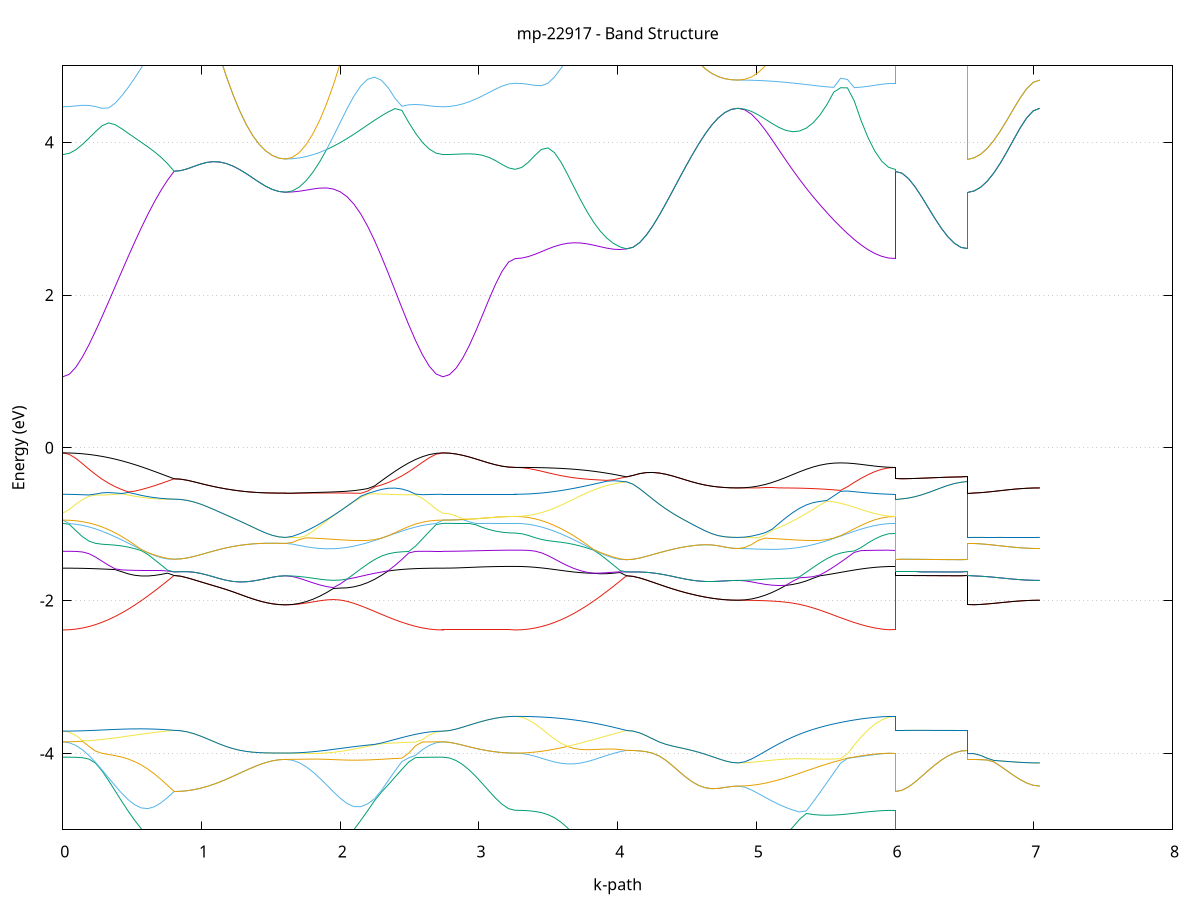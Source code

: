 set title 'mp-22917 - Band Structure'
set xlabel 'k-path'
set ylabel 'Energy (eV)'
set grid y
set yrange [-5:5]
set terminal png size 800,600
set output 'mp-22917_bands_gnuplot.png'
plot '-' using 1:2 with lines notitle, '-' using 1:2 with lines notitle, '-' using 1:2 with lines notitle, '-' using 1:2 with lines notitle, '-' using 1:2 with lines notitle, '-' using 1:2 with lines notitle, '-' using 1:2 with lines notitle, '-' using 1:2 with lines notitle, '-' using 1:2 with lines notitle, '-' using 1:2 with lines notitle, '-' using 1:2 with lines notitle, '-' using 1:2 with lines notitle, '-' using 1:2 with lines notitle, '-' using 1:2 with lines notitle, '-' using 1:2 with lines notitle, '-' using 1:2 with lines notitle, '-' using 1:2 with lines notitle, '-' using 1:2 with lines notitle, '-' using 1:2 with lines notitle, '-' using 1:2 with lines notitle, '-' using 1:2 with lines notitle, '-' using 1:2 with lines notitle, '-' using 1:2 with lines notitle, '-' using 1:2 with lines notitle, '-' using 1:2 with lines notitle, '-' using 1:2 with lines notitle, '-' using 1:2 with lines notitle, '-' using 1:2 with lines notitle, '-' using 1:2 with lines notitle, '-' using 1:2 with lines notitle, '-' using 1:2 with lines notitle, '-' using 1:2 with lines notitle, '-' using 1:2 with lines notitle, '-' using 1:2 with lines notitle, '-' using 1:2 with lines notitle, '-' using 1:2 with lines notitle, '-' using 1:2 with lines notitle, '-' using 1:2 with lines notitle, '-' using 1:2 with lines notitle, '-' using 1:2 with lines notitle, '-' using 1:2 with lines notitle, '-' using 1:2 with lines notitle, '-' using 1:2 with lines notitle, '-' using 1:2 with lines notitle, '-' using 1:2 with lines notitle, '-' using 1:2 with lines notitle, '-' using 1:2 with lines notitle, '-' using 1:2 with lines notitle, '-' using 1:2 with lines notitle, '-' using 1:2 with lines notitle, '-' using 1:2 with lines notitle, '-' using 1:2 with lines notitle, '-' using 1:2 with lines notitle, '-' using 1:2 with lines notitle, '-' using 1:2 with lines notitle, '-' using 1:2 with lines notitle, '-' using 1:2 with lines notitle, '-' using 1:2 with lines notitle, '-' using 1:2 with lines notitle, '-' using 1:2 with lines notitle, '-' using 1:2 with lines notitle, '-' using 1:2 with lines notitle, '-' using 1:2 with lines notitle, '-' using 1:2 with lines notitle, '-' using 1:2 with lines notitle, '-' using 1:2 with lines notitle, '-' using 1:2 with lines notitle, '-' using 1:2 with lines notitle, '-' using 1:2 with lines notitle, '-' using 1:2 with lines notitle, '-' using 1:2 with lines notitle, '-' using 1:2 with lines notitle, '-' using 1:2 with lines notitle, '-' using 1:2 with lines notitle, '-' using 1:2 with lines notitle, '-' using 1:2 with lines notitle, '-' using 1:2 with lines notitle, '-' using 1:2 with lines notitle, '-' using 1:2 with lines notitle, '-' using 1:2 with lines notitle, '-' using 1:2 with lines notitle, '-' using 1:2 with lines notitle, '-' using 1:2 with lines notitle, '-' using 1:2 with lines notitle, '-' using 1:2 with lines notitle, '-' using 1:2 with lines notitle, '-' using 1:2 with lines notitle, '-' using 1:2 with lines notitle, '-' using 1:2 with lines notitle, '-' using 1:2 with lines notitle, '-' using 1:2 with lines notitle, '-' using 1:2 with lines notitle, '-' using 1:2 with lines notitle, '-' using 1:2 with lines notitle, '-' using 1:2 with lines notitle, '-' using 1:2 with lines notitle
0.000000 -68.504005
0.047218 -68.504005
0.094436 -68.504005
0.141654 -68.503705
0.188872 -68.503405
0.236090 -68.503105
0.283308 -68.502505
0.330526 -68.501805
0.377744 -68.501205
0.424962 -68.500505
0.472180 -68.499805
0.519398 -68.499005
0.566616 -68.498105
0.613834 -68.497205
0.661052 -68.496405
0.708270 -68.495405
0.755488 -68.494505
0.802707 -68.493505
0.802707 -68.493505
0.849925 -68.494705
0.897143 -68.495805
0.944361 -68.496905
0.991579 -68.497905
1.038797 -68.498905
1.086015 -68.500005
1.133233 -68.500905
1.180451 -68.501805
1.227669 -68.502605
1.274887 -68.503505
1.322105 -68.504105
1.369323 -68.504605
1.416541 -68.505205
1.463759 -68.505505
1.510977 -68.505805
1.558195 -68.505905
1.605413 -68.505805
1.605413 -68.505805
1.654769 -68.506005
1.704126 -68.506005
1.753482 -68.506005
1.802839 -68.505805
1.852195 -68.505705
1.901552 -68.505605
1.950908 -68.505505
2.000265 -68.505405
2.049621 -68.505305
2.098978 -68.505205
2.148334 -68.505105
2.197691 -68.505005
2.247047 -68.504905
2.296403 -68.504705
2.345760 -68.504605
2.395116 -68.504505
2.444473 -68.504405
2.493829 -68.504305
2.543186 -68.504205
2.592542 -68.504205
2.641899 -68.504105
2.691255 -68.504005
2.740611 -68.504005
2.740611 -68.504005
2.787953 -68.504005
2.835294 -68.503905
2.882636 -68.503905
2.929977 -68.503705
2.977318 -68.503705
3.024659 -68.503705
3.072001 -68.503705
3.119342 -68.503505
3.166684 -68.503505
3.214025 -68.503505
3.261366 -68.503505
3.261366 -68.503505
3.308584 -68.503605
3.355802 -68.503605
3.403020 -68.503605
3.450238 -68.503305
3.497456 -68.502905
3.544674 -68.502605
3.591892 -68.502205
3.639110 -68.501405
3.686328 -68.500705
3.733546 -68.499905
3.780765 -68.499105
3.827983 -68.498205
3.875201 -68.497505
3.922419 -68.496505
3.969637 -68.495505
4.016855 -68.494505
4.064073 -68.493605
4.064073 -68.493605
4.111291 -68.494605
4.158509 -68.495705
4.205727 -68.496905
4.252945 -68.498005
4.300163 -68.499005
4.347381 -68.500105
4.394599 -68.501005
4.441817 -68.501905
4.489035 -68.502805
4.536253 -68.503505
4.583471 -68.504105
4.630689 -68.504705
4.677907 -68.505205
4.725125 -68.505605
4.772343 -68.505905
4.819561 -68.505905
4.866779 -68.505905
4.866779 -68.505905
4.916136 -68.505905
4.965492 -68.505905
5.014849 -68.505905
5.064205 -68.505805
5.113561 -68.505905
5.162918 -68.505805
5.212274 -68.505705
5.261631 -68.505505
5.310987 -68.505405
5.360344 -68.505205
5.409700 -68.505105
5.459057 -68.504905
5.508413 -68.504805
5.557770 -68.504705
5.607126 -68.504505
5.656482 -68.504405
5.705839 -68.504205
5.755195 -68.504105
5.804552 -68.503905
5.853908 -68.503705
5.903265 -68.503705
5.952621 -68.503705
6.001978 -68.503505
6.001978 -68.493505
6.049319 -68.493505
6.096660 -68.493505
6.144002 -68.493505
6.191343 -68.493405
6.238684 -68.493505
6.286026 -68.493505
6.333367 -68.493505
6.380708 -68.493505
6.428050 -68.493505
6.475391 -68.493505
6.522732 -68.493605
6.522732 -68.505805
6.570074 -68.506005
6.617415 -68.506105
6.664756 -68.506105
6.712098 -68.506105
6.759439 -68.506105
6.806780 -68.506005
6.854122 -68.506005
6.901463 -68.506005
6.948804 -68.506005
6.996146 -68.506005
7.043487 -68.505905
e
0.000000 -68.504005
0.047218 -68.504005
0.094436 -68.503905
0.141654 -68.503705
0.188872 -68.503205
0.236090 -68.502905
0.283308 -68.502305
0.330526 -68.501805
0.377744 -68.501205
0.424962 -68.500405
0.472180 -68.499805
0.519398 -68.499005
0.566616 -68.498105
0.613834 -68.497205
0.661052 -68.496105
0.708270 -68.495305
0.755488 -68.494405
0.802707 -68.493505
0.802707 -68.493505
0.849925 -68.494705
0.897143 -68.495805
0.944361 -68.496905
0.991579 -68.497905
1.038797 -68.498905
1.086015 -68.500005
1.133233 -68.500905
1.180451 -68.501805
1.227669 -68.502605
1.274887 -68.503505
1.322105 -68.504105
1.369323 -68.504605
1.416541 -68.505205
1.463759 -68.505505
1.510977 -68.505805
1.558195 -68.505905
1.605413 -68.505805
1.605413 -68.505805
1.654769 -68.505905
1.704126 -68.505605
1.753482 -68.505005
1.802839 -68.504305
1.852195 -68.503305
1.901552 -68.502305
1.950908 -68.501005
2.000265 -68.499705
2.049621 -68.498205
2.098978 -68.496605
2.148334 -68.494905
2.197691 -68.493405
2.247047 -68.494905
2.296403 -68.496405
2.345760 -68.497705
2.395116 -68.499105
2.444473 -68.500205
2.493829 -68.501305
2.543186 -68.502105
2.592542 -68.503205
2.641899 -68.503705
2.691255 -68.503905
2.740611 -68.504005
2.740611 -68.504005
2.787953 -68.504005
2.835294 -68.503905
2.882636 -68.503905
2.929977 -68.503705
2.977318 -68.503705
3.024659 -68.503705
3.072001 -68.503705
3.119342 -68.503505
3.166684 -68.503505
3.214025 -68.503505
3.261366 -68.503505
3.261366 -68.503505
3.308584 -68.503505
3.355802 -68.503505
3.403020 -68.503305
3.450238 -68.503205
3.497456 -68.502805
3.544674 -68.502305
3.591892 -68.501805
3.639110 -68.501105
3.686328 -68.500405
3.733546 -68.499805
3.780765 -68.499105
3.827983 -68.498205
3.875201 -68.497305
3.922419 -68.496305
3.969637 -68.495205
4.016855 -68.494305
4.064073 -68.493605
4.064073 -68.493605
4.111291 -68.494605
4.158509 -68.495705
4.205727 -68.496905
4.252945 -68.498005
4.300163 -68.499005
4.347381 -68.500105
4.394599 -68.501005
4.441817 -68.501905
4.489035 -68.502805
4.536253 -68.503505
4.583471 -68.504105
4.630689 -68.504705
4.677907 -68.505205
4.725125 -68.505605
4.772343 -68.505905
4.819561 -68.505905
4.866779 -68.505905
4.866779 -68.505905
4.916136 -68.505905
4.965492 -68.505705
5.014849 -68.505105
5.064205 -68.504405
5.113561 -68.503305
5.162918 -68.502305
5.212274 -68.501105
5.261631 -68.499805
5.310987 -68.498105
5.360344 -68.496405
5.409700 -68.494905
5.459057 -68.493305
5.508413 -68.494905
5.557770 -68.496405
5.607126 -68.497905
5.656482 -68.499405
5.705839 -68.500405
5.755195 -68.501505
5.804552 -68.502405
5.853908 -68.503005
5.903265 -68.503405
5.952621 -68.503505
6.001978 -68.503505
6.001978 -68.493505
6.049319 -68.493505
6.096660 -68.493505
6.144002 -68.493505
6.191343 -68.493405
6.238684 -68.493505
6.286026 -68.493505
6.333367 -68.493505
6.380708 -68.493505
6.428050 -68.493505
6.475391 -68.493505
6.522732 -68.493605
6.522732 -68.505805
6.570074 -68.506005
6.617415 -68.506105
6.664756 -68.506105
6.712098 -68.506105
6.759439 -68.506105
6.806780 -68.506005
6.854122 -68.506005
6.901463 -68.506005
6.948804 -68.506005
6.996146 -68.506005
7.043487 -68.505905
e
0.000000 -68.483005
0.047218 -68.483005
0.094436 -68.483005
0.141654 -68.483405
0.188872 -68.483605
0.236090 -68.483905
0.283308 -68.484405
0.330526 -68.484905
0.377744 -68.485505
0.424962 -68.486205
0.472180 -68.487005
0.519398 -68.487805
0.566616 -68.488705
0.613834 -68.489605
0.661052 -68.490605
0.708270 -68.491605
0.755488 -68.492505
0.802707 -68.493505
0.802707 -68.493505
0.849925 -68.492305
0.897143 -68.491205
0.944361 -68.490005
0.991579 -68.488805
1.038797 -68.487705
1.086015 -68.486805
1.133233 -68.485905
1.180451 -68.484905
1.227669 -68.484105
1.274887 -68.483405
1.322105 -68.482905
1.369323 -68.482105
1.416541 -68.481605
1.463759 -68.481305
1.510977 -68.481205
1.558195 -68.481105
1.605413 -68.480905
1.605413 -68.480905
1.654769 -68.481205
1.704126 -68.481305
1.753482 -68.481805
1.802839 -68.482605
1.852195 -68.483405
1.901552 -68.484405
1.950908 -68.485605
2.000265 -68.487105
2.049621 -68.488505
2.098978 -68.490005
2.148334 -68.491805
2.197691 -68.493205
2.247047 -68.491805
2.296403 -68.490305
2.345760 -68.488905
2.395116 -68.487705
2.444473 -68.486405
2.493829 -68.485405
2.543186 -68.484505
2.592542 -68.483805
2.641899 -68.483405
2.691255 -68.483005
2.740611 -68.483005
2.740611 -68.483005
2.787953 -68.482905
2.835294 -68.482905
2.882636 -68.482805
2.929977 -68.482905
2.977318 -68.482905
3.024659 -68.482905
3.072001 -68.483005
3.119342 -68.483105
3.166684 -68.483105
3.214025 -68.483205
3.261366 -68.483405
3.261366 -68.483405
3.308584 -68.483305
3.355802 -68.483205
3.403020 -68.483405
3.450238 -68.483605
3.497456 -68.484005
3.544674 -68.484405
3.591892 -68.484705
3.639110 -68.485505
3.686328 -68.486205
3.733546 -68.486905
3.780765 -68.487705
3.827983 -68.488505
3.875201 -68.489505
3.922419 -68.490405
3.969637 -68.491405
4.016855 -68.492505
4.064073 -68.493305
4.064073 -68.493305
4.111291 -68.492205
4.158509 -68.491105
4.205727 -68.490005
4.252945 -68.489005
4.300163 -68.487905
4.347381 -68.486805
4.394599 -68.485805
4.441817 -68.484905
4.489035 -68.484105
4.536253 -68.483405
4.583471 -68.482705
4.630689 -68.482205
4.677907 -68.481705
4.725125 -68.481405
4.772343 -68.481105
4.819561 -68.480905
4.866779 -68.480705
4.866779 -68.480705
4.916136 -68.481005
4.965492 -68.481305
5.014849 -68.481805
5.064205 -68.482605
5.113561 -68.483605
5.162918 -68.484605
5.212274 -68.486005
5.261631 -68.487205
5.310987 -68.488605
5.360344 -68.490205
5.409700 -68.491705
5.459057 -68.493305
5.508413 -68.491805
5.557770 -68.490305
5.607126 -68.488905
5.656482 -68.487605
5.705839 -68.486405
5.755195 -68.485305
5.804552 -68.484505
5.853908 -68.483705
5.903265 -68.483205
5.952621 -68.483105
6.001978 -68.483405
6.001978 -68.493505
6.049319 -68.493505
6.096660 -68.493505
6.144002 -68.493505
6.191343 -68.493405
6.238684 -68.493405
6.286026 -68.493405
6.333367 -68.493305
6.380708 -68.493305
6.428050 -68.493305
6.475391 -68.493305
6.522732 -68.493305
6.522732 -68.480905
6.570074 -68.481105
6.617415 -68.481005
6.664756 -68.481005
6.712098 -68.481005
6.759439 -68.481105
6.806780 -68.481005
6.854122 -68.480905
6.901463 -68.480905
6.948804 -68.480905
6.996146 -68.480705
7.043487 -68.480705
e
0.000000 -68.483005
0.047218 -68.483005
0.094436 -68.482905
0.141654 -68.483205
0.188872 -68.483605
0.236090 -68.483905
0.283308 -68.484405
0.330526 -68.484705
0.377744 -68.485305
0.424962 -68.486005
0.472180 -68.486905
0.519398 -68.487705
0.566616 -68.488605
0.613834 -68.489505
0.661052 -68.490605
0.708270 -68.491505
0.755488 -68.492505
0.802707 -68.493505
0.802707 -68.493505
0.849925 -68.492305
0.897143 -68.491205
0.944361 -68.490005
0.991579 -68.488805
1.038797 -68.487705
1.086015 -68.486805
1.133233 -68.485905
1.180451 -68.484905
1.227669 -68.484105
1.274887 -68.483405
1.322105 -68.482905
1.369323 -68.482105
1.416541 -68.481605
1.463759 -68.481305
1.510977 -68.481205
1.558195 -68.481105
1.605413 -68.480905
1.605413 -68.480905
1.654769 -68.481005
1.704126 -68.481005
1.753482 -68.481005
1.802839 -68.481105
1.852195 -68.481205
1.901552 -68.481405
1.950908 -68.481405
2.000265 -68.481405
2.049621 -68.481505
2.098978 -68.481605
2.148334 -68.481705
2.197691 -68.481705
2.247047 -68.481905
2.296403 -68.482105
2.345760 -68.482205
2.395116 -68.482305
2.444473 -68.482505
2.493829 -68.482705
2.543186 -68.482905
2.592542 -68.482905
2.641899 -68.482905
2.691255 -68.482905
2.740611 -68.483005
2.740611 -68.483005
2.787953 -68.482905
2.835294 -68.482905
2.882636 -68.482805
2.929977 -68.482905
2.977318 -68.482905
3.024659 -68.482905
3.072001 -68.483005
3.119342 -68.483105
3.166684 -68.483105
3.214025 -68.483205
3.261366 -68.483405
3.261366 -68.483405
3.308584 -68.483005
3.355802 -68.483105
3.403020 -68.483205
3.450238 -68.483405
3.497456 -68.483805
3.544674 -68.484305
3.591892 -68.484705
3.639110 -68.485405
3.686328 -68.486105
3.733546 -68.486805
3.780765 -68.487505
3.827983 -68.488305
3.875201 -68.489305
3.922419 -68.490405
3.969637 -68.491305
4.016855 -68.492305
4.064073 -68.493305
4.064073 -68.493305
4.111291 -68.492205
4.158509 -68.491105
4.205727 -68.490005
4.252945 -68.489005
4.300163 -68.487905
4.347381 -68.486805
4.394599 -68.485805
4.441817 -68.484905
4.489035 -68.484105
4.536253 -68.483405
4.583471 -68.482705
4.630689 -68.482205
4.677907 -68.481705
4.725125 -68.481405
4.772343 -68.481105
4.819561 -68.480905
4.866779 -68.480705
4.866779 -68.480705
4.916136 -68.480705
4.965492 -68.480805
5.014849 -68.480805
5.064205 -68.480905
5.113561 -68.481105
5.162918 -68.481205
5.212274 -68.481205
5.261631 -68.481405
5.310987 -68.481505
5.360344 -68.481605
5.409700 -68.481705
5.459057 -68.481905
5.508413 -68.482105
5.557770 -68.482205
5.607126 -68.482505
5.656482 -68.482705
5.705839 -68.482705
5.755195 -68.482805
5.804552 -68.482905
5.853908 -68.482905
5.903265 -68.482905
5.952621 -68.483105
6.001978 -68.483405
6.001978 -68.493505
6.049319 -68.493505
6.096660 -68.493505
6.144002 -68.493505
6.191343 -68.493405
6.238684 -68.493405
6.286026 -68.493405
6.333367 -68.493305
6.380708 -68.493305
6.428050 -68.493305
6.475391 -68.493305
6.522732 -68.493305
6.522732 -68.480905
6.570074 -68.481105
6.617415 -68.481005
6.664756 -68.481005
6.712098 -68.481005
6.759439 -68.481105
6.806780 -68.481005
6.854122 -68.480905
6.901463 -68.480905
6.948804 -68.480905
6.996146 -68.480705
7.043487 -68.480705
e
0.000000 -68.451305
0.047218 -68.451005
0.094436 -68.450905
0.141654 -68.450905
0.188872 -68.450905
0.236090 -68.450705
0.283308 -68.450605
0.330526 -68.450505
0.377744 -68.450405
0.424962 -68.450305
0.472180 -68.450205
0.519398 -68.450205
0.566616 -68.450005
0.613834 -68.449705
0.661052 -68.449505
0.708270 -68.449405
0.755488 -68.449205
0.802707 -68.449005
0.802707 -68.449005
0.849925 -68.449005
0.897143 -68.449005
0.944361 -68.449005
0.991579 -68.448905
1.038797 -68.448905
1.086015 -68.448905
1.133233 -68.448905
1.180451 -68.448905
1.227669 -68.448805
1.274887 -68.448905
1.322105 -68.448805
1.369323 -68.448805
1.416541 -68.448805
1.463759 -68.448705
1.510977 -68.448805
1.558195 -68.448805
1.605413 -68.448605
1.605413 -68.448605
1.654769 -68.448805
1.704126 -68.448905
1.753482 -68.448905
1.802839 -68.449005
1.852195 -68.449005
1.901552 -68.449205
1.950908 -68.449305
2.000265 -68.449405
2.049621 -68.449505
2.098978 -68.449605
2.148334 -68.449705
2.197691 -68.449805
2.247047 -68.450005
2.296403 -68.450305
2.345760 -68.450405
2.395116 -68.450505
2.444473 -68.450605
2.493829 -68.450905
2.543186 -68.450905
2.592542 -68.451005
2.641899 -68.451105
2.691255 -68.451105
2.740611 -68.451305
2.740611 -68.451305
2.787953 -68.451005
2.835294 -68.451005
2.882636 -68.450605
2.929977 -68.450805
2.977318 -68.450905
3.024659 -68.450905
3.072001 -68.451005
3.119342 -68.450805
3.166684 -68.450705
3.214025 -68.450805
3.261366 -68.450805
3.261366 -68.450805
3.308584 -68.450705
3.355802 -68.450705
3.403020 -68.450705
3.450238 -68.450505
3.497456 -68.450505
3.544674 -68.450505
3.591892 -68.450305
3.639110 -68.450205
3.686328 -68.450105
3.733546 -68.449905
3.780765 -68.449605
3.827983 -68.449505
3.875201 -68.449405
3.922419 -68.449405
3.969637 -68.449305
4.016855 -68.449105
4.064073 -68.449005
4.064073 -68.449005
4.111291 -68.449005
4.158509 -68.449005
4.205727 -68.448905
4.252945 -68.449005
4.300163 -68.448905
4.347381 -68.449005
4.394599 -68.449005
4.441817 -68.448905
4.489035 -68.448905
4.536253 -68.449005
4.583471 -68.449005
4.630689 -68.449005
4.677907 -68.449005
4.725125 -68.449005
4.772343 -68.449005
4.819561 -68.449105
4.866779 -68.449205
4.866779 -68.449205
4.916136 -68.449005
4.965492 -68.449105
5.014849 -68.449005
5.064205 -68.449105
5.113561 -68.449105
5.162918 -68.449305
5.212274 -68.449405
5.261631 -68.449605
5.310987 -68.449605
5.360344 -68.449605
5.409700 -68.449805
5.459057 -68.449905
5.508413 -68.450105
5.557770 -68.450305
5.607126 -68.450305
5.656482 -68.450405
5.705839 -68.450405
5.755195 -68.450505
5.804552 -68.450605
5.853908 -68.450605
5.903265 -68.450705
5.952621 -68.450705
6.001978 -68.450805
6.001978 -68.449005
6.049319 -68.449005
6.096660 -68.448905
6.144002 -68.448905
6.191343 -68.448905
6.238684 -68.448905
6.286026 -68.448905
6.333367 -68.448905
6.380708 -68.448905
6.428050 -68.448905
6.475391 -68.448905
6.522732 -68.449005
6.522732 -68.448605
6.570074 -68.448805
6.617415 -68.448905
6.664756 -68.448905
6.712098 -68.448905
6.759439 -68.449105
6.806780 -68.449105
6.854122 -68.448905
6.901463 -68.448905
6.948804 -68.448905
6.996146 -68.449005
7.043487 -68.449205
e
0.000000 -68.447405
0.047218 -68.447405
0.094436 -68.447405
0.141654 -68.447405
0.188872 -68.447405
0.236090 -68.447405
0.283308 -68.447305
0.330526 -68.447405
0.377744 -68.447505
0.424962 -68.447605
0.472180 -68.447705
0.519398 -68.447805
0.566616 -68.448005
0.613834 -68.448305
0.661052 -68.448505
0.708270 -68.448605
0.755488 -68.448805
0.802707 -68.449005
0.802707 -68.449005
0.849925 -68.449005
0.897143 -68.449005
0.944361 -68.449005
0.991579 -68.448905
1.038797 -68.448905
1.086015 -68.448905
1.133233 -68.448905
1.180451 -68.448905
1.227669 -68.448805
1.274887 -68.448905
1.322105 -68.448805
1.369323 -68.448805
1.416541 -68.448805
1.463759 -68.448705
1.510977 -68.448805
1.558195 -68.448805
1.605413 -68.448605
1.605413 -68.448605
1.654769 -68.448805
1.704126 -68.448705
1.753482 -68.448605
1.802839 -68.448505
1.852195 -68.448405
1.901552 -68.448605
1.950908 -68.448405
2.000265 -68.448305
2.049621 -68.448205
2.098978 -68.448305
2.148334 -68.448205
2.197691 -68.448105
2.247047 -68.447805
2.296403 -68.447705
2.345760 -68.447605
2.395116 -68.447505
2.444473 -68.447405
2.493829 -68.447305
2.543186 -68.447305
2.592542 -68.447405
2.641899 -68.447405
2.691255 -68.447405
2.740611 -68.447405
2.740611 -68.447405
2.787953 -68.447405
2.835294 -68.447405
2.882636 -68.447205
2.929977 -68.446905
2.977318 -68.446805
3.024659 -68.446805
3.072001 -68.446805
3.119342 -68.446905
3.166684 -68.446905
3.214025 -68.446905
3.261366 -68.447105
3.261366 -68.447105
3.308584 -68.447005
3.355802 -68.447105
3.403020 -68.447105
3.450238 -68.447205
3.497456 -68.447305
3.544674 -68.447405
3.591892 -68.447505
3.639110 -68.447605
3.686328 -68.447905
3.733546 -68.448005
3.780765 -68.448105
3.827983 -68.448305
3.875201 -68.448305
3.922419 -68.448405
3.969637 -68.448705
4.016855 -68.448805
4.064073 -68.449005
4.064073 -68.449005
4.111291 -68.449005
4.158509 -68.449005
4.205727 -68.448905
4.252945 -68.449005
4.300163 -68.448905
4.347381 -68.449005
4.394599 -68.449005
4.441817 -68.448905
4.489035 -68.448905
4.536253 -68.449005
4.583471 -68.449005
4.630689 -68.449005
4.677907 -68.449005
4.725125 -68.449005
4.772343 -68.449005
4.819561 -68.449105
4.866779 -68.449205
4.866779 -68.449205
4.916136 -68.449005
4.965492 -68.449005
5.014849 -68.448905
5.064205 -68.448905
5.113561 -68.448905
5.162918 -68.448705
5.212274 -68.448605
5.261631 -68.448405
5.310987 -68.448305
5.360344 -68.448305
5.409700 -68.448105
5.459057 -68.448105
5.508413 -68.448005
5.557770 -68.447705
5.607126 -68.447605
5.656482 -68.447505
5.705839 -68.447405
5.755195 -68.447305
5.804552 -68.447205
5.853908 -68.447105
5.903265 -68.447105
5.952621 -68.447005
6.001978 -68.447105
6.001978 -68.449005
6.049319 -68.449005
6.096660 -68.448905
6.144002 -68.448905
6.191343 -68.448905
6.238684 -68.448905
6.286026 -68.448905
6.333367 -68.448905
6.380708 -68.448905
6.428050 -68.448905
6.475391 -68.448905
6.522732 -68.449005
6.522732 -68.448605
6.570074 -68.448805
6.617415 -68.448905
6.664756 -68.448905
6.712098 -68.448905
6.759439 -68.449105
6.806780 -68.449105
6.854122 -68.448905
6.901463 -68.448905
6.948804 -68.448905
6.996146 -68.449005
7.043487 -68.449205
e
0.000000 -15.956305
0.047218 -15.953905
0.094436 -15.946805
0.141654 -15.935105
0.188872 -15.919005
0.236090 -15.898905
0.283308 -15.875105
0.330526 -15.848005
0.377744 -15.818205
0.424962 -15.786305
0.472180 -15.752905
0.519398 -15.718705
0.566616 -15.684305
0.613834 -15.650405
0.661052 -15.617705
0.708270 -15.586705
0.755488 -15.558005
0.802707 -15.532005
0.802707 -15.532005
0.849925 -15.530605
0.897143 -15.526405
0.944361 -15.519705
0.991579 -15.510405
1.038797 -15.499105
1.086015 -15.486005
1.133233 -15.471505
1.180451 -15.456105
1.227669 -15.440305
1.274887 -15.424705
1.322105 -15.409705
1.369323 -15.396005
1.416541 -15.384005
1.463759 -15.374205
1.510977 -15.366805
1.558195 -15.362305
1.605413 -15.360805
1.605413 -15.360805
1.654769 -15.363805
1.704126 -15.372605
1.753482 -15.387105
1.802839 -15.406905
1.852195 -15.431605
1.901552 -15.460605
1.950908 -15.493405
2.000265 -15.529305
2.049621 -15.567505
2.098978 -15.607205
2.148334 -15.647805
2.197691 -15.688405
2.247047 -15.728205
2.296403 -15.766605
2.345760 -15.802905
2.395116 -15.836505
2.444473 -15.866705
2.493829 -15.893205
2.543186 -15.915405
2.592542 -15.933105
2.641899 -15.945905
2.691255 -15.953705
2.740611 -15.956305
2.740611 -15.956305
2.787953 -15.954105
2.835294 -15.947705
2.882636 -15.937205
2.929977 -15.922905
2.977318 -15.905105
3.024659 -15.884305
3.072001 -15.861305
3.119342 -15.837405
3.166684 -15.814605
3.214025 -15.796705
3.261366 -15.789505
3.261366 -15.789505
3.308584 -15.787705
3.355802 -15.782205
3.403020 -15.773305
3.450238 -15.761205
3.497456 -15.746205
3.544674 -15.728605
3.591892 -15.709005
3.639110 -15.688005
3.686328 -15.665905
3.733546 -15.643605
3.780765 -15.621705
3.827983 -15.600705
3.875201 -15.581205
3.922419 -15.563905
3.969637 -15.549105
4.016855 -15.537305
4.064073 -15.528605
4.064073 -15.528605
4.111291 -15.527205
4.158509 -15.523105
4.205727 -15.516405
4.252945 -15.507305
4.300163 -15.496205
4.347381 -15.483205
4.394599 -15.468905
4.441817 -15.453705
4.489035 -15.438105
4.536253 -15.422705
4.583471 -15.408005
4.630689 -15.394405
4.677907 -15.382605
4.725125 -15.372905
4.772343 -15.365705
4.819561 -15.361205
4.866779 -15.359705
4.866779 -15.359705
4.916136 -15.361705
4.965492 -15.367705
5.014849 -15.377505
5.064205 -15.390905
5.113561 -15.407805
5.162918 -15.427805
5.212274 -15.450605
5.261631 -15.475605
5.310987 -15.502505
5.360344 -15.530805
5.409700 -15.559905
5.459057 -15.589305
5.508413 -15.618405
5.557770 -15.646705
5.607126 -15.673605
5.656482 -15.698605
5.705839 -15.721405
5.755195 -15.741405
5.804552 -15.758305
5.853908 -15.771705
5.903265 -15.781505
5.952621 -15.787505
6.001978 -15.789505
6.001978 -15.532005
6.049319 -15.531905
6.096660 -15.531705
6.144002 -15.531405
6.191343 -15.531005
6.238684 -15.530505
6.286026 -15.530105
6.333367 -15.529605
6.380708 -15.529205
6.428050 -15.528905
6.475391 -15.528705
6.522732 -15.528605
6.522732 -15.360805
6.570074 -15.360805
6.617415 -15.360705
6.664756 -15.360605
6.712098 -15.360505
6.759439 -15.360405
6.806780 -15.360205
6.854122 -15.360105
6.901463 -15.359905
6.948804 -15.359805
6.996146 -15.359805
7.043487 -15.359705
e
0.000000 -15.452805
0.047218 -15.452305
0.094436 -15.451005
0.141654 -15.449005
0.188872 -15.446505
0.236090 -15.443805
0.283308 -15.441105
0.330526 -15.438905
0.377744 -15.437605
0.424962 -15.437705
0.472180 -15.439605
0.519398 -15.443705
0.566616 -15.450505
0.613834 -15.460205
0.661052 -15.473105
0.708270 -15.489405
0.755488 -15.509105
0.802707 -15.532005
0.802707 -15.532005
0.849925 -15.530605
0.897143 -15.526405
0.944361 -15.519705
0.991579 -15.510405
1.038797 -15.499105
1.086015 -15.486005
1.133233 -15.471505
1.180451 -15.456105
1.227669 -15.440305
1.274887 -15.424705
1.322105 -15.409705
1.369323 -15.396005
1.416541 -15.384005
1.463759 -15.374205
1.510977 -15.366805
1.558195 -15.362305
1.605413 -15.360805
1.605413 -15.360805
1.654769 -15.361205
1.704126 -15.362305
1.753482 -15.364105
1.802839 -15.366605
1.852195 -15.369805
1.901552 -15.373705
1.950908 -15.378105
2.000265 -15.383105
2.049621 -15.388605
2.098978 -15.394405
2.148334 -15.400505
2.197691 -15.406805
2.247047 -15.413105
2.296403 -15.419405
2.345760 -15.425505
2.395116 -15.431205
2.444473 -15.436505
2.493829 -15.441205
2.543186 -15.445205
2.592542 -15.448505
2.641899 -15.450805
2.691255 -15.452305
2.740611 -15.452805
2.740611 -15.452805
2.787953 -15.455305
2.835294 -15.462905
2.882636 -15.475205
2.929977 -15.491905
2.977318 -15.512405
3.024659 -15.536005
3.072001 -15.561605
3.119342 -15.587905
3.166684 -15.612605
3.214025 -15.631605
3.261366 -15.639205
3.261366 -15.639205
3.308584 -15.638005
3.355802 -15.634505
3.403020 -15.628705
3.450238 -15.620905
3.497456 -15.611405
3.544674 -15.600505
3.591892 -15.588705
3.639110 -15.576405
3.686328 -15.564205
3.733546 -15.552505
3.780765 -15.542005
3.827983 -15.533105
3.875201 -15.526505
3.922419 -15.522405
3.969637 -15.521205
4.016855 -15.523305
4.064073 -15.528605
4.064073 -15.528605
4.111291 -15.527205
4.158509 -15.523105
4.205727 -15.516405
4.252945 -15.507305
4.300163 -15.496205
4.347381 -15.483205
4.394599 -15.468905
4.441817 -15.453705
4.489035 -15.438105
4.536253 -15.422705
4.583471 -15.408005
4.630689 -15.394405
4.677907 -15.382605
4.725125 -15.372905
4.772343 -15.365705
4.819561 -15.361205
4.866779 -15.359705
4.866779 -15.359705
4.916136 -15.361005
4.965492 -15.364905
5.014849 -15.371205
5.064205 -15.379905
5.113561 -15.390805
5.162918 -15.403705
5.212274 -15.418405
5.261631 -15.434705
5.310987 -15.452105
5.360344 -15.470405
5.409700 -15.489305
5.459057 -15.508405
5.508413 -15.527405
5.557770 -15.545805
5.607126 -15.563405
5.656482 -15.579705
5.705839 -15.594605
5.755195 -15.607705
5.804552 -15.618805
5.853908 -15.627605
5.903265 -15.634005
5.952621 -15.637905
6.001978 -15.639205
6.001978 -15.532005
6.049319 -15.531905
6.096660 -15.531705
6.144002 -15.531405
6.191343 -15.531005
6.238684 -15.530505
6.286026 -15.530105
6.333367 -15.529605
6.380708 -15.529205
6.428050 -15.528905
6.475391 -15.528705
6.522732 -15.528605
6.522732 -15.360805
6.570074 -15.360805
6.617415 -15.360705
6.664756 -15.360605
6.712098 -15.360505
6.759439 -15.360405
6.806780 -15.360205
6.854122 -15.360105
6.901463 -15.359905
6.948804 -15.359805
6.996146 -15.359805
7.043487 -15.359705
e
0.000000 -6.016005
0.047218 -6.010605
0.094436 -5.994405
0.141654 -5.967705
0.188872 -5.930805
0.236090 -5.884405
0.283308 -5.829305
0.330526 -5.766705
0.377744 -5.698305
0.424962 -5.626405
0.472180 -5.554305
0.519398 -5.486705
0.566616 -5.429405
0.613834 -5.387305
0.661052 -5.360805
0.708270 -5.344305
0.755488 -5.329105
0.802707 -5.307505
0.802707 -5.307505
0.849925 -5.307805
0.897143 -5.309005
0.944361 -5.311605
0.991579 -5.316705
1.038797 -5.325405
1.086015 -5.338905
1.133233 -5.358205
1.180451 -5.383605
1.227669 -5.414805
1.274887 -5.450505
1.322105 -5.488705
1.369323 -5.526905
1.416541 -5.562605
1.463759 -5.593305
1.510977 -5.616805
1.558195 -5.631505
1.605413 -5.636505
1.605413 -5.636505
1.654769 -5.632405
1.704126 -5.620005
1.753482 -5.599605
1.802839 -5.571605
1.852195 -5.537005
1.901552 -5.497405
1.950908 -5.455405
2.000265 -5.415805
2.049621 -5.386405
2.098978 -5.377905
2.148334 -5.398705
2.197691 -5.447605
2.247047 -5.515105
2.296403 -5.591305
2.345760 -5.669005
2.395116 -5.743505
2.444473 -5.811905
2.493829 -5.872105
2.543186 -5.922905
2.592542 -5.963205
2.641899 -5.992405
2.691255 -6.010105
2.740611 -6.016005
2.740611 -6.016005
2.787953 -6.009405
2.835294 -5.989705
2.882636 -5.957505
2.929977 -5.913605
2.977318 -5.859305
3.024659 -5.796705
3.072001 -5.728805
3.119342 -5.660105
3.166684 -5.597905
3.214025 -5.552405
3.261366 -5.535405
3.261366 -5.535405
3.308584 -5.535705
3.355802 -5.537005
3.403020 -5.539805
3.450238 -5.545305
3.497456 -5.554705
3.544674 -5.569005
3.591892 -5.588905
3.639110 -5.614205
3.686328 -5.643805
3.733546 -5.675605
3.780765 -5.706805
3.827983 -5.734505
3.875201 -5.755405
3.922419 -5.766905
3.969637 -5.766605
4.016855 -5.752905
4.064073 -5.724605
4.064073 -5.724605
4.111291 -5.720605
4.158509 -5.708905
4.205727 -5.689705
4.252945 -5.663605
4.300163 -5.631505
4.347381 -5.594705
4.394599 -5.554605
4.441817 -5.513505
4.489035 -5.473805
4.536253 -5.438505
4.583471 -5.410305
4.630689 -5.391405
4.677907 -5.381805
4.725125 -5.379705
4.772343 -5.381805
4.819561 -5.384705
4.866779 -5.385905
4.866779 -5.385905
4.916136 -5.389805
4.965492 -5.401205
5.014849 -5.418605
5.064205 -5.440305
5.113561 -5.463905
5.162918 -5.487705
5.212274 -5.509805
5.261631 -5.528905
5.310987 -5.544205
5.360344 -5.555405
5.409700 -5.562305
5.459057 -5.565505
5.508413 -5.565405
5.557770 -5.563005
5.607126 -5.558905
5.656482 -5.554205
5.705839 -5.549405
5.755195 -5.545005
5.804552 -5.541405
5.853908 -5.538705
5.903265 -5.536805
5.952621 -5.535705
6.001978 -5.535405
6.001978 -5.307505
6.049319 -5.321105
6.096660 -5.358205
6.144002 -5.410405
6.191343 -5.469405
6.238684 -5.528705
6.286026 -5.584005
6.333367 -5.632405
6.380708 -5.671805
6.428050 -5.700805
6.475391 -5.718605
6.522732 -5.724605
6.522732 -5.636505
6.570074 -5.632705
6.617415 -5.621105
6.664756 -5.602205
6.712098 -5.576905
6.759439 -5.546205
6.806780 -5.511705
6.854122 -5.475905
6.901463 -5.441505
6.948804 -5.412605
6.996146 -5.392905
7.043487 -5.385905
e
0.000000 -4.049405
0.047218 -4.049805
0.094436 -4.051505
0.141654 -4.056905
0.188872 -4.074605
0.236090 -4.128205
0.283308 -4.230105
0.330526 -4.357005
0.377744 -4.492205
0.424962 -4.627605
0.472180 -4.758005
0.519398 -4.879405
0.566616 -4.988705
0.613834 -5.083905
0.661052 -5.163605
0.708270 -5.227005
0.755488 -5.274505
0.802707 -5.307505
0.802707 -5.307505
0.849925 -5.307805
0.897143 -5.309005
0.944361 -5.311605
0.991579 -5.316705
1.038797 -5.325405
1.086015 -5.338905
1.133233 -5.358205
1.180451 -5.383605
1.227669 -5.414805
1.274887 -5.450505
1.322105 -5.488705
1.369323 -5.526905
1.416541 -5.562605
1.463759 -5.593305
1.510977 -5.616805
1.558195 -5.631505
1.605413 -5.636505
1.605413 -5.636505
1.654769 -5.629705
1.704126 -5.609105
1.753482 -5.575105
1.802839 -5.527705
1.852195 -5.467605
1.901552 -5.395105
1.950908 -5.311005
2.000265 -5.216105
2.049621 -5.111305
2.098978 -4.997805
2.148334 -4.877005
2.197691 -4.750505
2.247047 -4.620105
2.296403 -4.508405
2.345760 -4.411805
2.395116 -4.310205
2.444473 -4.208805
2.493829 -4.112305
2.543186 -4.055005
2.592542 -4.052505
2.641899 -4.050805
2.691255 -4.049705
2.740611 -4.049405
2.740611 -4.049405
2.787953 -4.060605
2.835294 -4.093705
2.882636 -4.146905
2.929977 -4.217405
2.977318 -4.301505
3.024659 -4.394705
3.072001 -4.491505
3.119342 -4.585005
3.166684 -4.666305
3.214025 -4.723805
3.261366 -4.744905
3.261366 -4.744905
3.308584 -4.746205
3.355802 -4.750605
3.403020 -4.759505
3.450238 -4.775505
3.497456 -4.802005
3.544674 -4.842805
3.591892 -4.900605
3.639110 -4.975805
3.686328 -5.065805
3.733546 -5.165305
3.780765 -5.268605
3.827983 -5.370005
3.875201 -5.465005
3.922419 -5.550005
3.969637 -5.622605
4.016855 -5.681105
4.064073 -5.724605
4.064073 -5.724605
4.111291 -5.720605
4.158509 -5.708905
4.205727 -5.689705
4.252945 -5.663605
4.300163 -5.631505
4.347381 -5.594705
4.394599 -5.554605
4.441817 -5.513505
4.489035 -5.473805
4.536253 -5.438505
4.583471 -5.410305
4.630689 -5.391405
4.677907 -5.381805
4.725125 -5.379705
4.772343 -5.381805
4.819561 -5.384705
4.866779 -5.385905
4.866779 -5.385905
4.916136 -5.379005
4.965492 -5.358505
5.014849 -5.324605
5.064205 -5.277505
5.113561 -5.217605
5.162918 -5.145605
5.212274 -5.062205
5.261631 -4.968205
5.310987 -4.864605
5.360344 -4.786905
5.409700 -4.800305
5.459057 -4.807805
5.508413 -4.809905
5.557770 -4.807705
5.607126 -4.801905
5.656482 -4.793805
5.705839 -4.784205
5.755195 -4.774305
5.804552 -4.764805
5.853908 -4.756605
5.903265 -4.750305
5.952621 -4.746305
6.001978 -4.744905
6.001978 -5.307505
6.049319 -5.321105
6.096660 -5.358205
6.144002 -5.410405
6.191343 -5.469405
6.238684 -5.528705
6.286026 -5.584005
6.333367 -5.632405
6.380708 -5.671805
6.428050 -5.700805
6.475391 -5.718605
6.522732 -5.724605
6.522732 -5.636505
6.570074 -5.632705
6.617415 -5.621105
6.664756 -5.602205
6.712098 -5.576905
6.759439 -5.546205
6.806780 -5.511705
6.854122 -5.475905
6.901463 -5.441505
6.948804 -5.412605
6.996146 -5.392905
7.043487 -5.385905
e
0.000000 -3.848805
0.047218 -3.860905
0.094436 -3.896305
0.141654 -3.953105
0.188872 -4.028205
0.236090 -4.117605
0.283308 -4.216805
0.330526 -4.320805
0.377744 -4.424305
0.424962 -4.521805
0.472180 -4.607205
0.519398 -4.673805
0.566616 -4.714305
0.613834 -4.722605
0.661052 -4.698105
0.708270 -4.646505
0.755488 -4.577205
0.802707 -4.499105
0.802707 -4.499105
0.849925 -4.496505
0.897143 -4.488405
0.944361 -4.475105
0.991579 -4.456705
1.038797 -4.433305
1.086015 -4.405305
1.133233 -4.373205
1.180451 -4.337605
1.227669 -4.299505
1.274887 -4.260105
1.322105 -4.220705
1.369323 -4.183005
1.416541 -4.148805
1.463759 -4.119705
1.510977 -4.097505
1.558195 -4.083505
1.605413 -4.078705
1.605413 -4.078705
1.654769 -4.089705
1.704126 -4.122105
1.753482 -4.174005
1.802839 -4.242405
1.852195 -4.323405
1.901552 -4.412205
1.950908 -4.502905
2.000265 -4.587705
2.049621 -4.656505
2.098978 -4.696505
2.148334 -4.697705
2.197691 -4.660605
2.247047 -4.594105
2.296403 -4.488005
2.345760 -4.356705
2.395116 -4.229005
2.444473 -4.107905
2.493829 -4.058305
2.543186 -4.025105
2.592542 -3.951605
2.641899 -3.895805
2.691255 -3.860705
2.740611 -3.848805
2.740611 -3.848805
2.787953 -3.855505
2.835294 -3.871905
2.882636 -3.892505
2.929977 -3.913805
2.977318 -3.934105
3.024659 -3.952305
3.072001 -3.967805
3.119342 -3.980205
3.166684 -3.989205
3.214025 -3.994605
3.261366 -3.996505
3.261366 -3.996505
3.308584 -4.001405
3.355802 -4.015505
3.403020 -4.036805
3.450238 -4.062505
3.497456 -4.088905
3.544674 -4.112405
3.591892 -4.129605
3.639110 -4.138105
3.686328 -4.136905
3.733546 -4.126305
3.780765 -4.107505
3.827983 -4.083005
3.875201 -4.055205
3.922419 -4.026905
3.969637 -4.000405
4.016855 -3.977805
4.064073 -3.960505
4.064073 -3.960505
4.111291 -3.962005
4.158509 -3.967205
4.205727 -3.977905
4.252945 -3.998405
4.300163 -4.034805
4.347381 -4.090305
4.394599 -4.160005
4.441817 -4.235205
4.489035 -4.307605
4.536253 -4.370605
4.583471 -4.419005
4.630689 -4.449405
4.677907 -4.461605
4.725125 -4.458505
4.772343 -4.446405
4.819561 -4.433505
4.866779 -4.428005
4.866779 -4.428005
4.916136 -4.442505
4.965492 -4.479105
5.014849 -4.526005
5.064205 -4.575805
5.113561 -4.624105
5.162918 -4.668505
5.212274 -4.707705
5.261631 -4.740705
5.310987 -4.767105
5.360344 -4.752805
5.409700 -4.634205
5.459057 -4.510405
5.508413 -4.383405
5.557770 -4.255305
5.607126 -4.128605
5.656482 -4.066705
5.705839 -4.052305
5.755195 -4.040505
5.804552 -4.027705
5.853908 -4.015605
5.903265 -4.005505
5.952621 -3.998805
6.001978 -3.996505
6.001978 -4.499105
6.049319 -4.483105
6.096660 -4.438805
6.144002 -4.375305
6.191343 -4.301905
6.238684 -4.225905
6.286026 -4.153305
6.333367 -4.088205
6.380708 -4.034205
6.428050 -3.993905
6.475391 -3.968905
6.522732 -3.960505
6.522732 -4.078705
6.570074 -4.079605
6.617415 -4.082405
6.664756 -4.086705
6.712098 -4.111605
6.759439 -4.167505
6.806780 -4.227705
6.854122 -4.287805
6.901463 -4.342905
6.948804 -4.387905
6.996146 -4.417605
7.043487 -4.428005
e
0.000000 -3.848805
0.047218 -3.847905
0.094436 -3.845105
0.141654 -3.840605
0.188872 -3.908705
0.236090 -3.970205
0.283308 -3.999105
0.330526 -4.014505
0.377744 -4.029305
0.424962 -4.048205
0.472180 -4.074105
0.519398 -4.108405
0.566616 -4.152305
0.613834 -4.206205
0.661052 -4.269605
0.708270 -4.341205
0.755488 -4.418805
0.802707 -4.499105
0.802707 -4.499105
0.849925 -4.496505
0.897143 -4.488405
0.944361 -4.475105
0.991579 -4.456705
1.038797 -4.433305
1.086015 -4.405305
1.133233 -4.373205
1.180451 -4.337605
1.227669 -4.299505
1.274887 -4.260105
1.322105 -4.220705
1.369323 -4.183005
1.416541 -4.148805
1.463759 -4.119705
1.510977 -4.097505
1.558195 -4.083505
1.605413 -4.078705
1.605413 -4.078705
1.654769 -4.078205
1.704126 -4.076905
1.753482 -4.075405
1.802839 -4.074505
1.852195 -4.075205
1.901552 -4.077605
1.950908 -4.081205
2.000265 -4.084905
2.049621 -4.087605
2.098978 -4.088805
2.148334 -4.088105
2.197691 -4.085705
2.247047 -4.081905
2.296403 -4.077205
2.345760 -4.072005
2.395116 -4.067005
2.444473 -4.062305
2.493829 -3.996805
2.543186 -3.899305
2.592542 -3.850905
2.641899 -3.849705
2.691255 -3.849005
2.740611 -3.848805
2.740611 -3.848805
2.787953 -3.855505
2.835294 -3.871905
2.882636 -3.892505
2.929977 -3.913805
2.977318 -3.934105
3.024659 -3.952305
3.072001 -3.967805
3.119342 -3.980205
3.166684 -3.989205
3.214025 -3.994605
3.261366 -3.996505
3.261366 -3.996505
3.308584 -3.995005
3.355802 -3.990505
3.403020 -3.983005
3.450238 -3.972705
3.497456 -3.959805
3.544674 -3.944605
3.591892 -3.927105
3.639110 -3.909005
3.686328 -3.935305
3.733546 -3.948305
3.780765 -3.951905
3.827983 -3.949905
3.875201 -3.945905
3.922419 -3.943105
3.969637 -3.943605
4.016855 -3.949105
4.064073 -3.960505
4.064073 -3.960505
4.111291 -3.962005
4.158509 -3.967205
4.205727 -3.977905
4.252945 -3.998405
4.300163 -4.034805
4.347381 -4.090305
4.394599 -4.160005
4.441817 -4.235205
4.489035 -4.307605
4.536253 -4.370605
4.583471 -4.419005
4.630689 -4.449405
4.677907 -4.461605
4.725125 -4.458505
4.772343 -4.446405
4.819561 -4.433505
4.866779 -4.428005
4.866779 -4.428005
4.916136 -4.425505
4.965492 -4.418205
5.014849 -4.406105
5.064205 -4.389705
5.113561 -4.369305
5.162918 -4.345505
5.212274 -4.318805
5.261631 -4.290005
5.310987 -4.259805
5.360344 -4.228905
5.409700 -4.198105
5.459057 -4.168105
5.508413 -4.139405
5.557770 -4.112705
5.607126 -4.088405
5.656482 -4.062205
5.705839 -4.047905
5.755195 -4.032005
5.804552 -4.019105
5.853908 -4.009205
5.903265 -4.002105
5.952621 -3.997905
6.001978 -3.996505
6.001978 -4.499105
6.049319 -4.483105
6.096660 -4.438805
6.144002 -4.375305
6.191343 -4.301905
6.238684 -4.225905
6.286026 -4.153305
6.333367 -4.088205
6.380708 -4.034205
6.428050 -3.993905
6.475391 -3.968905
6.522732 -3.960505
6.522732 -4.078705
6.570074 -4.079605
6.617415 -4.082405
6.664756 -4.086705
6.712098 -4.111605
6.759439 -4.167505
6.806780 -4.227705
6.854122 -4.287805
6.901463 -4.342905
6.948804 -4.387905
6.996146 -4.417605
7.043487 -4.428005
e
0.000000 -3.708605
0.047218 -3.723205
0.094436 -3.765605
0.141654 -3.831305
0.188872 -3.834405
0.236090 -3.826705
0.283308 -3.817605
0.330526 -3.807505
0.377744 -3.796505
0.424962 -3.784805
0.472180 -3.772805
0.519398 -3.760605
0.566616 -3.748505
0.613834 -3.736905
0.661052 -3.725805
0.708270 -3.715605
0.755488 -3.706305
0.802707 -3.698305
0.802707 -3.698305
0.849925 -3.703405
0.897143 -3.718305
0.944361 -3.741905
0.991579 -3.772305
1.038797 -3.807205
1.086015 -3.843705
1.133233 -3.879205
1.180451 -3.911205
1.227669 -3.938005
1.274887 -3.959005
1.322105 -3.974105
1.369323 -3.984105
1.416541 -3.990105
1.463759 -3.993405
1.510977 -3.995005
1.558195 -3.995705
1.605413 -3.995905
1.605413 -3.995905
1.654769 -3.996605
1.704126 -3.998405
1.753482 -4.000405
1.802839 -4.001305
1.852195 -3.999605
1.901552 -3.994405
1.950908 -3.985705
2.000265 -3.974105
2.049621 -3.960105
2.098978 -3.944205
2.148334 -3.926605
2.197691 -3.907405
2.247047 -3.886705
2.296403 -3.874805
2.345760 -3.868205
2.395116 -3.862805
2.444473 -3.858405
2.493829 -3.855105
2.543186 -3.852605
2.592542 -3.818805
2.641899 -3.758505
2.691255 -3.721205
2.740611 -3.708605
2.740611 -3.708605
2.787953 -3.701105
2.835294 -3.682005
2.882636 -3.657205
2.929977 -3.630505
2.977318 -3.604005
3.024659 -3.579305
3.072001 -3.557605
3.119342 -3.539705
3.166684 -3.526305
3.214025 -3.518105
3.261366 -3.515305
3.261366 -3.515305
3.308584 -3.526805
3.355802 -3.560105
3.403020 -3.611605
3.450238 -3.675705
3.497456 -3.744905
3.544674 -3.811205
3.591892 -3.867405
3.639110 -3.907805
3.686328 -3.887005
3.733546 -3.864905
3.780765 -3.841805
3.827983 -3.818105
3.875201 -3.794105
3.922419 -3.770005
3.969637 -3.746205
4.016855 -3.722805
4.064073 -3.700005
4.064073 -3.700005
4.111291 -3.708305
4.158509 -3.732005
4.205727 -3.768205
4.252945 -3.810705
4.300163 -3.850605
4.347381 -3.881305
4.394599 -3.903805
4.441817 -3.922705
4.489035 -3.941305
4.536253 -3.961605
4.583471 -3.984805
4.630689 -4.010905
4.677907 -4.039605
4.725125 -4.069205
4.772343 -4.096705
4.819561 -4.117205
4.866779 -4.125005
4.866779 -4.125005
4.916136 -4.122905
4.965492 -4.116905
5.014849 -4.108205
5.064205 -4.098305
5.113561 -4.088505
5.162918 -4.080305
5.212274 -4.074305
5.261631 -4.070905
5.310987 -4.069905
5.360344 -4.070805
5.409700 -4.072605
5.459057 -4.074305
5.508413 -4.074905
5.557770 -4.073405
5.607126 -4.069305
5.656482 -4.006005
5.705839 -3.890505
5.755195 -3.785205
5.804552 -3.693305
5.853908 -3.617805
5.903265 -3.561705
5.952621 -3.527005
6.001978 -3.515305
6.001978 -3.698305
6.049319 -3.698305
6.096660 -3.698405
6.144002 -3.698505
6.191343 -3.698805
6.238684 -3.699005
6.286026 -3.699305
6.333367 -3.699505
6.380708 -3.699705
6.428050 -3.699905
6.475391 -3.700005
6.522732 -3.700005
6.522732 -3.995905
6.570074 -4.003805
6.617415 -4.026905
6.664756 -4.063605
6.712098 -4.092305
6.759439 -4.098605
6.806780 -4.105205
6.854122 -4.111505
6.901463 -4.117005
6.948804 -4.121305
6.996146 -4.124105
7.043487 -4.125005
e
0.000000 -3.708605
0.047218 -3.708105
0.094436 -3.706605
0.141654 -3.704305
0.188872 -3.701305
0.236090 -3.697805
0.283308 -3.693905
0.330526 -3.690005
0.377744 -3.686305
0.424962 -3.683105
0.472180 -3.680705
0.519398 -3.679205
0.566616 -3.678905
0.613834 -3.679905
0.661052 -3.682305
0.708270 -3.686205
0.755488 -3.691505
0.802707 -3.698305
0.802707 -3.698305
0.849925 -3.703405
0.897143 -3.718305
0.944361 -3.741905
0.991579 -3.772305
1.038797 -3.807205
1.086015 -3.843705
1.133233 -3.879205
1.180451 -3.911205
1.227669 -3.938005
1.274887 -3.959005
1.322105 -3.974105
1.369323 -3.984105
1.416541 -3.990105
1.463759 -3.993405
1.510977 -3.995005
1.558195 -3.995705
1.605413 -3.995905
1.605413 -3.995905
1.654769 -3.994705
1.704126 -3.991305
1.753482 -3.985705
1.802839 -3.978305
1.852195 -3.969205
1.901552 -3.958805
1.950908 -3.947505
2.000265 -3.935805
2.049621 -3.924005
2.098978 -3.912505
2.148334 -3.901605
2.197691 -3.891605
2.247047 -3.882605
2.296403 -3.864505
2.345760 -3.841205
2.395116 -3.817305
2.444473 -3.793505
2.493829 -3.770805
2.543186 -3.750205
2.592542 -3.732905
2.641899 -3.719605
2.691255 -3.711405
2.740611 -3.708605
2.740611 -3.708605
2.787953 -3.701105
2.835294 -3.682005
2.882636 -3.657205
2.929977 -3.630505
2.977318 -3.604005
3.024659 -3.579305
3.072001 -3.557605
3.119342 -3.539705
3.166684 -3.526305
3.214025 -3.518105
3.261366 -3.515305
3.261366 -3.515305
3.308584 -3.515805
3.355802 -3.517405
3.403020 -3.520005
3.450238 -3.523705
3.497456 -3.528705
3.544674 -3.534905
3.591892 -3.542505
3.639110 -3.551505
3.686328 -3.562005
3.733546 -3.574105
3.780765 -3.587805
3.827983 -3.603005
3.875201 -3.619705
3.922419 -3.637905
3.969637 -3.657405
4.016855 -3.678205
4.064073 -3.700005
4.064073 -3.700005
4.111291 -3.708305
4.158509 -3.732005
4.205727 -3.768205
4.252945 -3.810705
4.300163 -3.850605
4.347381 -3.881305
4.394599 -3.903805
4.441817 -3.922705
4.489035 -3.941305
4.536253 -3.961605
4.583471 -3.984805
4.630689 -4.010905
4.677907 -4.039605
4.725125 -4.069205
4.772343 -4.096705
4.819561 -4.117205
4.866779 -4.125005
4.866779 -4.125005
4.916136 -4.110305
4.965492 -4.073205
5.014849 -4.025305
5.064205 -3.973805
5.113561 -3.922605
5.162918 -3.873705
5.212274 -3.828205
5.261631 -3.786605
5.310987 -3.749105
5.360344 -3.715605
5.409700 -3.685705
5.459057 -3.659105
5.508413 -3.635405
5.557770 -3.614205
5.607126 -3.595205
5.656482 -3.578005
5.705839 -3.562705
5.755195 -3.549105
5.804552 -3.537505
5.853908 -3.528105
5.903265 -3.521105
5.952621 -3.516805
6.001978 -3.515305
6.001978 -3.698305
6.049319 -3.698305
6.096660 -3.698405
6.144002 -3.698505
6.191343 -3.698805
6.238684 -3.699005
6.286026 -3.699305
6.333367 -3.699505
6.380708 -3.699705
6.428050 -3.699905
6.475391 -3.700005
6.522732 -3.700005
6.522732 -3.995905
6.570074 -4.003805
6.617415 -4.026905
6.664756 -4.063605
6.712098 -4.092305
6.759439 -4.098605
6.806780 -4.105205
6.854122 -4.111505
6.901463 -4.117005
6.948804 -4.121305
6.996146 -4.124105
7.043487 -4.125005
e
0.000000 -2.384305
0.047218 -2.381505
0.094436 -2.372905
0.141654 -2.358905
0.188872 -2.339305
0.236090 -2.314105
0.283308 -2.283705
0.330526 -2.248005
0.377744 -2.207305
0.424962 -2.161805
0.472180 -2.111805
0.519398 -2.057705
0.566616 -1.999805
0.613834 -1.938605
0.661052 -1.874705
0.708270 -1.808405
0.755488 -1.740405
0.802707 -1.671305
0.802707 -1.671305
0.849925 -1.680605
0.897143 -1.701405
0.944361 -1.726505
0.991579 -1.752605
1.038797 -1.778505
1.086015 -1.804005
1.133233 -1.829505
1.180451 -1.856305
1.227669 -1.885405
1.274887 -1.916505
1.322105 -1.947805
1.369323 -1.977305
1.416541 -2.003705
1.463759 -2.025505
1.510977 -2.041905
1.558195 -2.051905
1.605413 -2.055305
1.605413 -2.055305
1.654769 -2.052505
1.704126 -2.044605
1.753482 -2.032305
1.802839 -2.017405
1.852195 -2.002305
1.901552 -1.990605
1.950908 -1.986205
2.000265 -1.992505
2.049621 -2.009605
2.098978 -2.035605
2.148334 -2.067705
2.197691 -2.103405
2.247047 -2.141005
2.296403 -2.178705
2.345760 -2.215705
2.395116 -2.250805
2.444473 -2.283105
2.493829 -2.312205
2.543186 -2.337105
2.592542 -2.357205
2.641899 -2.372105
2.691255 -2.381205
2.740611 -2.384305
2.740611 -2.384305
2.787953 -2.384305
2.835294 -2.384205
2.882636 -2.384205
2.929977 -2.384205
2.977318 -2.384105
3.024659 -2.384105
3.072001 -2.384105
3.119342 -2.384105
3.166684 -2.384105
3.214025 -2.384105
3.261366 -2.384305
3.261366 -2.384305
3.308584 -2.381405
3.355802 -2.373005
3.403020 -2.359305
3.450238 -2.340105
3.497456 -2.315705
3.544674 -2.285905
3.591892 -2.250805
3.639110 -2.211005
3.686328 -2.166105
3.733546 -2.116505
3.780765 -2.062705
3.827983 -2.004905
3.875201 -1.943805
3.922419 -1.879605
3.969637 -1.813005
4.016855 -1.744505
4.064073 -1.674905
4.064073 -1.674905
4.111291 -1.682905
4.158509 -1.703005
4.205727 -1.729505
4.252945 -1.758705
4.300163 -1.788505
4.347381 -1.817805
4.394599 -1.845605
4.441817 -1.871605
4.489035 -1.895505
4.536253 -1.917305
4.583471 -1.936705
4.630689 -1.953805
4.677907 -1.968205
4.725125 -1.979705
4.772343 -1.988105
4.819561 -1.993305
4.866779 -1.994905
4.866779 -1.994905
4.916136 -1.995305
4.965492 -1.996505
5.014849 -1.998605
5.064205 -2.001605
5.113561 -2.005905
5.162918 -2.011905
5.212274 -2.020605
5.261631 -2.032705
5.310987 -2.049105
5.360344 -2.070205
5.409700 -2.095805
5.459057 -2.125105
5.508413 -2.157005
5.557770 -2.190305
5.607126 -2.223805
5.656482 -2.256305
5.705839 -2.286905
5.755195 -2.314405
5.804552 -2.338405
5.853908 -2.357805
5.903265 -2.372105
5.952621 -2.381105
6.001978 -2.384305
6.001978 -1.671305
6.049319 -1.671305
6.096660 -1.671605
6.144002 -1.671905
6.191343 -1.672305
6.238684 -1.672805
6.286026 -1.673305
6.333367 -1.673805
6.380708 -1.674205
6.428050 -1.674605
6.475391 -1.674805
6.522732 -1.674905
6.522732 -2.055305
6.570074 -2.053905
6.617415 -2.050005
6.664756 -2.043705
6.712098 -2.035905
6.759439 -2.027505
6.806780 -2.018905
6.854122 -2.011005
6.901463 -2.004305
6.948804 -1.999205
6.996146 -1.995905
7.043487 -1.994905
e
0.000000 -1.575205
0.047218 -1.575305
0.094436 -1.576205
0.141654 -1.577705
0.188872 -1.579805
0.236090 -1.582605
0.283308 -1.586005
0.330526 -1.589805
0.377744 -1.593905
0.424962 -1.622205
0.472180 -1.650305
0.519398 -1.668705
0.566616 -1.677505
0.613834 -1.677805
0.661052 -1.670405
0.708270 -1.657205
0.755488 -1.640505
0.802707 -1.671305
0.802707 -1.671305
0.849925 -1.680605
0.897143 -1.701405
0.944361 -1.726505
0.991579 -1.752605
1.038797 -1.778505
1.086015 -1.804005
1.133233 -1.829505
1.180451 -1.856305
1.227669 -1.885405
1.274887 -1.916505
1.322105 -1.947805
1.369323 -1.977305
1.416541 -2.003705
1.463759 -2.025505
1.510977 -2.041905
1.558195 -2.051905
1.605413 -2.055305
1.605413 -2.055305
1.654769 -2.050705
1.704126 -2.036705
1.753482 -2.013805
1.802839 -1.982305
1.852195 -1.942505
1.901552 -1.895305
1.950908 -1.841405
2.000265 -1.836105
2.049621 -1.832705
2.098978 -1.819805
2.148334 -1.797105
2.197691 -1.764605
2.247047 -1.722305
2.296403 -1.670305
2.345760 -1.612105
2.395116 -1.600805
2.444473 -1.592105
2.493829 -1.585805
2.543186 -1.581305
2.592542 -1.578305
2.641899 -1.576505
2.691255 -1.575405
2.740611 -1.575205
2.740611 -1.575205
2.787953 -1.574405
2.835294 -1.572405
2.882636 -1.569305
2.929977 -1.565805
2.977318 -1.562305
3.024659 -1.559005
3.072001 -1.556405
3.119342 -1.554505
3.166684 -1.553305
3.214025 -1.552705
3.261366 -1.552505
3.261366 -1.552505
3.308584 -1.553705
3.355802 -1.557505
3.403020 -1.563605
3.450238 -1.571805
3.497456 -1.581705
3.544674 -1.592805
3.591892 -1.604305
3.639110 -1.615705
3.686328 -1.625905
3.733546 -1.634105
3.780765 -1.639405
3.827983 -1.643105
3.875201 -1.648705
3.922419 -1.647505
3.969637 -1.641005
4.016855 -1.632105
4.064073 -1.674905
4.064073 -1.674905
4.111291 -1.682905
4.158509 -1.703005
4.205727 -1.729505
4.252945 -1.758705
4.300163 -1.788505
4.347381 -1.817805
4.394599 -1.845605
4.441817 -1.871605
4.489035 -1.895505
4.536253 -1.917305
4.583471 -1.936705
4.630689 -1.953805
4.677907 -1.968205
4.725125 -1.979705
4.772343 -1.988105
4.819561 -1.993305
4.866779 -1.994905
4.866779 -1.994905
4.916136 -1.990805
4.965492 -1.978305
5.014849 -1.957705
5.064205 -1.929205
5.113561 -1.893305
5.162918 -1.850505
5.212274 -1.801605
5.261631 -1.788805
5.310987 -1.769605
5.360344 -1.742205
5.409700 -1.707005
5.459057 -1.675405
5.508413 -1.661805
5.557770 -1.646705
5.607126 -1.630705
5.656482 -1.614805
5.705839 -1.599705
5.755195 -1.586005
5.804552 -1.574305
5.853908 -1.564805
5.903265 -1.557905
5.952621 -1.553805
6.001978 -1.552505
6.001978 -1.671305
6.049319 -1.671305
6.096660 -1.671605
6.144002 -1.671905
6.191343 -1.672305
6.238684 -1.672805
6.286026 -1.673305
6.333367 -1.673805
6.380708 -1.674205
6.428050 -1.674605
6.475391 -1.674805
6.522732 -1.674905
6.522732 -2.055305
6.570074 -2.053905
6.617415 -2.050005
6.664756 -2.043705
6.712098 -2.035905
6.759439 -2.027505
6.806780 -2.018905
6.854122 -2.011005
6.901463 -2.004305
6.948804 -1.999205
6.996146 -1.995905
7.043487 -1.994905
e
0.000000 -1.354405
0.047218 -1.354505
0.094436 -1.356005
0.141654 -1.363305
0.188872 -1.385805
0.236090 -1.429805
0.283308 -1.484505
0.330526 -1.538005
0.377744 -1.584605
0.424962 -1.597905
0.472180 -1.601405
0.519398 -1.604005
0.566616 -1.605405
0.613834 -1.605705
0.661052 -1.605505
0.708270 -1.606705
0.755488 -1.612205
0.802707 -1.624205
0.802707 -1.624205
0.849925 -1.621805
0.897143 -1.621305
0.944361 -1.628205
0.991579 -1.643105
1.038797 -1.664105
1.086015 -1.688605
1.133233 -1.713505
1.180451 -1.734805
1.227669 -1.749305
1.274887 -1.755505
1.322105 -1.753405
1.369323 -1.744105
1.416541 -1.729405
1.463759 -1.711505
1.510977 -1.693805
1.558195 -1.680405
1.605413 -1.675305
1.605413 -1.675305
1.654769 -1.684205
1.704126 -1.706905
1.753482 -1.736505
1.802839 -1.767105
1.852195 -1.794405
1.901552 -1.816005
1.950908 -1.830305
2.000265 -1.781905
2.049621 -1.719305
2.098978 -1.702005
2.148334 -1.682005
2.197691 -1.661705
2.247047 -1.642705
2.296403 -1.626105
2.345760 -1.609105
2.395116 -1.539205
2.444473 -1.461305
2.493829 -1.376505
2.543186 -1.355305
2.592542 -1.354705
2.641899 -1.354505
2.691255 -1.354405
2.740611 -1.354405
2.740611 -1.354405
2.787953 -1.354105
2.835294 -1.353205
2.882636 -1.351705
2.929977 -1.349905
2.977318 -1.347805
3.024659 -1.345705
3.072001 -1.343705
3.119342 -1.342105
3.166684 -1.340705
3.214025 -1.339805
3.261366 -1.339505
3.261366 -1.339505
3.308584 -1.339905
3.355802 -1.342405
3.403020 -1.351805
3.450238 -1.374205
3.497456 -1.410605
3.544674 -1.455305
3.591892 -1.501205
3.639110 -1.543605
3.686328 -1.580005
3.733546 -1.609005
3.780765 -1.630005
3.827983 -1.641305
3.875201 -1.639505
3.922419 -1.634605
3.969637 -1.628205
4.016855 -1.623705
4.064073 -1.625105
4.064073 -1.625105
4.111291 -1.624605
4.158509 -1.625405
4.205727 -1.629605
4.252945 -1.637605
4.300163 -1.649505
4.347381 -1.664805
4.394599 -1.682405
4.441817 -1.700905
4.489035 -1.718405
4.536253 -1.733105
4.583471 -1.743705
4.630689 -1.749405
4.677907 -1.750305
4.725125 -1.747205
4.772343 -1.742205
4.819561 -1.737405
4.866779 -1.735605
4.866779 -1.735605
4.916136 -1.741005
4.965492 -1.754905
5.014849 -1.771805
5.064205 -1.787205
5.113561 -1.798005
5.162918 -1.802605
5.212274 -1.799705
5.261631 -1.747305
5.310987 -1.701505
5.360344 -1.695505
5.409700 -1.686805
5.459057 -1.664105
5.508413 -1.614305
5.557770 -1.558505
5.607126 -1.497905
5.656482 -1.434005
5.705839 -1.369005
5.755195 -1.345605
5.804552 -1.342905
5.853908 -1.341305
5.903265 -1.340305
5.952621 -1.339805
6.001978 -1.339505
6.001978 -1.624205
6.049319 -1.624205
6.096660 -1.624205
6.144002 -1.624205
6.191343 -1.624305
6.238684 -1.624405
6.286026 -1.624505
6.333367 -1.624705
6.380708 -1.624805
6.428050 -1.624905
6.475391 -1.625005
6.522732 -1.625105
6.522732 -1.675305
6.570074 -1.676805
6.617415 -1.680705
6.664756 -1.686605
6.712098 -1.694105
6.759439 -1.702505
6.806780 -1.711005
6.854122 -1.719005
6.901463 -1.725805
6.948804 -1.731105
6.996146 -1.734405
7.043487 -1.735605
e
0.000000 -0.988605
0.047218 -1.001205
0.094436 -1.084905
0.141654 -1.163005
0.188872 -1.220805
0.236090 -1.250505
0.283308 -1.261905
0.330526 -1.267605
0.377744 -1.274105
0.424962 -1.284405
0.472180 -1.299805
0.519398 -1.320605
0.566616 -1.345905
0.613834 -1.397105
0.661052 -1.463905
0.708270 -1.532405
0.755488 -1.601705
0.802707 -1.624205
0.802707 -1.624205
0.849925 -1.621805
0.897143 -1.621305
0.944361 -1.628205
0.991579 -1.643105
1.038797 -1.664105
1.086015 -1.688605
1.133233 -1.713505
1.180451 -1.734805
1.227669 -1.749305
1.274887 -1.755505
1.322105 -1.753405
1.369323 -1.744105
1.416541 -1.729405
1.463759 -1.711505
1.510977 -1.693805
1.558195 -1.680405
1.605413 -1.675305
1.605413 -1.675305
1.654769 -1.677705
1.704126 -1.684205
1.753482 -1.694205
1.802839 -1.706505
1.852195 -1.719305
1.901552 -1.729805
1.950908 -1.734505
2.000265 -1.730905
2.049621 -1.718105
2.098978 -1.651705
2.148334 -1.585005
2.197691 -1.520905
2.247047 -1.463705
2.296403 -1.418305
2.345760 -1.387605
2.395116 -1.370105
2.444473 -1.361205
2.493829 -1.357005
2.543186 -1.286105
2.592542 -1.192105
2.641899 -1.096805
2.691255 -1.005105
2.740611 -0.988605
2.740611 -0.988605
2.787953 -0.988505
2.835294 -0.988605
2.882636 -0.988605
2.929977 -0.988605
2.977318 -1.006905
3.024659 -1.041205
3.072001 -1.069105
3.119342 -1.090105
3.166684 -1.104605
3.214025 -1.113005
3.261366 -1.115805
3.261366 -1.115805
3.308584 -1.124405
3.355802 -1.146805
3.403020 -1.175005
3.450238 -1.199305
3.497456 -1.215105
3.544674 -1.225705
3.591892 -1.235905
3.639110 -1.248805
3.686328 -1.265705
3.733546 -1.286805
3.780765 -1.311905
3.827983 -1.340305
3.875201 -1.397805
3.922419 -1.465505
3.969637 -1.534605
4.016855 -1.604705
4.064073 -1.625105
4.064073 -1.625105
4.111291 -1.624605
4.158509 -1.625405
4.205727 -1.629605
4.252945 -1.637605
4.300163 -1.649505
4.347381 -1.664805
4.394599 -1.682405
4.441817 -1.700905
4.489035 -1.718405
4.536253 -1.733105
4.583471 -1.743705
4.630689 -1.749405
4.677907 -1.750305
4.725125 -1.747205
4.772343 -1.742205
4.819561 -1.737405
4.866779 -1.735605
4.866779 -1.735605
4.916136 -1.734205
4.965492 -1.730505
5.014849 -1.725305
5.064205 -1.719805
5.113561 -1.714905
5.162918 -1.711105
5.212274 -1.708305
5.261631 -1.705405
5.310987 -1.688805
5.360344 -1.627605
5.409700 -1.565505
5.459057 -1.505405
5.508413 -1.451205
5.557770 -1.407505
5.607126 -1.377705
5.656482 -1.360105
5.705839 -1.350605
5.755195 -1.305205
5.804552 -1.245805
5.853908 -1.193605
5.903265 -1.152305
5.952621 -1.125405
6.001978 -1.115805
6.001978 -1.624205
6.049319 -1.624205
6.096660 -1.624205
6.144002 -1.624205
6.191343 -1.624305
6.238684 -1.624405
6.286026 -1.624505
6.333367 -1.624705
6.380708 -1.624805
6.428050 -1.624905
6.475391 -1.625005
6.522732 -1.625105
6.522732 -1.675305
6.570074 -1.676805
6.617415 -1.680705
6.664756 -1.686605
6.712098 -1.694105
6.759439 -1.702505
6.806780 -1.711005
6.854122 -1.719005
6.901463 -1.725805
6.948804 -1.731105
6.996146 -1.734405
7.043487 -1.735605
e
0.000000 -0.946005
0.047218 -0.991505
0.094436 -1.000305
0.141654 -1.015005
0.188872 -1.035305
0.236090 -1.061105
0.283308 -1.091805
0.330526 -1.126605
0.377744 -1.164805
0.424962 -1.205405
0.472180 -1.247705
0.519398 -1.290305
0.566616 -1.332705
0.613834 -1.373905
0.661052 -1.408705
0.708270 -1.437705
0.755488 -1.455205
0.802707 -1.458205
0.802707 -1.458205
0.849925 -1.453905
0.897143 -1.441605
0.944361 -1.422705
0.991579 -1.399805
1.038797 -1.375405
1.086015 -1.351305
1.133233 -1.328705
1.180451 -1.308505
1.227669 -1.291205
1.274887 -1.277005
1.322105 -1.265805
1.369323 -1.257605
1.416541 -1.252105
1.463759 -1.249205
1.510977 -1.248705
1.558195 -1.250005
1.605413 -1.250905
1.605413 -1.250905
1.654769 -1.260205
1.704126 -1.277805
1.753482 -1.294805
1.802839 -1.308305
1.852195 -1.317405
1.901552 -1.321605
1.950908 -1.320605
2.000265 -1.314405
2.049621 -1.303105
2.098978 -1.287005
2.148334 -1.266305
2.197691 -1.241605
2.247047 -1.213805
2.296403 -1.183705
2.345760 -1.152305
2.395116 -1.120805
2.444473 -1.090305
2.493829 -1.062005
2.543186 -1.037205
2.592542 -1.016605
2.641899 -1.001205
2.691255 -0.991705
2.740611 -0.946005
2.740611 -0.946005
2.787953 -0.945205
2.835294 -0.942905
2.882636 -0.939105
2.929977 -0.968005
2.977318 -0.988605
3.024659 -0.988605
3.072001 -0.988705
3.119342 -0.988905
3.166684 -0.988905
3.214025 -0.989005
3.261366 -0.989005
3.261366 -0.989005
3.308584 -0.991805
3.355802 -1.000805
3.403020 -1.015705
3.450238 -1.036205
3.497456 -1.061805
3.544674 -1.092305
3.591892 -1.126805
3.639110 -1.164705
3.686328 -1.205405
3.733546 -1.247805
3.780765 -1.290905
3.827983 -1.333705
3.875201 -1.374605
3.922419 -1.411705
3.969637 -1.441905
4.016855 -1.461005
4.064073 -1.464505
4.064073 -1.464505
4.111291 -1.458605
4.158509 -1.442905
4.205727 -1.421405
4.252945 -1.397505
4.300163 -1.373305
4.347381 -1.350405
4.394599 -1.329205
4.441817 -1.310505
4.489035 -1.294505
4.536253 -1.281705
4.583471 -1.272505
4.630689 -1.268405
4.677907 -1.271005
4.725125 -1.281905
4.772343 -1.298305
4.819561 -1.312805
4.866779 -1.318405
4.866779 -1.318405
4.916136 -1.319605
4.965492 -1.322505
5.014849 -1.325905
5.064205 -1.328505
5.113561 -1.329405
5.162918 -1.327905
5.212274 -1.323305
5.261631 -1.315205
5.310987 -1.303105
5.360344 -1.287205
5.409700 -1.267205
5.459057 -1.243505
5.508413 -1.216605
5.557770 -1.186905
5.607126 -1.155705
5.656482 -1.124005
5.705839 -1.093005
5.755195 -1.064205
5.804552 -1.038605
5.853908 -1.017505
5.903265 -1.001705
5.952621 -0.992105
6.001978 -0.989005
6.001978 -1.458205
6.049319 -1.458305
6.096660 -1.458605
6.144002 -1.459205
6.191343 -1.459905
6.238684 -1.460805
6.286026 -1.461705
6.333367 -1.462605
6.380708 -1.463405
6.428050 -1.464005
6.475391 -1.464405
6.522732 -1.464505
6.522732 -1.250905
6.570074 -1.252605
6.617415 -1.257305
6.664756 -1.264405
6.712098 -1.273205
6.759439 -1.282805
6.806780 -1.292205
6.854122 -1.300905
6.901463 -1.308305
6.948804 -1.313805
6.996146 -1.317305
7.043487 -1.318405
e
0.000000 -0.946005
0.047218 -0.948105
0.094436 -0.954805
0.141654 -0.966505
0.188872 -0.983505
0.236090 -1.006305
0.283308 -1.035505
0.330526 -1.071105
0.377744 -1.113005
0.424962 -1.160705
0.472180 -1.213705
0.519398 -1.271305
0.566616 -1.332405
0.613834 -1.372505
0.661052 -1.402105
0.708270 -1.427705
0.755488 -1.447705
0.802707 -1.458205
0.802707 -1.458205
0.849925 -1.453905
0.897143 -1.441605
0.944361 -1.422705
0.991579 -1.399805
1.038797 -1.375405
1.086015 -1.351305
1.133233 -1.328705
1.180451 -1.308505
1.227669 -1.291205
1.274887 -1.277005
1.322105 -1.265805
1.369323 -1.257605
1.416541 -1.252105
1.463759 -1.249205
1.510977 -1.248705
1.558195 -1.250005
1.605413 -1.250905
1.605413 -1.250905
1.654769 -1.238005
1.704126 -1.202405
1.753482 -1.178105
1.802839 -1.182005
1.852195 -1.186905
1.901552 -1.192305
1.950908 -1.198005
2.000265 -1.203605
2.049621 -1.208805
2.098978 -1.212705
2.148334 -1.214305
2.197691 -1.211705
2.247047 -1.202205
2.296403 -1.182305
2.345760 -1.150705
2.395116 -1.110905
2.444473 -1.069005
2.493829 -1.030305
2.543186 -0.998105
2.592542 -0.974005
2.641899 -0.957805
2.691255 -0.948805
2.740611 -0.946005
2.740611 -0.946005
2.787953 -0.945205
2.835294 -0.942905
2.882636 -0.939105
2.929977 -0.934305
2.977318 -0.928305
3.024659 -0.921705
3.072001 -0.914905
3.119342 -0.908405
3.166684 -0.903105
3.214025 -0.899605
3.261366 -0.898305
3.261366 -0.898305
3.308584 -0.901705
3.355802 -0.911805
3.403020 -0.928605
3.450238 -0.951905
3.497456 -0.981305
3.544674 -1.016705
3.591892 -1.057605
3.639110 -1.103805
3.686328 -1.154805
3.733546 -1.210305
3.780765 -1.269605
3.827983 -1.332305
3.875201 -1.370705
3.922419 -1.401405
3.969637 -1.430005
4.016855 -1.452705
4.064073 -1.464505
4.064073 -1.464505
4.111291 -1.458605
4.158509 -1.442905
4.205727 -1.421405
4.252945 -1.397505
4.300163 -1.373305
4.347381 -1.350405
4.394599 -1.329205
4.441817 -1.310505
4.489035 -1.294505
4.536253 -1.281705
4.583471 -1.272505
4.630689 -1.268405
4.677907 -1.271005
4.725125 -1.281905
4.772343 -1.298305
4.819561 -1.312805
4.866779 -1.318405
4.866779 -1.318405
4.916136 -1.304705
4.965492 -1.266105
5.014849 -1.209305
5.064205 -1.182105
5.113561 -1.186905
5.162918 -1.192305
5.212274 -1.197905
5.261631 -1.203605
5.310987 -1.208605
5.360344 -1.212405
5.409700 -1.213905
5.459057 -1.211205
5.508413 -1.201505
5.557770 -1.181205
5.607126 -1.148605
5.656482 -1.106405
5.705839 -1.060205
5.755195 -1.015305
5.804552 -0.975205
5.853908 -0.942305
5.903265 -0.918005
5.952621 -0.903305
6.001978 -0.898305
6.001978 -1.458205
6.049319 -1.458305
6.096660 -1.458605
6.144002 -1.459205
6.191343 -1.459905
6.238684 -1.460805
6.286026 -1.461705
6.333367 -1.462605
6.380708 -1.463405
6.428050 -1.464005
6.475391 -1.464405
6.522732 -1.464505
6.522732 -1.250905
6.570074 -1.252605
6.617415 -1.257305
6.664756 -1.264405
6.712098 -1.273205
6.759439 -1.282805
6.806780 -1.292205
6.854122 -1.300905
6.901463 -1.308305
6.948804 -1.313805
6.996146 -1.317305
7.043487 -1.318405
e
0.000000 -0.855905
0.047218 -0.806105
0.094436 -0.737605
0.141654 -0.679105
0.188872 -0.634705
0.236090 -0.618505
0.283308 -0.618105
0.330526 -0.614805
0.377744 -0.608205
0.424962 -0.603005
0.472180 -0.618105
0.519398 -0.633605
0.566616 -0.647505
0.613834 -0.658705
0.661052 -0.666705
0.708270 -0.671505
0.755488 -0.673205
0.802707 -0.672105
0.802707 -0.672105
0.849925 -0.676105
0.897143 -0.688205
0.944361 -0.708405
0.991579 -0.735805
1.038797 -0.768905
1.086015 -0.805405
1.133233 -0.843105
1.180451 -0.881105
1.227669 -0.919105
1.274887 -0.957805
1.322105 -0.997305
1.369323 -1.037805
1.416541 -1.078005
1.463759 -1.115405
1.510977 -1.146105
1.558195 -1.166105
1.605413 -1.172705
1.605413 -1.172705
1.654769 -1.173405
1.704126 -1.175205
1.753482 -1.151305
1.802839 -1.090805
1.852195 -1.025505
1.901552 -0.958205
1.950908 -0.890905
2.000265 -0.825605
2.049621 -0.763405
2.098978 -0.704905
2.148334 -0.652605
2.197691 -0.607505
2.247047 -0.600805
2.296403 -0.604405
2.345760 -0.608105
2.395116 -0.611605
2.444473 -0.614305
2.493829 -0.615605
2.543186 -0.615405
2.592542 -0.661205
2.641899 -0.727905
2.691255 -0.802405
2.740611 -0.855905
2.740611 -0.855905
2.787953 -0.865305
2.835294 -0.891205
2.882636 -0.927705
2.929977 -0.934305
2.977318 -0.928305
3.024659 -0.921705
3.072001 -0.914905
3.119342 -0.908405
3.166684 -0.903105
3.214025 -0.899605
3.261366 -0.898305
3.261366 -0.898305
3.308584 -0.895005
3.355802 -0.885505
3.403020 -0.870205
3.450238 -0.848905
3.497456 -0.821705
3.544674 -0.788905
3.591892 -0.751305
3.639110 -0.710405
3.686328 -0.668205
3.733546 -0.626505
3.780765 -0.587005
3.827983 -0.551105
3.875201 -0.519805
3.922419 -0.493705
3.969637 -0.472805
4.016855 -0.456905
4.064073 -0.445105
4.064073 -0.445105
4.111291 -0.476505
4.158509 -0.535405
4.205727 -0.602605
4.252945 -0.671505
4.300163 -0.737805
4.347381 -0.799205
4.394599 -0.854705
4.441817 -0.905505
4.489035 -0.953105
4.536253 -0.999105
4.583471 -1.044005
4.630689 -1.086505
4.677907 -1.123105
4.725125 -1.149405
4.772343 -1.164405
4.819561 -1.171105
4.866779 -1.173005
4.866779 -1.173005
4.916136 -1.173505
4.965492 -1.175305
5.014849 -1.178205
5.064205 -1.140705
5.113561 -1.079205
5.162918 -1.043305
5.212274 -1.003105
5.261631 -0.958705
5.310987 -0.910705
5.360344 -0.859505
5.409700 -0.805205
5.459057 -0.748405
5.508413 -0.698405
5.557770 -0.707205
5.607126 -0.725105
5.656482 -0.749505
5.705839 -0.777505
5.755195 -0.806805
5.804552 -0.835005
5.853908 -0.860005
5.903265 -0.880105
5.952621 -0.893505
6.001978 -0.898305
6.001978 -0.672105
6.049319 -0.668405
6.096660 -0.657405
6.144002 -0.639505
6.191343 -0.615505
6.238684 -0.586705
6.286026 -0.554905
6.333367 -0.522305
6.380708 -0.492105
6.428050 -0.467205
6.475391 -0.450805
6.522732 -0.445105
6.522732 -1.172705
6.570074 -1.172905
6.617415 -1.172805
6.664756 -1.172905
6.712098 -1.172905
6.759439 -1.173005
6.806780 -1.172905
6.854122 -1.172905
6.901463 -1.172905
6.948804 -1.172905
6.996146 -1.172905
7.043487 -1.173005
e
0.000000 -0.608105
0.047218 -0.609005
0.094436 -0.611105
0.141654 -0.614105
0.188872 -0.616805
0.236090 -0.605105
0.283308 -0.589405
0.330526 -0.585605
0.377744 -0.591205
0.424962 -0.598005
0.472180 -0.584205
0.519398 -0.602305
0.566616 -0.622805
0.613834 -0.639105
0.661052 -0.651905
0.708270 -0.661505
0.755488 -0.668205
0.802707 -0.672105
0.802707 -0.672105
0.849925 -0.676105
0.897143 -0.688205
0.944361 -0.708405
0.991579 -0.735805
1.038797 -0.768905
1.086015 -0.805405
1.133233 -0.843105
1.180451 -0.881105
1.227669 -0.919105
1.274887 -0.957805
1.322105 -0.997305
1.369323 -1.037805
1.416541 -1.078005
1.463759 -1.115405
1.510977 -1.146105
1.558195 -1.166105
1.605413 -1.172705
1.605413 -1.172705
1.654769 -1.159205
1.704126 -1.128005
1.753482 -1.088705
1.802839 -1.043905
1.852195 -0.994605
1.901552 -0.941605
1.950908 -0.885105
2.000265 -0.825405
2.049621 -0.763005
2.098978 -0.699205
2.148334 -0.633305
2.197691 -0.597705
2.247047 -0.570905
2.296403 -0.544405
2.345760 -0.529405
2.395116 -0.527305
2.444473 -0.539105
2.493829 -0.565505
2.543186 -0.606305
2.592542 -0.613705
2.641899 -0.611205
2.691255 -0.609005
2.740611 -0.608105
2.740611 -0.608105
2.787953 -0.608105
2.835294 -0.608105
2.882636 -0.608105
2.929977 -0.608105
2.977318 -0.608105
3.024659 -0.608105
3.072001 -0.608105
3.119342 -0.607805
3.166684 -0.607805
3.214025 -0.607805
3.261366 -0.607805
3.261366 -0.607805
3.308584 -0.606805
3.355802 -0.603805
3.403020 -0.598805
3.450238 -0.591805
3.497456 -0.582805
3.544674 -0.572005
3.591892 -0.559505
3.639110 -0.545305
3.686328 -0.529705
3.733546 -0.512705
3.780765 -0.494705
3.827983 -0.475805
3.875201 -0.456505
3.922419 -0.436905
3.969637 -0.430605
4.016855 -0.436705
4.064073 -0.445105
4.064073 -0.445105
4.111291 -0.476505
4.158509 -0.535405
4.205727 -0.602605
4.252945 -0.671505
4.300163 -0.737805
4.347381 -0.799205
4.394599 -0.854705
4.441817 -0.905505
4.489035 -0.953105
4.536253 -0.999105
4.583471 -1.044005
4.630689 -1.086505
4.677907 -1.123105
4.725125 -1.149405
4.772343 -1.164405
4.819561 -1.171105
4.866779 -1.173005
4.866779 -1.173005
4.916136 -1.168605
4.965492 -1.155905
5.014849 -1.136105
5.064205 -1.110305
5.113561 -1.065805
5.162918 -0.989305
5.212274 -0.915705
5.261631 -0.848805
5.310987 -0.791905
5.360344 -0.747505
5.409700 -0.717205
5.459057 -0.701105
5.508413 -0.689705
5.557770 -0.629805
5.607126 -0.569505
5.656482 -0.565405
5.705839 -0.574105
5.755195 -0.582905
5.804552 -0.591005
5.853908 -0.598105
5.903265 -0.603505
5.952621 -0.606805
6.001978 -0.607805
6.001978 -0.672105
6.049319 -0.668405
6.096660 -0.657405
6.144002 -0.639505
6.191343 -0.615505
6.238684 -0.586705
6.286026 -0.554905
6.333367 -0.522305
6.380708 -0.492105
6.428050 -0.467205
6.475391 -0.450805
6.522732 -0.445105
6.522732 -1.172705
6.570074 -1.172905
6.617415 -1.172805
6.664756 -1.172905
6.712098 -1.172905
6.759439 -1.173005
6.806780 -1.172905
6.854122 -1.172905
6.901463 -1.172905
6.948804 -1.172905
6.996146 -1.172905
7.043487 -1.173005
e
0.000000 -0.066205
0.047218 -0.086205
0.094436 -0.138405
0.141654 -0.207105
0.188872 -0.279705
0.236090 -0.348605
0.283308 -0.410305
0.330526 -0.463705
0.377744 -0.508705
0.424962 -0.546205
0.472180 -0.577105
0.519398 -0.566805
0.566616 -0.546005
0.613834 -0.522205
0.661052 -0.495705
0.708270 -0.467105
0.755488 -0.436805
0.802707 -0.405305
0.802707 -0.405305
0.849925 -0.410405
0.897143 -0.424505
0.944361 -0.444205
0.991579 -0.465905
1.038797 -0.486905
1.086015 -0.506205
1.133233 -0.523505
1.180451 -0.538905
1.227669 -0.552405
1.274887 -0.564105
1.322105 -0.573505
1.369323 -0.580805
1.416541 -0.586105
1.463759 -0.589605
1.510977 -0.591705
1.558195 -0.592905
1.605413 -0.593105
1.605413 -0.593105
1.654769 -0.593105
1.704126 -0.592805
1.753482 -0.592405
1.802839 -0.591905
1.852195 -0.591505
1.901552 -0.591305
1.950908 -0.591205
2.000265 -0.591405
2.049621 -0.592105
2.098978 -0.593405
2.148334 -0.595205
2.197691 -0.566505
2.247047 -0.513105
2.296403 -0.486905
2.345760 -0.454105
2.395116 -0.414405
2.444473 -0.367405
2.493829 -0.313405
2.543186 -0.253305
2.592542 -0.190005
2.641899 -0.129905
2.691255 -0.083905
2.740611 -0.066205
2.740611 -0.066205
2.787953 -0.069905
2.835294 -0.080705
2.882636 -0.097805
2.929977 -0.119805
2.977318 -0.145305
3.024659 -0.172205
3.072001 -0.198405
3.119342 -0.221805
3.166684 -0.240205
3.214025 -0.252105
3.261366 -0.256305
3.261366 -0.256305
3.308584 -0.259905
3.355802 -0.270505
3.403020 -0.286505
3.450238 -0.305605
3.497456 -0.326005
3.544674 -0.345905
3.591892 -0.364005
3.639110 -0.379605
3.686328 -0.392505
3.733546 -0.402705
3.780765 -0.410605
3.827983 -0.416605
3.875201 -0.421505
3.922419 -0.425805
3.969637 -0.417405
4.016855 -0.398405
4.064073 -0.380105
4.064073 -0.380105
4.111291 -0.361005
4.158509 -0.337605
4.205727 -0.324405
4.252945 -0.322405
4.300163 -0.330205
4.347381 -0.346005
4.394599 -0.367705
4.441817 -0.393105
4.489035 -0.419805
4.536253 -0.445405
4.583471 -0.468305
4.630689 -0.487305
4.677907 -0.502005
4.725125 -0.512605
4.772343 -0.519705
4.819561 -0.523605
4.866779 -0.524905
4.866779 -0.524905
4.916136 -0.524805
4.965492 -0.524705
5.014849 -0.524605
5.064205 -0.524505
5.113561 -0.524505
5.162918 -0.524705
5.212274 -0.525305
5.261631 -0.526305
5.310987 -0.528005
5.360344 -0.530405
5.409700 -0.533705
5.459057 -0.538005
5.508413 -0.543405
5.557770 -0.549805
5.607126 -0.557205
5.656482 -0.510105
5.705839 -0.452705
5.755195 -0.399305
5.804552 -0.351705
5.853908 -0.311705
5.903265 -0.281605
5.952621 -0.262605
6.001978 -0.256305
6.001978 -0.405305
6.049319 -0.404805
6.096660 -0.403305
6.144002 -0.400905
6.191343 -0.397905
6.238684 -0.394505
6.286026 -0.390905
6.333367 -0.387505
6.380708 -0.384405
6.428050 -0.382105
6.475391 -0.380605
6.522732 -0.380105
6.522732 -0.593105
6.570074 -0.591505
6.617415 -0.586705
6.664756 -0.579305
6.712098 -0.570305
6.759439 -0.560605
6.806780 -0.550905
6.854122 -0.542105
6.901463 -0.534905
6.948804 -0.529405
6.996146 -0.526005
7.043487 -0.524905
e
0.000000 -0.066205
0.047218 -0.067505
0.094436 -0.071305
0.141654 -0.077705
0.188872 -0.086605
0.236090 -0.098105
0.283308 -0.112205
0.330526 -0.128805
0.377744 -0.148105
0.424962 -0.169805
0.472180 -0.193805
0.519398 -0.220005
0.566616 -0.248105
0.613834 -0.277905
0.661052 -0.308905
0.708270 -0.340805
0.755488 -0.373105
0.802707 -0.405305
0.802707 -0.405305
0.849925 -0.410405
0.897143 -0.424505
0.944361 -0.444205
0.991579 -0.465905
1.038797 -0.486905
1.086015 -0.506205
1.133233 -0.523505
1.180451 -0.538905
1.227669 -0.552405
1.274887 -0.564105
1.322105 -0.573505
1.369323 -0.580805
1.416541 -0.586105
1.463759 -0.589605
1.510977 -0.591705
1.558195 -0.592905
1.605413 -0.593105
1.605413 -0.593105
1.654769 -0.592605
1.704126 -0.590805
1.753482 -0.588405
1.802839 -0.585605
1.852195 -0.582805
1.901552 -0.580105
1.950908 -0.577005
2.000265 -0.573205
2.049621 -0.567805
2.098978 -0.560105
2.148334 -0.548905
2.197691 -0.533605
2.247047 -0.499505
2.296403 -0.433305
2.345760 -0.368805
2.395116 -0.307105
2.444473 -0.249605
2.493829 -0.197605
2.543186 -0.152605
2.592542 -0.115905
2.641899 -0.088705
2.691255 -0.071905
2.740611 -0.066205
2.740611 -0.066205
2.787953 -0.069905
2.835294 -0.080705
2.882636 -0.097805
2.929977 -0.119805
2.977318 -0.145305
3.024659 -0.172205
3.072001 -0.198405
3.119342 -0.221805
3.166684 -0.240205
3.214025 -0.252105
3.261366 -0.256305
3.261366 -0.256305
3.308584 -0.256505
3.355802 -0.257105
3.403020 -0.258205
3.450238 -0.260005
3.497456 -0.262305
3.544674 -0.265405
3.591892 -0.269405
3.639110 -0.274405
3.686328 -0.280505
3.733546 -0.287905
3.780765 -0.296705
3.827983 -0.306905
3.875201 -0.318705
3.922419 -0.332005
3.969637 -0.346705
4.016855 -0.362805
4.064073 -0.380105
4.064073 -0.380105
4.111291 -0.361005
4.158509 -0.337605
4.205727 -0.324405
4.252945 -0.322405
4.300163 -0.330205
4.347381 -0.346005
4.394599 -0.367705
4.441817 -0.393105
4.489035 -0.419805
4.536253 -0.445405
4.583471 -0.468305
4.630689 -0.487305
4.677907 -0.502005
4.725125 -0.512605
4.772343 -0.519705
4.819561 -0.523605
4.866779 -0.524905
4.866779 -0.524905
4.916136 -0.522105
4.965492 -0.513905
5.014849 -0.499705
5.064205 -0.479605
5.113561 -0.453505
5.162918 -0.422405
5.212274 -0.387505
5.261631 -0.350705
5.310987 -0.314105
5.360344 -0.280105
5.409700 -0.250605
5.459057 -0.227005
5.508413 -0.210205
5.557770 -0.200405
5.607126 -0.197205
5.656482 -0.199705
5.705839 -0.206805
5.755195 -0.216805
5.804552 -0.228105
5.853908 -0.239105
5.903265 -0.248205
5.952621 -0.254205
6.001978 -0.256305
6.001978 -0.405305
6.049319 -0.404805
6.096660 -0.403305
6.144002 -0.400905
6.191343 -0.397905
6.238684 -0.394505
6.286026 -0.390905
6.333367 -0.387505
6.380708 -0.384405
6.428050 -0.382105
6.475391 -0.380605
6.522732 -0.380105
6.522732 -0.593105
6.570074 -0.591505
6.617415 -0.586705
6.664756 -0.579305
6.712098 -0.570305
6.759439 -0.560605
6.806780 -0.550905
6.854122 -0.542105
6.901463 -0.534905
6.948804 -0.529405
6.996146 -0.526005
7.043487 -0.524905
e
0.000000 0.929995
0.047218 0.963495
0.094436 1.055595
0.141654 1.189595
0.188872 1.350795
0.236090 1.529195
0.283308 1.718195
0.330526 1.913395
0.377744 2.111495
0.424962 2.309795
0.472180 2.505995
0.519398 2.697795
0.566616 2.882895
0.613834 3.058595
0.661052 3.222395
0.708270 3.371695
0.755488 3.504795
0.802707 3.620595
0.802707 3.620595
0.849925 3.629095
0.897143 3.652095
0.944361 3.682995
0.991579 3.713595
1.038797 3.736395
1.086015 3.746295
1.133233 3.741095
1.180451 3.720895
1.227669 3.687295
1.274887 3.642695
1.322105 3.589995
1.369323 3.532795
1.416541 3.475595
1.463759 3.423595
1.510977 3.382195
1.558195 3.355595
1.605413 3.346395
1.605413 3.346395
1.654769 3.349695
1.704126 3.358995
1.753482 3.372895
1.802839 3.387995
1.852195 3.399695
1.901552 3.401895
1.950908 3.387895
2.000265 3.351295
2.049621 3.286395
2.098978 3.189795
2.148334 3.060795
2.197691 2.901195
2.247047 2.715295
2.296403 2.508795
2.345760 2.288395
2.395116 2.060795
2.444473 1.832895
2.493829 1.611495
2.543186 1.404195
2.592542 1.219495
2.641899 1.068695
2.691255 0.966695
2.740611 0.929995
2.740611 0.929995
2.787953 0.958895
2.835294 1.042395
2.882636 1.172195
2.929977 1.337695
2.977318 1.528195
3.024659 1.733095
3.072001 1.941395
3.119342 2.139795
3.166684 2.311295
3.214025 2.432395
3.261366 2.477095
3.261366 2.477095
3.308584 2.483995
3.355802 2.503595
3.403020 2.532995
3.450238 2.567795
3.497456 2.603495
3.544674 2.635795
3.591892 2.661295
3.639110 2.677795
3.686328 2.684395
3.733546 2.681195
3.780765 2.669895
3.827983 2.652695
3.875201 2.632795
3.922419 2.613995
3.969637 2.600295
4.016855 2.595795
4.064073 2.604595
4.064073 2.604595
4.111291 2.625595
4.158509 2.686395
4.205727 2.781495
4.252945 2.903595
4.300163 3.044695
4.347381 3.197795
4.394599 3.357095
4.441817 3.517995
4.489035 3.676795
4.536253 3.830295
4.583471 3.975095
4.630689 4.107695
4.677907 4.223695
4.725125 4.318695
4.772343 4.388495
4.819561 4.430695
4.866779 4.444695
4.866779 4.444695
4.916136 4.424795
4.965492 4.366195
5.014849 4.274495
5.064205 4.159695
5.113561 4.031895
5.162918 3.899195
5.212274 3.766795
5.261631 3.638095
5.310987 3.514795
5.360344 3.397595
5.409700 3.286295
5.459057 3.180395
5.508413 3.079595
5.557770 2.983395
5.607126 2.892095
5.656482 2.806195
5.705839 2.726795
5.755195 2.655595
5.804552 2.594095
5.853908 2.544195
5.903265 2.507295
5.952621 2.484695
6.001978 2.477095
6.001978 3.620595
6.049319 3.595595
6.096660 3.524695
6.144002 3.417695
6.191343 3.287395
6.238684 3.146295
6.286026 3.005495
6.333367 2.874895
6.380708 2.762995
6.428050 2.677195
6.475391 2.623095
6.522732 2.604595
6.522732 3.346395
6.570074 3.362895
6.617415 3.411695
6.664756 3.491195
6.712098 3.598495
6.759439 3.729095
6.806780 3.877095
6.854122 4.033495
6.901463 4.186295
6.948804 4.318995
6.996146 4.411295
7.043487 4.444695
e
0.000000 3.838995
0.047218 3.855495
0.094436 3.902095
0.141654 3.971495
0.188872 4.053895
0.236090 4.139495
0.283308 4.215995
0.330526 4.253995
0.377744 4.229995
0.424962 4.176895
0.472180 4.117295
0.519398 4.057595
0.566616 3.998795
0.613834 3.939095
0.661052 3.875195
0.708270 3.803295
0.755488 3.719395
0.802707 3.620595
0.802707 3.620595
0.849925 3.629095
0.897143 3.652095
0.944361 3.682995
0.991579 3.713595
1.038797 3.736395
1.086015 3.746295
1.133233 3.741095
1.180451 3.720895
1.227669 3.687295
1.274887 3.642695
1.322105 3.589995
1.369323 3.532795
1.416541 3.475595
1.463759 3.423595
1.510977 3.382195
1.558195 3.355595
1.605413 3.346395
1.605413 3.346395
1.654769 3.363295
1.704126 3.413395
1.753482 3.495495
1.802839 3.607195
1.852195 3.744995
1.901552 3.904395
1.950908 3.947495
2.000265 3.995795
2.049621 4.048895
2.098978 4.105795
2.148334 4.165495
2.197691 4.226495
2.247047 4.286995
2.296403 4.344695
2.345760 4.396895
2.395116 4.440395
2.444473 4.417295
2.493829 4.259795
2.543186 4.117295
2.592542 3.999095
2.641899 3.911195
2.691255 3.857195
2.740611 3.838995
2.740611 3.838995
2.787953 3.840295
2.835294 3.843495
2.882636 3.847095
2.929977 3.848395
2.977318 3.843895
3.024659 3.829495
3.072001 3.801795
3.119342 3.759995
3.166684 3.709495
3.214025 3.664595
3.261366 3.645895
3.261366 3.645895
3.308584 3.670295
3.355802 3.737295
3.403020 3.827595
3.450238 3.905795
3.497456 3.925895
3.544674 3.864195
3.591892 3.738695
3.639110 3.579595
3.686328 3.409495
3.733546 3.242395
3.780765 3.087695
3.827983 2.950995
3.875201 2.835995
3.922419 2.744295
3.969637 2.676195
4.016855 2.630395
4.064073 2.604595
4.064073 2.604595
4.111291 2.625595
4.158509 2.686395
4.205727 2.781495
4.252945 2.903595
4.300163 3.044695
4.347381 3.197795
4.394599 3.357095
4.441817 3.517995
4.489035 3.676795
4.536253 3.830295
4.583471 3.975095
4.630689 4.107695
4.677907 4.223695
4.725125 4.318695
4.772343 4.388495
4.819561 4.430695
4.866779 4.444695
4.866779 4.444695
4.916136 4.434195
4.965492 4.403995
5.014849 4.358195
5.064205 4.302895
5.113561 4.245395
5.162918 4.193895
5.212274 4.155895
5.261631 4.138495
5.310987 4.146895
5.360344 4.185295
5.409700 4.255595
5.459057 4.358495
5.508413 4.492595
5.557770 4.655095
5.607126 4.713495
5.656482 4.712195
5.705839 4.540795
5.755195 4.283395
5.804552 4.062695
5.853908 3.884495
5.903265 3.753395
5.952621 3.672995
6.001978 3.645895
6.001978 3.620595
6.049319 3.595595
6.096660 3.524695
6.144002 3.417695
6.191343 3.287395
6.238684 3.146295
6.286026 3.005495
6.333367 2.874895
6.380708 2.762995
6.428050 2.677195
6.475391 2.623095
6.522732 2.604595
6.522732 3.346395
6.570074 3.362895
6.617415 3.411695
6.664756 3.491195
6.712098 3.598495
6.759439 3.729095
6.806780 3.877095
6.854122 4.033495
6.901463 4.186295
6.948804 4.318995
6.996146 4.411295
7.043487 4.444695
e
0.000000 4.464195
0.047218 4.467695
0.094436 4.476095
0.141654 4.483695
0.188872 4.482395
0.236090 4.467095
0.283308 4.444895
0.330526 4.449195
0.377744 4.511795
0.424962 4.607595
0.472180 4.719395
0.519398 4.842895
0.566616 4.977095
0.613834 5.121695
0.661052 5.275995
0.708270 5.439295
0.755488 5.610195
0.802707 5.786895
0.802707 5.786895
0.849925 5.804895
0.897143 5.853695
0.944361 5.904995
0.991579 5.859195
1.038797 5.652995
1.086015 5.384995
1.133233 5.113095
1.180451 4.855695
1.227669 4.620695
1.274887 4.412595
1.322105 4.234295
1.369323 4.087395
1.416541 3.971795
1.463759 3.885695
1.510977 3.826595
1.558195 3.792095
1.605413 3.780795
1.605413 3.780795
1.654769 3.784295
1.704126 3.794895
1.753482 3.812295
1.802839 3.836595
1.852195 3.867395
1.901552 3.904495
1.950908 4.079195
2.000265 4.261395
2.049621 4.440795
2.098978 4.604595
2.148334 4.737895
2.197691 4.824695
2.247047 4.851595
2.296403 4.812895
2.345760 4.714795
2.395116 4.575495
2.444473 4.472195
2.493829 4.490295
2.543186 4.494795
2.592542 4.488795
2.641899 4.477795
2.691255 4.467995
2.740611 4.464195
2.740611 4.464195
2.787953 4.468495
2.835294 4.481095
2.882636 4.501895
2.929977 4.530395
2.977318 4.565795
3.024659 4.606695
3.072001 4.650895
3.119342 4.695095
3.166684 4.734395
3.214025 4.762195
3.261366 4.772395
3.261366 4.772395
3.308584 4.768895
3.355802 4.758595
3.403020 4.744695
3.450238 4.740695
3.497456 4.773095
3.544674 4.854795
3.591892 4.967995
3.639110 5.091995
3.686328 5.217995
3.733546 5.344895
3.780765 5.473795
3.827983 5.605795
3.875201 5.741395
3.922419 5.879895
3.969637 6.019995
4.016855 6.159295
4.064073 6.294495
4.064073 6.294495
4.111291 6.286895
4.158509 6.255095
4.205727 6.181195
4.252945 6.059395
4.300163 5.904095
4.347381 5.734595
4.394599 5.566195
4.441817 5.408495
4.489035 5.267195
4.536253 5.145195
4.583471 5.043895
4.630689 4.963195
4.677907 4.902195
4.725125 4.859295
4.772343 4.832395
4.819561 4.818495
4.866779 4.814395
4.866779 4.814395
4.916136 4.813695
4.965492 4.811895
5.014849 4.808895
5.064205 4.804595
5.113561 4.799095
5.162918 4.792295
5.212274 4.784395
5.261631 4.775495
5.310987 4.765795
5.360344 4.755395
5.409700 4.744895
5.459057 4.734795
5.508413 4.725595
5.557770 4.718295
5.607126 4.837795
5.656482 4.822495
5.705839 4.714895
5.755195 4.721795
5.804552 4.732495
5.853908 4.745695
5.903265 4.758795
5.952621 4.768695
6.001978 4.772395
6.001978 5.786895
6.049319 5.799095
6.096660 5.833195
6.144002 5.884095
6.191343 5.945795
6.238684 6.013095
6.286026 6.081795
6.333367 6.147795
6.380708 6.206595
6.428050 6.253495
6.475391 6.283895
6.522732 6.294495
6.522732 3.780795
6.570074 3.796795
6.617415 3.844095
6.664756 3.920995
6.712098 4.024395
6.759439 4.149495
6.806780 4.289995
6.854122 4.437195
6.901463 4.579195
6.948804 4.700795
6.996146 4.784395
7.043487 4.814395
e
0.000000 5.897495
0.047218 5.901295
0.094436 5.918095
0.141654 5.963495
0.188872 6.040595
0.236090 6.118795
0.283308 6.212095
0.330526 6.319295
0.377744 6.438795
0.424962 6.569095
0.472180 6.708295
0.519398 6.788495
0.566616 6.651895
0.613834 6.495295
0.661052 6.325495
0.708270 6.147995
0.755488 5.967195
0.802707 5.786895
0.802707 5.786895
0.849925 5.804895
0.897143 5.853695
0.944361 5.904995
0.991579 5.859195
1.038797 5.652995
1.086015 5.384995
1.133233 5.113095
1.180451 4.855695
1.227669 4.620695
1.274887 4.412595
1.322105 4.234295
1.369323 4.087395
1.416541 3.971795
1.463759 3.885695
1.510977 3.826595
1.558195 3.792095
1.605413 3.780795
1.605413 3.780795
1.654769 3.801895
1.704126 3.864495
1.753482 3.967495
1.802839 4.109395
1.852195 4.288495
1.901552 4.503295
1.950908 4.751995
2.000265 5.032595
2.049621 5.342995
2.098978 5.680795
2.148334 6.042795
2.197691 6.425095
2.247047 6.731795
2.296403 6.500795
2.345760 6.325195
2.395116 6.196495
2.444473 6.102495
2.493829 6.032995
2.543186 5.981295
2.592542 5.943495
2.641899 5.917695
2.691255 5.902495
2.740611 5.897495
2.740611 5.897495
2.787953 5.906595
2.835294 5.933295
2.882636 5.975895
2.929977 6.032095
2.977318 6.098195
3.024659 6.093895
3.072001 5.982195
3.119342 5.881195
3.166684 5.799295
3.214025 5.745095
3.261366 5.725995
3.261366 5.725995
3.308584 5.744595
3.355802 5.799395
3.403020 5.887695
3.450238 6.004295
3.497456 6.141395
3.544674 6.287995
3.591892 6.430795
3.639110 6.555595
3.686328 6.621295
3.733546 6.668695
3.780765 6.721795
3.827983 6.733495
3.875201 6.694795
3.922419 6.626795
3.969637 6.533695
4.016855 6.420995
4.064073 6.294495
4.064073 6.294495
4.111291 6.286895
4.158509 6.255095
4.205727 6.181195
4.252945 6.059395
4.300163 5.904095
4.347381 5.734595
4.394599 5.566195
4.441817 5.408495
4.489035 5.267195
4.536253 5.145195
4.583471 5.043895
4.630689 4.963195
4.677907 4.902195
4.725125 4.859295
4.772343 4.832395
4.819561 4.818495
4.866779 4.814395
4.866779 4.814395
4.916136 4.824095
4.965492 4.855895
5.014849 4.914195
5.064205 5.000395
5.113561 5.114795
5.162918 5.257295
5.212274 5.427595
5.261631 5.625195
5.310987 5.848895
5.360344 6.096295
5.409700 6.362695
5.459057 6.221995
5.508413 5.861695
5.557770 5.506295
5.607126 5.171195
5.656482 5.077795
5.705839 5.295395
5.755195 5.532395
5.804552 5.772795
5.853908 5.906195
5.903265 5.806895
5.952621 5.746295
6.001978 5.725995
6.001978 5.786895
6.049319 5.799095
6.096660 5.833195
6.144002 5.884095
6.191343 5.945795
6.238684 6.013095
6.286026 6.081795
6.333367 6.147795
6.380708 6.206595
6.428050 6.253495
6.475391 6.283895
6.522732 6.294495
6.522732 3.780795
6.570074 3.796795
6.617415 3.844095
6.664756 3.920995
6.712098 4.024395
6.759439 4.149495
6.806780 4.289995
6.854122 4.437195
6.901463 4.579195
6.948804 4.700795
6.996146 4.784395
7.043487 4.814395
e
0.000000 5.897495
0.047218 5.906595
0.094436 5.933795
0.141654 5.978695
0.188872 6.057695
0.236090 6.216995
0.283308 6.445795
0.330526 6.734795
0.377744 6.997395
0.424962 6.968995
0.472180 6.897095
0.519398 6.854695
0.566616 7.006295
0.613834 7.161495
0.661052 7.318995
0.708270 7.435995
0.755488 7.424695
0.802707 7.450795
0.802707 7.450795
0.849925 7.228795
0.897143 6.910895
0.944361 6.635995
0.991579 6.518495
1.038797 6.627295
1.086015 6.864895
1.133233 7.170995
1.180451 7.522295
1.227669 7.904095
1.274887 8.302795
1.322105 8.703395
1.369323 9.086495
1.416541 9.426095
1.463759 9.689395
1.510977 9.861295
1.558195 9.959695
1.605413 9.993595
1.605413 9.993595
1.654769 9.944195
1.704126 9.822595
1.753482 9.662495
1.802839 9.483295
1.852195 9.299095
1.901552 9.122195
1.950908 8.838695
2.000265 8.488895
2.049621 8.105195
2.098978 7.718695
2.148334 7.351095
2.197691 7.017995
2.247047 6.821895
2.296403 7.002295
2.345760 6.752195
2.395116 6.529195
2.444473 6.338595
2.493829 6.184295
2.543186 6.067395
2.592542 5.985695
2.641899 5.934095
2.691255 5.906195
2.740611 5.897495
2.740611 5.897495
2.787953 5.906595
2.835294 5.933295
2.882636 5.975895
2.929977 6.032095
2.977318 6.098195
3.024659 6.169595
3.072001 6.240895
3.119342 6.306095
3.166684 6.358595
3.214025 6.392895
3.261366 6.404795
3.261366 6.404795
3.308584 6.379795
3.355802 6.320495
3.403020 6.263995
3.450238 6.248695
3.497456 6.303295
3.544674 6.441095
3.591892 6.540495
3.639110 6.578695
3.686328 6.651495
3.733546 6.713295
3.780765 6.740195
3.827983 6.781495
3.875201 6.849195
3.922419 6.926295
3.969637 7.014295
4.016855 7.114695
4.064073 7.228595
4.064073 7.228595
4.111291 7.218395
4.158509 7.207095
4.205727 7.236195
4.252945 7.333995
4.300163 7.501795
4.347381 7.724195
4.394599 7.941795
4.441817 7.930695
4.489035 7.808795
4.536253 7.682295
4.583471 7.569495
4.630689 7.479195
4.677907 7.417995
4.725125 7.391095
4.772343 7.400495
4.819561 7.440295
4.866779 7.472195
4.866779 7.472195
4.916136 7.387495
4.965492 7.277995
5.014849 7.203095
5.064205 7.166595
5.113561 7.162795
5.162918 7.180195
5.212274 7.198495
5.261631 7.182395
5.310987 7.082695
5.360344 6.870195
5.409700 6.568595
5.459057 6.639695
5.508413 6.911695
5.557770 7.151995
5.607126 6.889995
5.656482 6.638795
5.705839 6.411495
5.755195 6.211495
5.804552 6.041895
5.853908 6.003695
5.903265 6.205895
5.952621 6.350895
6.001978 6.404795
6.001978 7.450795
6.049319 7.476395
6.096660 7.550795
6.144002 7.667195
6.191343 7.596295
6.238684 7.514495
6.286026 7.435795
6.333367 7.365495
6.380708 7.307395
6.428050 7.264195
6.475391 7.237595
6.522732 7.228595
6.522732 9.993595
6.570074 9.905495
6.617415 9.700095
6.664756 9.442595
6.712098 9.161395
6.759439 8.872095
6.806780 8.583795
6.854122 8.234495
6.901463 7.929195
6.948804 7.686495
6.996146 7.527795
7.043487 7.472195
e
0.000000 6.561795
0.047218 6.576295
0.094436 6.618295
0.141654 6.683595
0.188872 6.764695
0.236090 6.850895
0.283308 6.928295
0.330526 6.981495
0.377744 7.064195
0.424962 7.401695
0.472180 7.694195
0.519398 7.796795
0.566616 7.669895
0.613834 7.563195
0.661052 7.483395
0.708270 7.477795
0.755488 7.512795
0.802707 7.450795
0.802707 7.450795
0.849925 7.228795
0.897143 6.910895
0.944361 6.635995
0.991579 6.518495
1.038797 6.627295
1.086015 6.864895
1.133233 7.170995
1.180451 7.522295
1.227669 7.904095
1.274887 8.302795
1.322105 8.703395
1.369323 9.086495
1.416541 9.426095
1.463759 9.689395
1.510977 9.861295
1.558195 9.959695
1.605413 9.993595
1.605413 9.993595
1.654769 9.971195
1.704126 9.904595
1.753482 9.795295
1.802839 9.645795
1.852195 9.398195
1.901552 9.135995
1.950908 8.963795
2.000265 8.727295
2.049621 8.443795
2.098978 8.150595
2.148334 7.853695
2.197691 7.559195
2.247047 7.273395
2.296403 7.224395
2.345760 7.495395
2.395116 7.290295
2.444473 7.106295
2.493829 6.945695
2.543186 6.810695
2.592542 6.703295
2.641899 6.625195
2.691255 6.577695
2.740611 6.561795
2.740611 6.561795
2.787953 6.544495
2.835294 6.494495
2.882636 6.416995
2.929977 6.319095
2.977318 6.208795
3.024659 6.169595
3.072001 6.240895
3.119342 6.306095
3.166684 6.358595
3.214025 6.392895
3.261366 6.404795
3.261366 6.404795
3.308584 6.407895
3.355802 6.416795
3.403020 6.431595
3.450238 6.451695
3.497456 6.476795
3.544674 6.506495
3.591892 6.660395
3.639110 6.946995
3.686328 7.279395
3.733546 7.632295
3.780765 7.905695
3.827983 8.014795
3.875201 7.837295
3.922419 7.661295
3.969637 7.501295
4.016855 7.357195
4.064073 7.228595
4.064073 7.228595
4.111291 7.218395
4.158509 7.207095
4.205727 7.236195
4.252945 7.333995
4.300163 7.501795
4.347381 7.724195
4.394599 7.941795
4.441817 7.930695
4.489035 7.808795
4.536253 7.682295
4.583471 7.569495
4.630689 7.479195
4.677907 7.417995
4.725125 7.391095
4.772343 7.400495
4.819561 7.440295
4.866779 7.472195
4.866779 7.472195
4.916136 7.508395
4.965492 7.612095
5.014849 7.770295
5.064205 7.865195
5.113561 7.945495
5.162918 8.040495
5.212274 8.146595
5.261631 8.255095
5.310987 8.334495
5.360344 8.276495
5.409700 8.039395
5.459057 7.746395
5.508413 7.448995
5.557770 7.161495
5.607126 7.326495
5.656482 7.420295
5.705839 7.348295
5.755195 7.081495
5.804552 6.851295
5.853908 6.662895
5.903265 6.522095
5.952621 6.434595
6.001978 6.404795
6.001978 7.450795
6.049319 7.476395
6.096660 7.550795
6.144002 7.667195
6.191343 7.596295
6.238684 7.514495
6.286026 7.435795
6.333367 7.365495
6.380708 7.307395
6.428050 7.264195
6.475391 7.237595
6.522732 7.228595
6.522732 9.993595
6.570074 9.905495
6.617415 9.700095
6.664756 9.442595
6.712098 9.161395
6.759439 8.872095
6.806780 8.583795
6.854122 8.234495
6.901463 7.929195
6.948804 7.686495
6.996146 7.527795
7.043487 7.472195
e
0.000000 8.981595
0.047218 8.967395
0.094436 8.925195
0.141654 8.856295
0.188872 8.763195
0.236090 8.649695
0.283308 8.520195
0.330526 8.379795
0.377744 8.233095
0.424962 8.084095
0.472180 7.936995
0.519398 7.870895
0.566616 7.900195
0.613834 7.828495
0.661052 7.717395
0.708270 7.605295
0.755488 7.637895
0.802707 7.800095
0.802707 7.800095
0.849925 8.027995
0.897143 8.368995
0.944361 8.713695
0.991579 9.047395
1.038797 9.363395
1.086015 9.656695
1.133233 9.901895
1.180451 9.875895
1.227669 9.842595
1.274887 9.835695
1.322105 9.856995
1.369323 9.907795
1.416541 9.992295
1.463759 10.115895
1.510977 10.262195
1.558195 10.377895
1.605413 10.420495
1.605413 10.420495
1.654769 10.317695
1.704126 10.117995
1.753482 9.888495
1.802839 9.646895
1.852195 9.459595
1.901552 9.240895
1.950908 8.994995
2.000265 8.833795
2.049621 8.739695
2.098978 8.686595
2.148334 8.478595
2.197691 8.213495
2.247047 7.959495
2.296403 7.719295
2.345760 7.618295
2.395116 7.982495
2.444473 8.292195
2.493829 8.533395
2.543186 8.710095
2.592542 8.834895
2.641899 8.918095
2.691255 8.965895
2.740611 8.981595
2.740611 8.981595
2.787953 8.940895
2.835294 8.825295
2.882636 8.651495
2.929977 8.441495
2.977318 8.217495
3.024659 7.999795
3.072001 7.805095
3.119342 7.645995
3.166684 7.530295
3.214025 7.460995
3.261366 7.438095
3.261366 7.438095
3.308584 7.438995
3.355802 7.441795
3.403020 7.447495
3.450238 7.457995
3.497456 7.475895
3.544674 7.505495
3.591892 7.551395
3.639110 7.616895
3.686328 7.701495
3.733546 7.799995
3.780765 7.977295
3.827983 8.028995
3.875201 8.126995
3.922419 8.243595
3.969637 8.363895
4.016855 8.483195
4.064073 8.591795
4.064073 8.591795
4.111291 8.592995
4.158509 8.587695
4.205727 8.558895
4.252945 8.497095
4.300163 8.404495
4.347381 8.294695
4.394599 8.226195
4.441817 8.421295
4.489035 8.750995
4.536253 9.019095
4.583471 8.913495
4.630689 8.656995
4.677907 8.398395
4.725125 8.160195
4.772343 7.952995
4.819561 7.791195
4.866779 7.718095
4.866779 7.718095
4.916136 7.727495
4.965492 7.755395
5.014849 7.801495
5.064205 7.965395
5.113561 8.177495
5.162918 8.384195
5.212274 8.560495
5.261631 8.682695
5.310987 8.699395
5.360344 8.640695
5.409700 8.666495
5.459057 8.594395
5.508413 8.540495
5.557770 8.325295
5.607126 7.974095
5.656482 7.647195
5.705839 7.454395
5.755195 7.459195
5.804552 7.453895
5.853908 7.447095
5.903265 7.441895
5.952621 7.438995
6.001978 7.438095
6.001978 7.800095
6.049319 7.784395
6.096660 7.739995
6.144002 7.674295
6.191343 7.814695
6.238684 7.979895
6.286026 8.147695
6.333367 8.302295
6.380708 8.429795
6.428050 8.521395
6.475391 8.574595
6.522732 8.591795
6.522732 10.420495
6.570074 10.324095
6.617415 10.071595
6.664756 9.729995
6.712098 9.349595
6.759439 8.960795
6.806780 8.586895
6.854122 8.317995
6.901463 8.079495
6.948804 7.888095
6.996146 7.762195
7.043487 7.718095
e
0.000000 10.910795
0.047218 10.892295
0.094436 10.841395
0.141654 10.769995
0.188872 10.693495
0.236090 10.619295
0.283308 10.292695
0.330526 9.983695
0.377744 9.693095
0.424962 9.421095
0.472180 9.167495
0.519398 8.931695
0.566616 8.712595
0.613834 8.508595
0.661052 8.317695
0.708270 8.137695
0.755488 7.965995
0.802707 7.800095
0.802707 7.800095
0.849925 8.027995
0.897143 8.368995
0.944361 8.713695
0.991579 9.047395
1.038797 9.363395
1.086015 9.656695
1.133233 9.901895
1.180451 9.875895
1.227669 9.842595
1.274887 9.835695
1.322105 9.856995
1.369323 9.907795
1.416541 9.992295
1.463759 10.115895
1.510977 10.262195
1.558195 10.377895
1.605413 10.420495
1.605413 10.420495
1.654769 10.452695
1.704126 10.526295
1.753482 10.450895
1.802839 10.282595
1.852195 10.061395
1.901552 9.705695
1.950908 9.381395
2.000265 9.134995
2.049621 8.970095
2.098978 8.751695
2.148334 8.676695
2.197691 8.709895
2.247047 8.785095
2.296403 8.901995
2.345760 9.064195
2.395116 9.281095
2.444473 9.563595
2.493829 9.907495
2.543186 10.278795
2.592542 10.605595
2.641899 10.805095
2.691255 10.888795
2.740611 10.910795
2.740611 10.910795
2.787953 10.779595
2.835294 10.487395
2.882636 10.147895
2.929977 9.806595
2.977318 9.481795
3.024659 9.183795
3.072001 8.920795
3.119342 8.701195
3.166684 8.534295
3.214025 8.429195
3.261366 8.393195
3.261366 8.393195
3.308584 8.442995
3.355802 8.580295
3.403020 8.778795
3.450238 9.013595
3.497456 9.267195
3.544674 9.420195
3.591892 9.174695
3.639110 8.928795
3.686328 8.687895
3.733546 8.455895
3.780765 8.235595
3.827983 8.282795
3.875201 8.517095
3.922419 8.658095
3.969637 8.703895
4.016855 8.673095
4.064073 8.591795
4.064073 8.591795
4.111291 8.592995
4.158509 8.587695
4.205727 8.558895
4.252945 8.497095
4.300163 8.404495
4.347381 8.294695
4.394599 8.226195
4.441817 8.421295
4.489035 8.750995
4.536253 9.019095
4.583471 8.913495
4.630689 8.656995
4.677907 8.398395
4.725125 8.160195
4.772343 7.952995
4.819561 7.791195
4.866779 7.718095
4.866779 7.718095
4.916136 7.847095
4.965492 8.088095
5.014849 8.376795
5.064205 8.701595
5.113561 9.056595
5.162918 9.432395
5.212274 9.225595
5.261631 8.904095
5.310987 8.735895
5.360344 8.723595
5.409700 8.701395
5.459057 8.831995
5.508413 8.697295
5.557770 8.542395
5.607126 8.637995
5.656482 8.839795
5.705839 9.118495
5.755195 9.164395
5.804552 8.986395
5.853908 8.783095
5.903265 8.590195
5.952621 8.447095
6.001978 8.393195
6.001978 7.800095
6.049319 7.784395
6.096660 7.739995
6.144002 7.674295
6.191343 7.814695
6.238684 7.979895
6.286026 8.147695
6.333367 8.302295
6.380708 8.429795
6.428050 8.521395
6.475391 8.574595
6.522732 8.591795
6.522732 10.420495
6.570074 10.324095
6.617415 10.071595
6.664756 9.729995
6.712098 9.349595
6.759439 8.960795
6.806780 8.586895
6.854122 8.317995
6.901463 8.079495
6.948804 7.888095
6.996146 7.762195
7.043487 7.718095
e
0.000000 11.365095
0.047218 11.373495
0.094436 11.380595
0.141654 11.317895
0.188872 10.961995
0.236090 10.628795
0.283308 10.593895
0.330526 10.307295
0.377744 10.039495
0.424962 9.828795
0.472180 9.724895
0.519398 9.795795
0.566616 10.070595
0.613834 10.349195
0.661052 10.343695
0.708270 10.375295
0.755488 10.443495
0.802707 10.546995
0.802707 10.546995
0.849925 10.522295
0.897143 10.453895
0.944361 10.355195
0.991579 10.242195
1.038797 10.129295
1.086015 10.028095
1.133233 9.968795
1.180451 10.177195
1.227669 10.389495
1.274887 10.568095
1.322105 10.703795
1.369323 10.786695
1.416541 10.812895
1.463759 10.790995
1.510977 10.741795
1.558195 10.693095
1.605413 10.672595
1.605413 10.672595
1.654769 10.647795
1.704126 10.573695
1.753482 10.616895
1.802839 10.386495
1.852195 10.075195
1.901552 9.837295
1.950908 9.578295
2.000265 9.306595
2.049621 9.029195
2.098978 8.876495
2.148334 8.852095
2.197691 8.900795
2.247047 9.025795
2.296403 9.226395
2.345760 9.497195
2.395116 9.829095
2.444473 10.211295
2.493829 10.632695
2.543186 11.081395
2.592542 11.402695
2.641899 11.407395
2.691255 11.375795
2.740611 11.365095
2.740611 11.365095
2.787953 11.401495
2.835294 11.508895
2.882636 11.682195
2.929977 11.484595
2.977318 11.215595
3.024659 10.971995
3.072001 10.759995
3.119342 10.585795
3.166684 10.455495
3.214025 10.374695
3.261366 10.347195
3.261366 10.347195
3.308584 10.314495
3.355802 10.219195
3.403020 10.069895
3.450238 9.878495
3.497456 9.657995
3.544674 9.528295
3.591892 9.790195
3.639110 10.049495
3.686328 10.304595
3.733546 10.554695
3.780765 10.795695
3.827983 11.008395
3.875201 11.073595
3.922419 11.079895
3.969637 11.098495
4.016855 11.126095
4.064073 11.152795
4.064073 11.152795
4.111291 11.187795
4.158509 11.282995
4.205727 11.371995
4.252945 11.266695
4.300163 10.993595
4.347381 10.670695
4.394599 10.335095
4.441817 10.002995
4.489035 9.693495
4.536253 9.500895
4.583471 9.720295
4.630689 10.117195
4.677907 10.528195
4.725125 10.909395
4.772343 11.222495
4.819561 11.429195
4.866779 11.501295
4.866779 11.501295
4.916136 11.416895
4.965492 11.184895
5.014849 10.850895
5.064205 10.457795
5.113561 10.038995
5.162918 9.626395
5.212274 9.595895
5.261631 9.258695
5.310987 8.969795
5.360344 8.838595
5.409700 8.907495
5.459057 9.052895
5.508413 8.991795
5.557770 9.147595
5.607126 9.267095
5.656482 9.319095
5.705839 9.283495
5.755195 9.429095
5.804552 9.731695
5.853908 9.993495
5.903265 10.189695
5.952621 10.308195
6.001978 10.347195
6.001978 10.546995
6.049319 10.581695
6.096660 10.682695
6.144002 10.842195
6.191343 11.050195
6.238684 11.296395
6.286026 11.545995
6.333367 11.359895
6.380708 11.238095
6.428050 11.175795
6.475391 11.155495
6.522732 11.152795
6.522732 10.672595
6.570074 10.734695
6.617415 10.864195
6.664756 11.001095
6.712098 11.124795
6.759439 11.229995
6.806780 11.316295
6.854122 11.384695
6.901463 11.436495
6.948804 11.472795
6.996146 11.494195
7.043487 11.501295
e
0.000000 12.267895
0.047218 12.039895
0.094436 11.681795
0.141654 11.327995
0.188872 11.157695
0.236090 10.896995
0.283308 10.601695
0.330526 10.607295
0.377744 10.685295
0.424962 10.723095
0.472180 10.579995
0.519398 10.468695
0.566616 10.391295
0.613834 10.500795
0.661052 11.021695
0.708270 10.848895
0.755488 10.683195
0.802707 10.546995
0.802707 10.546995
0.849925 10.522295
0.897143 10.453895
0.944361 10.355195
0.991579 10.242195
1.038797 10.129295
1.086015 10.028095
1.133233 9.968795
1.180451 10.177195
1.227669 10.389495
1.274887 10.568095
1.322105 10.703795
1.369323 10.786695
1.416541 10.812895
1.463759 10.790995
1.510977 10.741795
1.558195 10.693095
1.605413 10.672595
1.605413 10.672595
1.654769 10.716295
1.704126 10.728195
1.753482 10.621895
1.802839 10.717395
1.852195 10.826795
1.901552 10.943995
1.950908 11.065695
2.000265 11.185095
2.049621 11.290395
2.098978 11.365795
2.148334 11.399395
2.197691 11.393095
2.247047 11.360495
2.296403 11.317095
2.345760 11.274295
2.395116 11.240195
2.444473 11.221395
2.493829 11.226295
2.543186 11.272195
2.592542 11.458395
2.641899 11.669195
2.691255 12.023895
2.740611 12.267895
2.740611 12.267895
2.787953 12.290995
2.835294 12.072795
2.882636 11.772895
2.929977 11.484595
2.977318 11.215595
3.024659 10.971995
3.072001 10.759995
3.119342 10.585795
3.166684 10.455495
3.214025 10.374695
3.261366 10.347195
3.261366 10.347195
3.308584 10.334995
3.355802 10.301895
3.403020 10.257295
3.450238 10.213695
3.497456 10.183995
3.544674 10.179995
3.591892 10.211595
3.639110 10.287095
3.686328 10.411695
3.733546 10.586195
3.780765 10.802495
3.827983 11.014295
3.875201 11.141195
3.922419 11.178395
3.969637 11.179395
4.016855 11.170895
4.064073 11.152795
4.064073 11.152795
4.111291 11.187795
4.158509 11.282995
4.205727 11.371995
4.252945 11.266695
4.300163 10.993595
4.347381 10.670695
4.394599 10.335095
4.441817 10.002995
4.489035 9.693495
4.536253 9.500895
4.583471 9.720295
4.630689 10.117195
4.677907 10.528195
4.725125 10.909395
4.772343 11.222495
4.819561 11.429195
4.866779 11.501295
4.866779 11.501295
4.916136 11.430495
4.965492 11.237995
5.014849 10.964395
5.064205 10.644395
5.113561 10.300595
5.162918 9.947595
5.212274 9.847895
5.261631 10.271195
5.310987 10.333495
5.360344 9.907795
5.409700 9.491495
5.459057 9.087095
5.508413 9.222695
5.557770 9.400995
5.607126 9.579395
5.656482 9.750795
5.705839 9.908495
5.755195 10.045995
5.804552 10.158695
5.853908 10.244095
5.903265 10.302695
5.952621 10.336295
6.001978 10.347195
6.001978 10.546995
6.049319 10.581695
6.096660 10.682695
6.144002 10.842195
6.191343 11.050195
6.238684 11.296395
6.286026 11.545995
6.333367 11.359895
6.380708 11.238095
6.428050 11.175795
6.475391 11.155495
6.522732 11.152795
6.522732 10.672595
6.570074 10.734695
6.617415 10.864195
6.664756 11.001095
6.712098 11.124795
6.759439 11.229995
6.806780 11.316295
6.854122 11.384695
6.901463 11.436495
6.948804 11.472795
6.996146 11.494195
7.043487 11.501295
e
0.000000 12.286995
0.047218 12.242495
0.094436 12.160895
0.141654 12.069795
0.188872 11.840495
0.236090 11.571395
0.283308 11.322495
0.330526 11.096595
0.377744 10.895995
0.424962 10.837495
0.472180 11.064395
0.519398 11.357795
0.566616 11.481495
0.613834 11.252595
0.661052 11.040195
0.708270 11.588095
0.755488 12.161795
0.802707 12.672095
0.802707 12.672095
0.849925 12.675095
0.897143 12.682195
0.944361 12.688895
0.991579 12.689595
1.038797 12.679595
1.086015 12.655995
1.133233 12.618495
1.180451 12.569895
1.227669 12.517595
1.274887 12.474095
1.322105 12.457895
1.369323 12.489595
1.416541 12.582495
1.463759 12.731395
1.510977 12.902895
1.558195 13.036895
1.605413 13.084395
1.605413 13.084395
1.654769 12.999895
1.704126 12.828595
1.753482 12.690195
1.802839 12.637095
1.852195 12.659695
1.901552 12.729095
1.950908 12.646495
2.000265 12.563195
2.049621 12.509595
2.098978 12.503695
2.148334 12.555395
2.197691 12.388395
2.247047 12.230895
2.296403 12.083595
2.345760 11.947295
2.395116 11.822695
2.444473 11.710595
2.493829 11.611695
2.543186 11.527095
2.592542 11.540795
2.641899 11.970995
2.691255 12.227195
2.740611 12.286995
2.740611 12.286995
2.787953 12.370595
2.835294 12.072795
2.882636 11.772895
2.929977 11.914195
2.977318 12.197195
3.024659 12.426695
3.072001 12.474995
3.119342 12.528495
3.166684 12.584595
3.214025 12.635695
3.261366 12.660195
3.261366 12.660195
3.308584 12.639195
3.355802 12.580395
3.403020 12.494195
3.450238 12.393695
3.497456 12.291195
3.544674 12.196995
3.591892 12.054495
3.639110 11.789895
3.686328 11.566895
3.733546 11.390795
3.780765 11.268495
3.827983 11.234395
3.875201 11.414595
3.922419 11.678195
3.969637 11.922995
4.016855 12.118995
4.064073 12.252495
4.064073 12.252495
4.111291 12.196695
4.158509 12.053095
4.205727 11.915195
4.252945 11.986595
4.300163 12.228895
4.347381 12.473095
4.394599 12.641595
4.441817 12.757495
4.489035 12.856595
4.536253 12.954295
4.583471 13.057795
4.630689 13.173095
4.677907 13.308095
4.725125 13.475395
4.772343 13.691195
4.819561 13.964795
4.866779 14.257295
4.866779 14.257295
4.916136 13.841195
4.965492 13.406495
5.014849 12.968095
5.064205 12.527295
5.113561 12.085395
5.162918 11.643695
5.212274 11.203295
5.261631 10.765995
5.310987 10.710795
5.360344 11.160395
5.409700 11.608795
5.459057 12.026395
5.508413 12.316395
5.557770 12.342495
5.607126 12.232895
5.656482 12.148295
5.705839 12.142495
5.755195 12.214295
5.804552 12.333395
5.853908 12.461595
5.903265 12.568595
5.952621 12.636995
6.001978 12.660195
6.001978 12.672095
6.049319 12.655395
6.096660 12.579095
6.144002 12.370995
6.191343 12.076895
6.238684 11.789995
6.286026 11.570695
6.333367 11.862295
6.380708 12.156695
6.428050 12.365595
6.475391 12.283995
6.522732 12.252495
6.522732 13.084395
6.570074 13.177795
6.617415 13.417795
6.664756 13.727195
6.712098 14.040195
6.759439 14.183695
6.806780 14.209695
6.854122 14.229495
6.901463 14.243195
6.948804 14.251595
6.996146 14.255995
7.043487 14.257295
e
0.000000 12.572195
0.047218 12.577595
0.094436 12.418995
0.141654 12.125495
0.188872 12.054895
0.236090 12.115395
0.283308 12.214495
0.330526 12.333895
0.377744 12.457395
0.424962 12.216195
0.472180 11.968795
0.519398 11.721995
0.566616 11.702895
0.613834 12.078295
0.661052 12.449895
0.708270 12.760295
0.755488 12.906595
0.802707 12.672095
0.802707 12.672095
0.849925 12.675095
0.897143 12.682195
0.944361 12.688895
0.991579 12.689595
1.038797 12.679595
1.086015 12.655995
1.133233 12.618495
1.180451 12.569895
1.227669 12.517595
1.274887 12.474095
1.322105 12.457895
1.369323 12.489595
1.416541 12.582495
1.463759 12.731395
1.510977 12.902895
1.558195 13.036895
1.605413 13.084395
1.605413 13.084395
1.654769 13.075495
1.704126 13.047595
1.753482 12.998495
1.802839 12.928095
1.852195 12.840495
1.901552 12.743195
1.950908 12.824095
2.000265 12.932195
2.049621 12.912795
2.098978 12.730595
2.148334 12.558195
2.197691 12.669395
2.247047 12.819595
2.296403 12.987095
2.345760 13.087095
2.395116 13.023095
2.444473 12.940095
2.493829 12.848495
2.543186 12.749895
2.592542 12.617795
2.641899 12.555695
2.691255 12.584895
2.740611 12.572195
2.740611 12.572195
2.787953 12.370595
2.835294 12.302795
2.882636 12.322595
2.929977 12.349995
2.977318 12.384795
3.024659 12.523495
3.072001 12.885295
3.119342 13.031595
3.166684 12.955695
3.214025 12.892095
3.261366 12.863395
3.261366 12.863395
3.308584 12.844895
3.355802 12.802495
3.403020 12.760395
3.450238 12.734795
3.497456 12.685095
3.544674 12.354995
3.591892 12.118895
3.639110 12.062495
3.686328 12.031695
3.733546 12.028695
3.780765 11.934995
3.827983 11.805595
3.875201 11.833695
3.922419 12.020495
3.969637 12.226995
4.016855 12.305595
4.064073 12.252495
4.064073 12.252495
4.111291 12.196695
4.158509 12.053095
4.205727 11.915195
4.252945 11.986595
4.300163 12.228895
4.347381 12.473095
4.394599 12.641595
4.441817 12.757495
4.489035 12.856595
4.536253 12.954295
4.583471 13.057795
4.630689 13.173095
4.677907 13.308095
4.725125 13.475395
4.772343 13.691195
4.819561 13.964795
4.866779 14.257295
4.866779 14.257295
4.916136 14.063995
4.965492 13.714095
5.014849 13.345695
5.064205 12.993295
5.113561 12.677895
5.162918 12.419995
5.212274 12.243495
5.261631 12.172095
5.310987 12.220595
5.360344 12.386295
5.409700 12.647595
5.459057 12.969895
5.508413 13.291695
5.557770 13.461395
5.607126 13.376495
5.656482 13.200295
5.705839 13.028595
5.755195 12.892795
5.804552 12.808195
5.853908 12.781195
5.903265 12.802995
5.952621 12.843495
6.001978 12.863395
6.001978 12.672095
6.049319 12.655395
6.096660 12.579095
6.144002 12.370995
6.191343 12.076895
6.238684 11.789995
6.286026 11.570695
6.333367 11.862295
6.380708 12.156695
6.428050 12.365595
6.475391 12.283995
6.522732 12.252495
6.522732 13.084395
6.570074 13.177795
6.617415 13.417795
6.664756 13.727195
6.712098 14.040195
6.759439 14.183695
6.806780 14.209695
6.854122 14.229495
6.901463 14.243195
6.948804 14.251595
6.996146 14.255995
7.043487 14.257295
e
0.000000 12.572195
0.047218 12.697595
0.094436 12.588395
0.141654 12.593295
0.188872 12.583895
0.236090 12.562395
0.283308 12.539095
0.330526 12.525795
0.377744 12.468195
0.424962 12.560795
0.472180 12.615895
0.519398 12.697695
0.566616 12.807195
0.613834 12.947295
0.661052 13.123695
0.708270 13.327095
0.755488 13.443995
0.802707 13.506395
0.802707 13.506395
0.849925 13.522695
0.897143 13.570895
0.944361 13.648695
0.991579 13.749595
1.038797 13.860095
1.086015 13.960395
1.133233 14.035095
1.180451 14.081095
1.227669 14.102295
1.274887 14.100995
1.322105 14.075295
1.369323 14.023795
1.416541 13.954695
1.463759 13.891495
1.510977 13.873895
1.558195 13.947695
1.605413 14.067495
1.605413 14.067495
1.654769 13.825595
1.704126 13.566995
1.753482 13.359695
1.802839 13.206595
1.852195 13.104395
1.901552 13.045895
1.950908 13.022095
2.000265 13.024195
2.049621 13.043595
2.098978 13.072395
2.148334 13.102795
2.197691 13.126995
2.247047 13.136895
2.296403 13.125195
2.345760 13.151095
2.395116 13.290895
2.444473 13.118795
2.493829 12.922495
2.543186 12.759295
2.592542 12.681695
2.641899 12.622095
2.691255 12.673095
2.740611 12.572195
2.740611 12.572195
2.787953 12.413795
2.835294 12.748195
2.882636 13.151795
2.929977 13.330895
2.977318 13.264095
3.024659 13.189695
3.072001 13.111095
3.119342 13.274095
3.166684 13.675695
3.214025 14.051295
3.261366 14.246195
3.261366 14.246195
3.308584 14.077795
3.355802 13.759095
3.403020 13.400695
3.450238 13.037095
3.497456 12.731495
3.544674 12.750495
3.591892 12.788795
3.639110 12.761195
3.686328 12.439695
3.733546 12.158295
3.780765 12.054395
3.827983 12.108495
3.875201 12.189995
3.922419 12.296495
3.969637 12.424595
4.016855 12.568995
4.064073 12.722295
4.064073 12.722295
4.111291 12.725595
4.158509 12.736995
4.205727 12.762095
4.252945 12.811995
4.300163 12.911495
4.347381 13.113395
4.394599 13.454295
4.441817 13.881195
4.489035 14.263795
4.536253 14.412595
4.583471 14.475195
4.630689 14.516895
4.677907 14.545895
4.725125 14.561695
4.772343 14.556095
4.819561 14.489595
4.866779 14.282895
4.866779 14.282895
4.916136 14.359795
4.965492 14.570095
5.014849 14.872695
5.064205 15.231295
5.113561 15.357495
5.162918 15.233095
5.212274 15.008195
5.261631 14.715795
5.310987 14.385795
5.360344 14.043095
5.409700 13.712995
5.459057 13.436995
5.508413 13.324695
5.557770 13.527995
5.607126 13.851995
5.656482 13.702095
5.705839 13.610695
5.755195 13.582495
5.804552 13.620295
5.853908 13.723595
5.903265 13.886795
5.952621 14.093995
6.001978 14.246195
6.001978 13.506395
6.049319 13.327595
6.096660 13.036195
6.144002 12.857095
6.191343 12.780195
6.238684 12.723395
6.286026 12.656995
6.333367 12.571695
6.380708 12.469795
6.428050 12.430195
6.475391 12.639895
6.522732 12.722295
6.522732 14.067495
6.570074 14.074395
6.617415 14.093695
6.664756 14.121595
6.712098 14.153195
6.759439 14.251595
6.806780 14.259295
6.854122 14.266795
6.901463 14.273295
6.948804 14.278495
6.996146 14.281695
7.043487 14.282895
e
0.000000 12.849595
0.047218 12.784295
0.094436 12.846595
0.141654 12.951995
0.188872 13.144295
0.236090 13.046795
0.283308 12.885695
0.330526 12.684095
0.377744 12.531395
0.424962 12.615995
0.472180 12.776995
0.519398 12.950995
0.566616 13.136895
0.613834 13.331495
0.661052 13.523495
0.708270 13.664095
0.755488 13.634495
0.802707 13.506395
0.802707 13.506395
0.849925 13.522695
0.897143 13.570895
0.944361 13.648695
0.991579 13.749595
1.038797 13.860095
1.086015 13.960395
1.133233 14.035095
1.180451 14.081095
1.227669 14.102295
1.274887 14.100995
1.322105 14.075295
1.369323 14.023795
1.416541 13.954695
1.463759 13.891495
1.510977 13.873895
1.558195 13.947695
1.605413 14.067495
1.605413 14.067495
1.654769 14.130495
1.704126 14.119295
1.753482 13.995295
1.802839 13.840595
1.852195 13.666195
1.901552 13.480695
1.950908 13.290595
2.000265 13.100195
2.049621 13.046195
2.098978 13.160695
2.148334 13.270295
2.197691 13.367895
2.247047 13.443595
2.296403 13.478995
2.345760 13.442195
2.395116 13.309695
2.444473 13.385695
2.493829 13.416395
2.543186 13.288695
2.592542 13.097895
2.641899 12.960295
2.691255 12.794595
2.740611 12.849595
2.740611 12.849595
2.787953 13.037195
2.835294 13.291895
2.882636 13.387095
2.929977 13.570295
2.977318 13.893495
3.024659 14.056995
3.072001 14.212095
3.119342 14.355795
3.166684 14.478095
3.214025 14.563095
3.261366 14.593895
3.261366 14.593895
3.308584 14.666895
3.355802 14.868695
3.403020 14.662895
3.450238 14.270495
3.497456 13.873995
3.544674 13.485395
3.591892 13.112295
3.639110 12.842895
3.686328 12.908295
3.733546 12.979295
3.780765 13.047595
3.827983 13.100695
3.875201 13.120695
3.922419 13.089395
3.969637 13.001995
4.016855 12.872495
4.064073 12.722295
4.064073 12.722295
4.111291 12.725595
4.158509 12.736995
4.205727 12.762095
4.252945 12.811995
4.300163 12.911495
4.347381 13.113395
4.394599 13.454295
4.441817 13.881195
4.489035 14.263795
4.536253 14.412595
4.583471 14.475195
4.630689 14.516895
4.677907 14.545895
4.725125 14.561695
4.772343 14.556095
4.819561 14.489595
4.866779 14.282895
4.866779 14.282895
4.916136 14.689395
4.965492 15.092795
5.014849 15.257595
5.064205 15.360995
5.113561 15.621295
5.162918 15.900195
5.212274 15.801695
5.261631 15.653595
5.310987 15.449195
5.360344 15.167695
5.409700 14.852795
5.459057 14.554495
5.508413 14.305795
5.557770 14.054995
5.607126 13.937995
5.656482 14.412495
5.705839 14.541095
5.755195 14.511195
5.804552 14.491495
5.853908 14.493195
5.903265 14.521495
5.952621 14.567795
6.001978 14.593895
6.001978 13.506395
6.049319 13.327595
6.096660 13.036195
6.144002 12.857095
6.191343 12.780195
6.238684 12.723395
6.286026 12.656995
6.333367 12.571695
6.380708 12.469795
6.428050 12.430195
6.475391 12.639895
6.522732 12.722295
6.522732 14.067495
6.570074 14.074395
6.617415 14.093695
6.664756 14.121595
6.712098 14.153195
6.759439 14.251595
6.806780 14.259295
6.854122 14.266795
6.901463 14.273295
6.948804 14.278495
6.996146 14.281695
7.043487 14.282895
e
0.000000 12.849595
0.047218 12.834695
0.094436 13.020695
0.141654 13.145295
0.188872 13.156795
0.236090 13.449595
0.283308 13.817495
0.330526 14.247395
0.377744 14.724295
0.424962 14.900495
0.472180 15.048095
0.519398 15.027695
0.566616 14.771195
0.613834 14.522895
0.661052 14.299795
0.708270 14.152895
0.755488 14.198295
0.802707 14.323795
0.802707 14.323795
0.849925 14.370495
0.897143 14.495795
0.944361 14.637995
0.991579 14.736995
1.038797 14.835395
1.086015 14.973295
1.133233 15.151795
1.180451 15.299495
1.227669 15.284695
1.274887 15.154895
1.322105 15.010495
1.369323 14.887195
1.416541 14.787295
1.463759 14.691195
1.510977 14.565495
1.558195 14.386395
1.605413 14.228795
1.605413 14.228795
1.654769 14.200395
1.704126 14.281395
1.753482 14.485195
1.802839 14.735395
1.852195 15.028595
1.901552 15.355495
1.950908 15.694695
2.000265 15.984195
2.049621 15.959795
2.098978 15.738095
2.148334 15.438295
2.197691 15.056095
2.247047 14.694195
2.296403 14.379195
2.345760 14.146695
2.395116 14.022595
2.444473 13.819995
2.493829 13.530395
2.543186 13.371295
2.592542 13.249395
2.641899 13.054395
2.691255 12.877395
2.740611 12.849595
2.740611 12.849595
2.787953 13.037195
2.835294 13.291895
2.882636 13.520195
2.929977 13.717695
2.977318 13.893495
3.024659 14.056995
3.072001 14.212095
3.119342 14.355795
3.166684 14.478095
3.214025 14.563095
3.261366 14.593895
3.261366 14.593895
3.308584 14.705895
3.355802 14.906295
3.403020 15.160395
3.450238 15.470895
3.497456 15.681195
3.544674 15.363795
3.591892 15.030695
3.639110 14.702095
3.686328 14.385295
3.733546 14.085995
3.780765 13.809995
3.827983 13.565095
3.875201 13.364695
3.922419 13.237795
3.969637 13.255295
4.016855 13.504095
4.064073 13.936795
4.064073 13.936795
4.111291 13.945995
4.158509 13.976795
4.205727 14.029495
4.252945 14.097095
4.300163 14.171295
4.347381 14.246595
4.394599 14.322095
4.441817 14.407195
4.489035 14.580995
4.536253 14.999495
4.583471 15.475795
4.630689 15.859095
4.677907 15.966395
4.725125 15.747595
4.772343 15.383495
4.819561 15.042095
4.866779 14.905295
4.866779 14.905295
4.916136 14.961095
4.965492 15.100295
5.014849 15.470295
5.064205 15.804095
5.113561 15.926495
5.162918 16.024895
5.212274 16.245895
5.261631 16.049895
5.310987 15.706895
5.360344 15.303795
5.409700 14.933795
5.459057 14.599995
5.508413 14.322895
5.557770 14.283795
5.607126 14.462195
5.656482 14.553695
5.705839 14.822195
5.755195 14.842095
5.804552 14.919395
5.853908 15.062895
5.903265 15.128495
5.952621 14.789795
6.001978 14.593895
6.001978 14.323795
6.049319 14.432995
6.096660 14.478795
6.144002 14.431595
6.191343 14.349495
6.238684 14.253395
6.286026 14.157695
6.333367 14.073995
6.380708 14.009895
6.428050 13.967295
6.475391 13.944095
6.522732 13.936795
6.522732 14.228795
6.570074 14.229795
6.617415 14.232895
6.664756 14.237895
6.712098 14.244295
6.759439 14.312695
6.806780 14.524895
6.854122 14.678295
6.901463 14.784195
6.948804 14.853295
6.996146 14.892595
7.043487 14.905295
e
0.000000 13.465495
0.047218 13.629095
0.094436 13.942095
0.141654 14.292595
0.188872 14.333895
0.236090 14.375695
0.283308 14.467095
0.330526 14.594495
0.377744 14.743695
0.424962 15.213195
0.472180 15.271095
0.519398 15.159195
0.566616 15.186595
0.613834 15.074195
0.661052 14.812995
0.708270 14.473895
0.755488 14.285795
0.802707 14.323795
0.802707 14.323795
0.849925 14.370495
0.897143 14.495795
0.944361 14.637995
0.991579 14.736995
1.038797 14.835395
1.086015 14.973295
1.133233 15.151795
1.180451 15.299495
1.227669 15.284695
1.274887 15.154895
1.322105 15.010495
1.369323 14.887195
1.416541 14.787295
1.463759 14.691195
1.510977 14.565495
1.558195 14.386395
1.605413 14.228795
1.605413 14.228795
1.654769 14.513895
1.704126 14.901995
1.753482 15.323595
1.802839 15.771295
1.852195 16.238895
1.901552 16.342995
1.950908 16.311895
2.000265 16.164195
2.049621 16.047595
2.098978 15.803295
2.148334 15.517595
2.197691 15.307295
2.247047 15.111695
2.296403 14.934195
2.345760 14.528095
2.395116 14.153895
2.444473 13.972995
2.493829 13.948095
2.543186 13.922195
2.592542 13.877995
2.641899 13.788595
2.691255 13.615895
2.740611 13.465495
2.740611 13.465495
2.787953 13.456395
2.835294 13.429795
2.882636 13.520195
2.929977 13.717695
2.977318 13.975895
3.024659 14.351095
3.072001 14.687595
3.119342 14.985195
3.166684 15.248195
3.214025 15.472995
3.261366 15.264295
3.261366 15.264295
3.308584 15.236895
3.355802 15.021295
3.403020 15.163295
3.450238 15.512495
3.497456 15.829895
3.544674 16.114295
3.591892 16.086195
3.639110 15.862095
3.686328 15.581895
3.733546 15.298295
3.780765 15.034995
3.827983 14.811195
3.875201 14.648495
3.922419 14.567295
3.969637 14.574595
4.016855 14.432195
4.064073 13.936795
4.064073 13.936795
4.111291 13.945995
4.158509 13.976795
4.205727 14.029495
4.252945 14.097095
4.300163 14.171295
4.347381 14.246595
4.394599 14.322095
4.441817 14.407195
4.489035 14.580995
4.536253 14.999495
4.583471 15.475795
4.630689 15.859095
4.677907 15.966395
4.725125 15.747595
4.772343 15.383495
4.819561 15.042095
4.866779 14.905295
4.866779 14.905295
4.916136 15.084695
4.965492 15.387995
5.014849 15.661695
5.064205 15.850195
5.113561 16.065795
5.162918 16.219795
5.212274 16.415995
5.261631 16.139295
5.310987 15.733895
5.360344 15.505895
5.409700 15.336795
5.459057 15.196295
5.508413 15.081095
5.557770 15.006795
5.607126 14.932595
5.656482 14.859095
5.705839 14.906995
5.755195 15.132095
5.804552 15.150195
5.853908 15.182695
5.903265 15.220695
5.952621 15.251995
6.001978 15.264295
6.001978 14.323795
6.049319 14.432995
6.096660 14.478795
6.144002 14.431595
6.191343 14.349495
6.238684 14.253395
6.286026 14.157695
6.333367 14.073995
6.380708 14.009895
6.428050 13.967295
6.475391 13.944095
6.522732 13.936795
6.522732 14.228795
6.570074 14.229795
6.617415 14.232895
6.664756 14.237895
6.712098 14.244295
6.759439 14.312695
6.806780 14.524895
6.854122 14.678295
6.901463 14.784195
6.948804 14.853295
6.996146 14.892595
7.043487 14.905295
e
0.000000 14.520895
0.047218 14.486195
0.094436 14.411295
0.141654 14.348995
0.188872 14.656895
0.236090 15.026795
0.283308 15.397995
0.330526 15.767495
0.377744 15.760595
0.424962 15.591895
0.472180 15.828295
0.519398 16.311295
0.566616 16.154495
0.613834 15.848195
0.661052 15.501695
0.708270 15.144395
0.755488 14.847895
0.802707 14.770195
0.802707 14.770195
0.849925 14.779695
0.897143 14.819895
0.944361 14.944895
0.991579 15.207595
1.038797 15.560695
1.086015 15.935295
1.133233 16.074495
1.180451 16.027995
1.227669 16.176395
1.274887 16.474695
1.322105 16.726195
1.369323 16.704495
1.416541 16.477895
1.463759 16.186995
1.510977 15.912795
1.558195 15.723895
1.605413 15.658695
1.605413 15.658695
1.654769 15.686795
1.704126 15.769995
1.753482 15.903595
1.802839 16.072295
1.852195 16.241195
1.901552 16.716395
1.950908 17.143795
2.000265 17.049995
2.049621 16.650795
2.098978 16.252295
2.148334 15.882795
2.197691 15.551395
2.247047 15.264895
2.296403 14.938095
2.345760 14.777595
2.395116 14.646195
2.444473 14.545995
2.493829 14.483495
2.543186 14.459395
2.592542 14.464895
2.641899 14.486795
2.691255 14.510495
2.740611 14.520895
2.740611 14.520895
2.787953 14.562895
2.835294 14.689795
2.882636 14.899995
2.929977 15.171395
2.977318 15.464495
3.024659 15.773695
3.072001 16.071795
3.119342 16.272795
3.166684 15.922795
3.214025 15.481195
3.261366 15.592395
3.261366 15.592395
3.308584 15.506495
3.355802 15.483895
3.403020 15.589995
3.450238 15.746095
3.497456 15.867295
3.544674 16.212695
3.591892 16.466095
3.639110 16.306195
3.686328 16.043795
3.733546 15.785295
3.780765 15.549995
3.827983 15.348595
3.875201 15.187195
3.922419 15.051295
3.969637 14.842895
4.016855 14.657995
4.064073 14.797795
4.064073 14.797795
4.111291 14.854495
4.158509 15.004495
4.205727 15.210395
4.252945 15.445395
4.300163 15.696895
4.347381 15.959495
4.394599 16.229395
4.441817 16.501895
4.489035 16.771795
4.536253 17.032995
4.583471 17.278995
4.630689 17.349195
4.677907 17.384795
4.725125 17.563095
4.772343 17.696995
4.819561 17.760195
4.866779 17.778295
4.866779 17.778295
4.916136 17.751595
4.965492 17.669995
5.014849 17.521695
5.064205 17.295695
5.113561 17.019095
5.162918 16.731495
5.212274 16.416895
5.261631 16.163995
5.310987 15.950195
5.360344 15.726395
5.409700 15.521895
5.459057 15.337895
5.508413 15.176495
5.557770 15.040195
5.607126 15.044795
5.656482 15.160695
5.705839 15.134395
5.755195 15.387995
5.804552 15.845195
5.853908 15.512695
5.903265 15.264995
5.952621 15.482195
6.001978 15.592395
6.001978 14.770195
6.049319 14.869995
6.096660 15.233395
6.144002 15.737895
6.191343 16.281095
6.238684 16.683995
6.286026 16.429595
6.333367 15.963095
6.380708 15.534295
6.428050 15.165695
6.475391 14.899195
6.522732 14.797795
6.522732 15.658695
6.570074 15.679095
6.617415 15.743295
6.664756 15.860095
6.712098 16.042495
6.759439 16.299395
6.806780 16.622995
6.854122 16.982395
6.901463 17.326295
6.948804 17.591395
6.996146 17.736695
7.043487 17.778295
e
0.000000 14.520895
0.047218 14.550995
0.094436 14.659095
0.141654 14.878795
0.188872 15.214395
0.236090 15.636595
0.283308 15.818995
0.330526 15.859795
0.377744 16.133195
0.424962 16.493495
0.472180 16.808195
0.519398 16.467795
0.566616 16.513495
0.613834 16.309095
0.661052 15.948195
0.708270 15.524395
0.755488 15.092395
0.802707 14.770195
0.802707 14.770195
0.849925 14.779695
0.897143 14.819895
0.944361 14.944895
0.991579 15.207595
1.038797 15.560695
1.086015 15.935295
1.133233 16.074495
1.180451 16.027995
1.227669 16.176395
1.274887 16.474695
1.322105 16.726195
1.369323 16.704495
1.416541 16.477895
1.463759 16.186995
1.510977 15.912795
1.558195 15.723895
1.605413 15.658695
1.605413 15.658695
1.654769 15.769995
1.704126 16.069295
1.753482 16.487995
1.802839 16.965695
1.852195 17.452195
1.901552 17.750695
1.950908 17.513995
2.000265 17.231795
2.049621 17.163995
2.098978 16.845795
2.148334 16.338895
2.197691 15.848295
2.247047 15.379695
2.296403 15.028895
2.345760 14.846695
2.395116 14.716395
2.444473 14.630595
2.493829 14.578295
2.543186 14.548595
2.592542 14.532895
2.641899 14.525195
2.691255 14.521895
2.740611 14.520895
2.740611 14.520895
2.787953 14.562895
2.835294 14.689795
2.882636 14.899995
2.929977 15.182195
2.977318 15.515295
3.024659 15.873995
3.072001 16.225395
3.119342 16.434995
3.166684 16.227195
3.214025 16.063695
3.261366 15.958395
3.261366 15.958395
3.308584 16.078795
3.355802 16.384695
3.403020 16.358395
3.450238 16.079495
3.497456 16.050495
3.544674 16.315595
3.591892 16.645495
3.639110 17.022995
3.686328 16.822895
3.733546 16.520595
3.780765 16.226395
3.827983 15.943495
3.875201 15.674295
3.922419 15.421495
3.969637 15.187995
4.016855 14.977995
4.064073 14.797795
4.064073 14.797795
4.111291 14.854495
4.158509 15.004495
4.205727 15.210395
4.252945 15.445395
4.300163 15.696895
4.347381 15.959495
4.394599 16.229395
4.441817 16.501895
4.489035 16.771795
4.536253 17.032995
4.583471 17.278995
4.630689 17.349195
4.677907 17.384795
4.725125 17.563095
4.772343 17.696995
4.819561 17.760195
4.866779 17.778295
4.866779 17.778295
4.916136 17.767895
4.965492 17.746595
5.014849 17.736995
5.064205 17.569095
5.113561 17.190995
5.162918 16.800895
5.212274 16.453695
5.261631 16.192695
5.310987 16.019095
5.360344 15.850595
5.409700 15.683095
5.459057 15.530095
5.508413 15.398595
5.557770 15.292395
5.607126 15.212995
5.656482 15.334095
5.705839 15.795295
5.755195 16.309095
5.804552 15.927795
5.853908 16.250995
5.903265 16.434095
5.952621 16.090895
6.001978 15.958395
6.001978 14.770195
6.049319 14.869995
6.096660 15.233395
6.144002 15.737895
6.191343 16.281095
6.238684 16.683995
6.286026 16.429595
6.333367 15.963095
6.380708 15.534295
6.428050 15.165695
6.475391 14.899195
6.522732 14.797795
6.522732 15.658695
6.570074 15.679095
6.617415 15.743295
6.664756 15.860095
6.712098 16.042495
6.759439 16.299395
6.806780 16.622995
6.854122 16.982395
6.901463 17.326295
6.948804 17.591395
6.996146 17.736695
7.043487 17.778295
e
0.000000 14.523995
0.047218 14.607795
0.094436 14.821795
0.141654 15.099995
0.188872 15.389195
0.236090 15.645295
0.283308 16.114295
0.330526 16.626295
0.377744 17.156395
0.424962 17.167995
0.472180 16.847495
0.519398 17.154295
0.566616 17.322795
0.613834 17.471195
0.661052 17.298795
0.708270 17.343395
0.755488 17.511295
0.802707 17.741195
0.802707 17.741195
0.849925 17.667595
0.897143 17.478595
0.944361 17.228895
0.991579 16.957395
1.038797 16.691595
1.086015 16.478995
1.133233 16.582295
1.180451 17.002395
1.227669 17.388895
1.274887 17.481595
1.322105 17.479795
1.369323 17.702395
1.416541 18.051995
1.463759 18.277495
1.510977 18.261495
1.558195 18.199695
1.605413 18.175395
1.605413 18.175395
1.654769 18.182195
1.704126 18.179595
1.753482 18.111495
1.802839 17.965395
1.852195 17.811495
1.901552 17.779395
1.950908 17.723895
2.000265 17.867095
2.049621 17.362295
2.098978 17.292195
2.148334 17.192295
2.197691 17.075595
2.247047 16.991695
2.296403 16.941095
2.345760 16.909695
2.395116 16.848795
2.444473 16.651295
2.493829 16.276695
2.543186 15.814295
2.592542 15.339495
2.641899 14.913995
2.691255 14.621795
2.740611 14.523995
2.740611 14.523995
2.787953 14.570895
2.835294 14.705495
2.882636 14.912195
2.929977 15.182195
2.977318 15.515295
3.024659 15.873995
3.072001 16.225395
3.119342 16.513695
3.166684 16.664995
3.214025 16.689995
3.261366 16.683595
3.261366 16.683595
3.308584 16.703995
3.355802 16.595495
3.403020 16.790195
3.450238 17.241995
3.497456 17.333295
3.544674 17.064495
3.591892 16.953195
3.639110 17.127695
3.686328 17.441395
3.733546 17.893395
3.780765 18.239895
3.827983 17.540795
3.875201 16.853495
3.922419 16.235395
3.969637 15.820995
4.016855 15.772395
4.064073 15.998295
4.064073 15.998295
4.111291 16.031695
4.158509 16.130695
4.205727 16.289695
4.252945 16.496495
4.300163 16.732195
4.347381 16.974295
4.394599 17.199295
4.441817 17.382695
4.489035 17.498395
4.536253 17.522695
4.583471 17.453395
4.630689 17.512595
4.677907 17.736495
4.725125 18.006095
4.772343 18.329395
4.819561 18.584495
4.866779 18.676895
4.866779 18.676895
4.916136 18.573995
4.965492 18.315595
5.014849 17.986395
5.064205 17.842595
5.113561 17.612995
5.162918 17.100595
5.212274 16.624595
5.261631 16.832895
5.310987 17.198995
5.360344 17.526095
5.409700 17.796995
5.459057 17.996595
5.508413 18.104495
5.557770 18.050595
5.607126 17.733995
5.656482 17.288995
5.705839 16.823995
5.755195 16.366995
5.804552 16.811795
5.853908 16.873195
5.903265 16.565495
5.952621 16.710095
6.001978 16.683595
6.001978 17.741195
6.049319 17.697995
6.096660 17.575495
6.144002 17.394695
6.191343 17.195095
6.238684 16.920495
6.286026 16.593495
6.333367 16.404395
6.380708 16.235295
6.428050 16.106095
6.475391 16.025595
6.522732 15.998295
6.522732 18.175395
6.570074 18.197195
6.617415 18.262995
6.664756 18.373095
6.712098 18.527495
6.759439 18.725195
6.806780 18.666295
6.854122 18.583095
6.901463 18.543895
6.948804 18.567395
6.996146 18.637295
7.043487 18.676895
e
0.000000 16.327195
0.047218 16.420195
0.094436 16.670395
0.141654 17.024195
0.188872 17.433295
0.236090 17.518295
0.283308 17.325795
0.330526 17.223195
0.377744 17.206695
0.424962 17.215495
0.472180 17.194495
0.519398 17.194695
0.566616 17.534795
0.613834 17.787095
0.661052 18.184795
0.708270 18.206895
0.755488 17.993595
0.802707 17.741195
0.802707 17.741195
0.849925 17.667595
0.897143 17.478595
0.944361 17.228895
0.991579 16.957395
1.038797 16.691595
1.086015 16.478995
1.133233 16.582295
1.180451 17.002395
1.227669 17.388895
1.274887 17.481595
1.322105 17.479795
1.369323 17.702395
1.416541 18.051995
1.463759 18.277495
1.510977 18.261495
1.558195 18.199695
1.605413 18.175395
1.605413 18.175395
1.654769 18.220795
1.704126 18.352995
1.753482 18.560795
1.802839 18.478095
1.852195 18.188195
1.901552 17.989195
1.950908 17.863395
2.000265 17.876295
2.049621 17.633395
2.098978 17.570195
2.148334 17.927995
2.197691 18.383695
2.247047 18.734295
2.296403 18.597595
2.345760 18.244595
2.395116 17.900395
2.444473 17.707095
2.493829 17.718095
2.543186 17.693995
2.592542 17.160495
2.641899 16.722095
2.691255 16.430395
2.740611 16.327195
2.740611 16.327195
2.787953 16.353395
2.835294 16.432395
2.882636 16.563795
2.929977 16.737195
2.977318 16.901695
3.024659 16.938595
3.072001 16.837195
3.119342 16.513695
3.166684 16.664995
3.214025 16.689995
3.261366 16.683595
3.261366 16.683595
3.308584 16.733095
3.355802 16.876795
3.403020 17.100895
3.450238 17.380695
3.497456 17.342895
3.544674 17.216595
3.591892 17.410095
3.639110 17.293495
3.686328 17.772195
3.733546 18.275395
3.780765 18.368495
3.827983 18.696295
3.875201 18.058895
3.922419 17.444695
3.969637 16.878195
4.016855 16.384795
4.064073 15.998295
4.064073 15.998295
4.111291 16.031695
4.158509 16.130695
4.205727 16.289695
4.252945 16.496495
4.300163 16.732195
4.347381 16.974295
4.394599 17.199295
4.441817 17.382695
4.489035 17.498395
4.536253 17.522695
4.583471 17.453395
4.630689 17.512595
4.677907 17.736495
4.725125 18.006095
4.772343 18.329395
4.819561 18.584495
4.866779 18.676895
4.866779 18.676895
4.916136 18.588495
4.965492 18.389295
5.014849 18.199695
5.064205 18.116395
5.113561 17.987095
5.162918 18.226195
5.212274 18.520595
5.261631 18.697995
5.310987 18.805295
5.360344 18.888795
5.409700 18.919495
5.459057 18.885995
5.508413 18.781795
5.557770 18.603495
5.607126 18.360995
5.656482 18.080095
5.705839 17.787695
5.755195 17.503995
5.804552 17.243395
5.853908 17.017895
5.903265 16.840195
5.952621 16.724295
6.001978 16.683595
6.001978 17.741195
6.049319 17.697995
6.096660 17.575495
6.144002 17.394695
6.191343 17.195095
6.238684 16.920495
6.286026 16.593495
6.333367 16.404395
6.380708 16.235295
6.428050 16.106095
6.475391 16.025595
6.522732 15.998295
6.522732 18.175395
6.570074 18.197195
6.617415 18.262995
6.664756 18.373095
6.712098 18.527495
6.759439 18.725195
6.806780 18.666295
6.854122 18.583095
6.901463 18.543895
6.948804 18.567395
6.996146 18.637295
7.043487 18.676895
e
0.000000 18.460295
0.047218 18.400295
0.094436 18.238395
0.141654 18.012495
0.188872 17.760695
0.236090 17.834795
0.283308 18.042595
0.330526 17.867795
0.377744 17.532495
0.424962 17.686495
0.472180 18.185595
0.519398 18.518195
0.566616 17.903095
0.613834 17.867195
0.661052 18.190295
0.708270 18.500295
0.755488 18.788095
0.802707 19.034895
0.802707 19.034895
0.849925 19.046795
0.897143 19.042195
0.944361 18.967595
0.991579 18.822395
1.038797 18.636695
1.086015 18.437495
1.133233 18.243995
1.180451 18.078395
1.227669 18.025795
1.274887 18.318195
1.322105 18.816295
1.369323 19.153995
1.416541 18.926995
1.463759 18.855495
1.510977 19.012895
1.558195 19.156395
1.605413 19.204295
1.605413 19.204295
1.654769 19.144195
1.704126 18.980895
1.753482 18.748895
1.802839 18.830095
1.852195 18.627295
1.901552 18.131795
1.950908 18.085895
2.000265 17.879795
2.049621 18.373995
2.098978 18.908795
2.148334 19.336995
2.197691 19.417395
2.247047 19.309095
2.296403 19.129595
2.345760 18.966195
2.395116 18.818495
2.444473 18.630895
2.493829 18.242695
2.543186 17.851195
2.592542 18.038395
2.641899 18.236095
2.691255 18.396195
2.740611 18.460295
2.740611 18.460295
2.787953 18.414395
2.835294 18.289495
2.882636 18.117395
2.929977 17.942295
2.977318 17.842495
3.024659 17.544095
3.072001 16.979895
3.119342 16.753995
3.166684 16.858595
3.214025 17.009895
3.261366 17.071095
3.261366 17.071095
3.308584 17.114095
3.355802 17.328495
3.403020 17.636595
3.450238 17.590795
3.497456 17.645695
3.544674 17.658895
3.591892 17.422395
3.639110 17.836795
3.686328 18.359695
3.733546 18.930295
3.780765 18.808295
3.827983 18.850995
3.875201 19.311195
3.922419 19.716895
3.969637 20.050895
4.016855 20.318995
4.064073 20.512195
4.064073 20.512195
4.111291 20.522095
4.158509 20.549895
4.205727 20.588595
4.252945 20.621595
4.300163 20.614695
4.347381 20.525895
4.394599 20.354195
4.441817 20.140295
4.489035 19.921495
4.536253 19.724795
4.583471 19.572195
4.630689 19.480795
4.677907 19.462195
4.725125 19.529295
4.772343 19.700695
4.819561 19.986695
4.866779 20.315595
4.866779 20.315595
4.916136 19.813195
4.965492 19.257395
5.014849 18.697395
5.064205 18.146895
5.113561 18.164695
5.162918 18.315195
5.212274 18.520995
5.261631 18.737795
5.310987 18.933395
5.360344 19.088495
5.409700 19.193995
5.459057 19.247295
5.508413 19.048195
5.557770 18.674595
5.607126 18.526895
5.656482 18.488995
5.705839 18.467295
5.755195 18.140295
5.804552 17.568895
5.853908 17.465395
5.903265 17.407495
5.952621 17.125595
6.001978 17.071095
6.001978 19.034895
6.049319 18.844995
6.096660 18.426695
6.144002 17.935295
6.191343 17.426195
6.238684 17.156295
6.286026 17.642995
6.333367 18.269995
6.380708 18.923295
6.428050 19.576895
6.475391 20.182695
6.522732 20.512195
6.522732 19.204295
6.570074 19.179995
6.617415 19.111895
6.664756 19.011995
6.712098 18.894895
6.759439 18.775095
6.806780 18.962695
6.854122 19.234695
6.901463 19.532395
6.948804 19.843295
6.996146 20.146295
7.043487 20.315595
e
0.000000 19.212895
0.047218 19.199595
0.094436 19.165695
0.141654 19.124395
0.188872 19.089595
0.236090 19.071595
0.283308 19.040695
0.330526 19.110995
0.377744 19.179095
0.424962 19.292495
0.472180 19.224695
0.519398 18.603295
0.566616 18.902295
0.613834 19.100895
0.661052 19.225595
0.708270 19.269895
0.755488 19.206895
0.802707 19.034895
0.802707 19.034895
0.849925 19.046795
0.897143 19.042195
0.944361 18.967595
0.991579 18.822395
1.038797 18.636695
1.086015 18.437495
1.133233 18.243995
1.180451 18.078395
1.227669 18.025795
1.274887 18.318195
1.322105 18.816295
1.369323 19.153995
1.416541 18.926995
1.463759 18.855495
1.510977 19.012895
1.558195 19.156395
1.605413 19.204295
1.605413 19.204295
1.654769 19.166895
1.704126 19.098795
1.753482 19.100295
1.802839 19.148195
1.852195 19.144695
1.901552 18.876795
1.950908 18.388295
2.000265 18.136695
2.049621 18.507995
2.098978 18.928395
2.148334 19.433395
2.197691 19.463595
2.247047 19.323895
2.296403 19.660695
2.345760 19.646295
2.395116 19.665695
2.444473 19.481195
2.493829 19.147395
2.543186 19.080195
2.592542 19.107695
2.641899 19.157995
2.691255 19.198095
2.740611 19.212895
2.740611 19.212895
2.787953 19.237795
2.835294 19.312095
2.882636 19.261895
2.929977 18.696795
2.977318 18.119295
3.024659 17.954895
3.072001 18.087095
3.119342 17.936095
3.166684 17.987695
3.214025 18.211495
3.261366 18.373795
3.261366 18.373795
3.308584 18.307095
3.355802 18.126295
3.403020 17.872795
3.450238 17.643695
3.497456 17.722395
3.544674 18.196595
3.591892 18.657595
3.639110 18.959695
3.686328 19.177395
3.733546 18.930495
3.780765 19.314495
3.827983 19.297695
3.875201 19.754295
3.922419 20.146995
3.969637 20.440195
4.016855 20.573695
4.064073 20.512195
4.064073 20.512195
4.111291 20.522095
4.158509 20.549895
4.205727 20.588595
4.252945 20.621595
4.300163 20.614695
4.347381 20.525895
4.394599 20.354195
4.441817 20.140295
4.489035 19.921495
4.536253 19.724795
4.583471 19.572195
4.630689 19.480795
4.677907 19.462195
4.725125 19.529295
4.772343 19.700695
4.819561 19.986695
4.866779 20.315595
4.866779 20.315595
4.916136 20.133295
4.965492 19.777195
5.014849 19.394795
5.064205 19.050095
5.113561 18.785895
5.162918 18.638795
5.212274 18.621195
5.261631 18.837995
5.310987 19.155395
5.360344 19.456395
5.409700 19.728095
5.459057 19.525495
5.508413 19.249795
5.557770 19.205595
5.607126 19.119195
5.656482 18.991495
5.705839 18.744095
5.755195 18.445495
5.804552 18.213395
5.853908 17.809495
5.903265 17.889895
5.952621 18.236895
6.001978 18.373795
6.001978 19.034895
6.049319 18.844995
6.096660 18.426695
6.144002 17.935295
6.191343 17.426195
6.238684 17.156295
6.286026 17.642995
6.333367 18.269995
6.380708 18.923295
6.428050 19.576895
6.475391 20.182695
6.522732 20.512195
6.522732 19.204295
6.570074 19.179995
6.617415 19.111895
6.664756 19.011995
6.712098 18.894895
6.759439 18.775095
6.806780 18.962695
6.854122 19.234695
6.901463 19.532395
6.948804 19.843295
6.996146 20.146295
7.043487 20.315595
e
0.000000 20.372195
0.047218 20.322095
0.094436 20.142095
0.141654 19.832795
0.188872 19.469295
0.236090 19.140695
0.283308 19.077095
0.330526 19.356595
0.377744 19.848595
0.424962 19.930495
0.472180 19.475695
0.519398 19.772495
0.566616 19.760395
0.613834 19.444095
0.661052 19.319195
0.708270 19.631895
0.755488 20.228395
0.802707 20.646195
0.802707 20.646195
0.849925 20.625595
0.897143 20.618095
0.944361 20.661295
0.991579 20.715895
1.038797 20.733895
1.086015 20.697095
1.133233 20.599795
1.180451 20.439995
1.227669 20.214795
1.274887 19.920895
1.322105 19.580995
1.369323 19.436995
1.416541 19.883095
1.463759 20.222195
1.510977 20.486195
1.558195 20.771095
1.605413 20.931695
1.605413 20.931695
1.654769 20.685295
1.704126 20.206995
1.753482 19.680095
1.802839 19.227995
1.852195 19.340295
1.901552 18.891095
1.950908 18.770895
2.000265 19.050595
2.049621 19.338495
2.098978 19.510895
2.148334 19.531395
2.197691 19.648895
2.247047 19.663295
2.296403 19.661495
2.345760 19.779295
2.395116 19.873695
2.444473 19.720495
2.493829 19.808895
2.543186 19.926495
2.592542 20.064695
2.641899 20.207295
2.691255 20.324495
2.740611 20.372195
2.740611 20.372195
2.787953 20.200695
2.835294 19.785695
2.882636 19.433995
2.929977 19.125795
2.977318 18.723195
3.024659 18.367695
3.072001 18.087095
3.119342 17.936095
3.166684 17.987695
3.214025 18.211495
3.261366 18.373795
3.261366 18.373795
3.308584 18.315195
3.355802 18.153295
3.403020 17.918895
3.450238 17.949795
3.497456 18.239295
3.544674 18.451195
3.591892 18.736695
3.639110 19.074795
3.686328 19.307595
3.733546 19.392195
3.780765 19.532895
3.827983 19.933895
3.875201 20.251695
3.922419 20.645995
3.969637 21.106895
4.016855 21.530295
4.064073 21.615095
4.064073 21.615095
4.111291 21.626295
4.158509 21.658295
4.205727 21.705495
4.252945 21.732695
4.300163 21.608295
4.347381 21.525595
4.394599 21.492395
4.441817 21.381095
4.489035 21.172895
4.536253 20.948495
4.583471 20.764895
4.630689 20.646495
4.677907 20.587695
4.725125 20.563795
4.772343 20.547395
4.819561 20.520495
4.866779 20.352995
4.866779 20.352995
4.916136 20.442295
4.965492 20.588295
5.014849 20.588795
5.064205 20.586195
5.113561 20.587895
5.162918 20.601595
5.212274 20.636195
5.261631 20.697795
5.310987 20.740695
5.360344 20.437395
5.409700 20.009295
5.459057 19.955995
5.508413 20.073395
5.557770 19.831395
5.607126 19.653095
5.656482 19.320795
5.705839 18.811895
5.755195 18.556795
5.804552 18.423495
5.853908 18.403495
5.903265 18.387495
5.952621 18.377295
6.001978 18.373795
6.001978 20.646195
6.049319 20.841595
6.096660 20.860295
6.144002 20.879195
6.191343 20.958495
6.238684 21.094495
6.286026 21.275995
6.333367 21.488395
6.380708 21.710795
6.428050 21.892695
6.475391 21.836195
6.522732 21.615095
6.522732 20.931695
6.570074 20.915995
6.617415 20.871495
6.664756 20.804295
6.712098 20.722695
6.759439 20.635095
6.806780 20.549195
6.854122 20.471095
6.901463 20.405595
6.948804 20.356395
6.996146 20.325895
7.043487 20.352995
e
0.000000 20.595495
0.047218 20.615395
0.094436 20.675195
0.141654 20.774895
0.188872 20.914395
0.236090 21.092995
0.283308 21.308195
0.330526 21.518895
0.377744 20.831895
0.424962 20.556995
0.472180 20.522195
0.519398 20.132395
0.566616 20.209795
0.613834 20.731595
0.661052 20.861895
0.708270 20.688895
0.755488 20.608695
0.802707 20.646195
0.802707 20.646195
0.849925 20.625595
0.897143 20.618095
0.944361 20.661295
0.991579 20.715895
1.038797 20.733895
1.086015 20.697095
1.133233 20.599795
1.180451 20.439995
1.227669 20.214795
1.274887 19.920895
1.322105 19.580995
1.369323 19.436995
1.416541 19.883095
1.463759 20.222195
1.510977 20.486195
1.558195 20.771095
1.605413 20.931695
1.605413 20.931695
1.654769 20.816195
1.704126 20.533695
1.753482 20.171795
1.802839 19.770395
1.852195 19.343095
1.901552 19.489195
1.950908 19.802295
2.000265 19.897495
2.049621 19.811195
2.098978 19.723195
2.148334 19.668195
2.197691 19.732095
2.247047 19.705195
2.296403 19.707895
2.345760 20.197495
2.395116 20.114195
2.444473 19.986695
2.493829 20.112995
2.543186 20.245795
2.592542 20.375295
2.641899 20.487995
2.691255 20.566895
2.740611 20.595495
2.740611 20.595495
2.787953 20.397595
2.835294 19.997495
2.882636 19.557395
2.929977 19.125795
2.977318 18.723195
3.024659 18.367695
3.072001 18.307595
3.119342 18.805795
3.166684 19.392595
3.214025 19.464795
3.261366 19.240195
3.261366 19.240195
3.308584 19.183695
3.355802 19.028195
3.403020 18.805695
3.450238 18.556095
3.497456 18.357895
3.544674 18.499795
3.591892 18.834495
3.639110 19.315795
3.686328 19.845995
3.733546 19.964895
3.780765 19.686695
3.827983 20.159795
3.875201 20.806795
3.922419 21.471195
3.969637 21.536095
4.016855 21.540295
4.064073 21.615095
4.064073 21.615095
4.111291 21.626295
4.158509 21.658295
4.205727 21.705495
4.252945 21.732695
4.300163 21.608295
4.347381 21.525595
4.394599 21.492395
4.441817 21.381095
4.489035 21.172895
4.536253 20.948495
4.583471 20.764895
4.630689 20.646495
4.677907 20.587695
4.725125 20.563795
4.772343 20.547395
4.819561 20.520495
4.866779 20.352995
4.866779 20.352995
4.916136 20.573195
4.965492 20.646795
5.014849 20.869595
5.064205 21.069995
5.113561 21.082295
5.162918 21.048595
5.212274 20.995095
5.261631 20.907195
5.310987 20.773695
5.360344 20.790295
5.409700 20.638495
5.459057 20.362295
5.508413 20.110695
5.557770 20.100295
5.607126 19.809095
5.656482 19.527595
5.705839 19.437895
5.755195 19.371595
5.804552 19.321995
5.853908 19.254495
5.903265 19.225495
5.952621 19.231495
6.001978 19.240195
6.001978 20.646195
6.049319 20.841595
6.096660 20.860295
6.144002 20.879195
6.191343 20.958495
6.238684 21.094495
6.286026 21.275995
6.333367 21.488395
6.380708 21.710795
6.428050 21.892695
6.475391 21.836195
6.522732 21.615095
6.522732 20.931695
6.570074 20.915995
6.617415 20.871495
6.664756 20.804295
6.712098 20.722695
6.759439 20.635095
6.806780 20.549195
6.854122 20.471095
6.901463 20.405595
6.948804 20.356395
6.996146 20.325895
7.043487 20.352995
e
0.000000 20.595495
0.047218 20.641295
0.094436 20.763595
0.141654 20.933895
0.188872 21.131795
0.236090 21.348695
0.283308 21.576695
0.330526 21.553495
0.377744 21.316995
0.424962 20.918495
0.472180 21.102595
0.519398 21.689495
0.566616 21.539195
0.613834 21.252695
0.661052 21.161795
0.708270 20.949895
0.755488 20.771195
0.802707 20.905295
0.802707 20.905295
0.849925 20.943595
0.897143 21.025395
0.944361 21.137895
0.991579 21.297495
1.038797 21.489395
1.086015 21.645795
1.133233 21.674695
1.180451 21.522495
1.227669 21.240395
1.274887 20.949695
1.322105 20.734995
1.369323 20.628895
1.416541 20.678395
1.463759 20.979295
1.510977 21.464595
1.558195 21.958695
1.605413 22.048795
1.605413 22.048795
1.654769 21.797795
1.704126 21.150895
1.753482 20.507995
1.802839 19.898895
1.852195 19.458295
1.901552 19.753295
1.950908 20.076595
2.000265 20.320595
2.049621 20.265595
2.098978 20.076895
2.148334 19.911095
2.197691 20.044395
2.247047 20.455495
2.296403 20.796695
2.345760 20.867495
2.395116 20.773395
2.444473 20.803495
2.493829 20.793295
2.543186 20.836295
2.592542 20.950195
2.641899 20.960695
2.691255 20.694895
2.740611 20.595495
2.740611 20.595495
2.787953 20.397595
2.835294 19.997495
2.882636 19.557395
2.929977 19.600595
2.977318 19.808695
3.024659 20.054295
3.072001 20.332895
3.119342 20.421595
3.166684 19.910995
3.214025 19.464795
3.261366 19.240195
3.261366 19.240195
3.308584 19.291095
3.355802 19.429195
3.403020 19.629695
3.450238 19.874995
3.497456 20.149595
3.544674 20.422595
3.591892 20.630595
3.639110 20.554795
3.686328 20.093095
3.733546 20.173295
3.780765 20.506695
3.827983 20.871295
3.875201 21.227595
3.922419 21.485295
3.969637 22.150095
4.016855 22.194495
4.064073 22.446595
4.064073 22.446595
4.111291 22.389895
4.158509 22.235195
4.205727 22.025095
4.252945 21.835795
4.300163 21.833995
4.347381 21.841495
4.394599 21.811795
4.441817 21.816695
4.489035 21.846795
4.536253 21.815195
4.583471 21.698595
4.630689 21.523395
4.677907 21.320395
4.725125 21.111595
4.772343 20.903995
4.819561 20.676295
4.866779 20.544395
4.866779 20.544395
4.916136 20.635995
4.965492 20.857095
5.014849 21.075695
5.064205 21.095595
5.113561 21.259095
5.162918 21.462295
5.212274 21.698995
5.261631 21.973695
5.310987 21.664995
5.360344 21.357795
5.409700 21.072695
5.459057 20.811895
5.508413 20.573595
5.557770 20.351695
5.607126 20.135695
5.656482 19.914995
5.705839 19.690695
5.755195 19.487695
5.804552 19.338895
5.853908 19.285395
5.903265 19.260095
5.952621 19.245195
6.001978 19.240195
6.001978 20.905295
6.049319 20.885095
6.096660 21.274395
6.144002 21.782195
6.191343 22.292095
6.238684 22.746695
6.286026 23.083195
6.333367 23.287595
6.380708 23.396895
6.428050 22.822295
6.475391 22.473095
6.522732 22.446595
6.522732 22.048795
6.570074 21.947595
6.617415 21.773195
6.664756 21.602595
6.712098 21.451095
6.759439 21.320195
6.806780 21.206595
6.854122 21.102695
6.901463 20.996295
6.948804 20.868895
6.996146 20.701095
7.043487 20.544395
e
0.000000 21.778895
0.047218 21.473095
0.094436 21.284595
0.141654 21.278895
0.188872 21.398195
0.236090 21.588295
0.283308 21.772495
0.330526 21.667395
0.377744 21.808695
0.424962 22.010195
0.472180 22.028595
0.519398 21.864995
0.566616 21.635195
0.613834 21.394095
0.661052 21.472295
0.708270 21.901895
0.755488 21.589795
0.802707 20.905295
0.802707 20.905295
0.849925 20.943595
0.897143 21.025395
0.944361 21.137895
0.991579 21.297495
1.038797 21.489395
1.086015 21.645795
1.133233 21.674695
1.180451 21.522495
1.227669 21.240395
1.274887 20.949695
1.322105 20.734995
1.369323 20.628895
1.416541 20.678395
1.463759 20.979295
1.510977 21.464595
1.558195 21.958695
1.605413 22.048795
1.605413 22.048795
1.654769 22.163295
1.704126 22.006895
1.753482 21.762595
1.802839 21.366095
1.852195 20.977695
1.901552 20.649095
1.950908 20.445995
2.000265 20.553595
2.049621 20.352995
2.098978 20.166995
2.148334 20.040695
2.197691 20.184095
2.247047 20.692295
2.296403 21.248895
2.345760 20.886195
2.395116 20.846995
2.444473 21.350795
2.493829 21.824495
2.543186 21.730095
2.592542 21.331295
2.641899 21.150095
2.691255 21.442195
2.740611 21.778895
2.740611 21.778895
2.787953 21.943895
2.835294 22.144395
2.882636 22.440295
2.929977 22.425195
2.977318 22.009595
3.024659 21.495495
3.072001 20.956595
3.119342 20.421595
3.166684 19.910995
3.214025 20.038395
3.261366 20.599695
3.261366 20.599695
3.308584 20.655495
3.355802 20.819195
3.403020 21.035795
3.450238 21.129695
3.497456 21.250395
3.544674 21.348395
3.591892 21.069895
3.639110 20.664595
3.686328 20.428195
3.733546 20.411495
3.780765 21.005995
3.827983 21.625295
3.875201 22.265595
3.922419 22.345795
3.969637 22.335295
4.016855 22.839795
4.064073 22.446595
4.064073 22.446595
4.111291 22.389895
4.158509 22.235195
4.205727 22.025095
4.252945 21.835795
4.300163 21.833995
4.347381 21.841495
4.394599 21.811795
4.441817 21.816695
4.489035 21.846795
4.536253 21.815195
4.583471 21.698595
4.630689 21.523395
4.677907 21.320395
4.725125 21.111595
4.772343 20.903995
4.819561 20.676295
4.866779 20.544395
4.866779 20.544395
4.916136 20.750595
4.965492 20.985795
5.014849 21.122995
5.064205 21.384595
5.113561 21.626195
5.162918 21.848695
5.212274 22.053495
5.261631 21.996295
5.310987 22.129495
5.360344 21.911895
5.409700 21.649495
5.459057 21.367195
5.508413 21.085195
5.557770 20.877495
5.607126 20.845195
5.656482 20.908795
5.705839 20.986095
5.755195 21.049595
5.804552 21.076995
5.853908 21.013495
5.903265 20.808495
5.952621 20.658195
6.001978 20.599695
6.001978 20.905295
6.049319 20.885095
6.096660 21.274395
6.144002 21.782195
6.191343 22.292095
6.238684 22.746695
6.286026 23.083195
6.333367 23.287595
6.380708 23.396895
6.428050 22.822295
6.475391 22.473095
6.522732 22.446595
6.522732 22.048795
6.570074 21.947595
6.617415 21.773195
6.664756 21.602595
6.712098 21.451095
6.759439 21.320195
6.806780 21.206595
6.854122 21.102695
6.901463 20.996295
6.948804 20.868895
6.996146 20.701095
7.043487 20.544395
e
0.000000 21.778895
0.047218 21.837295
0.094436 22.005495
0.141654 22.265595
0.188872 22.595395
0.236090 22.634595
0.283308 22.219095
0.330526 21.966295
0.377744 22.177695
0.424962 22.392495
0.472180 22.249095
0.519398 21.883695
0.566616 21.953995
0.613834 21.861195
0.661052 21.849195
0.708270 22.115095
0.755488 22.003695
0.802707 22.143495
0.802707 22.143495
0.849925 22.199795
0.897143 22.346895
0.944361 22.521695
0.991579 22.595595
1.038797 22.497295
1.086015 22.366195
1.133233 22.262195
1.180451 22.198395
1.227669 22.196095
1.274887 22.243895
1.322105 22.322295
1.369323 22.412495
1.416541 22.481895
1.463759 22.448395
1.510977 22.344395
1.558195 22.224295
1.605413 22.268695
1.605413 22.268695
1.654769 22.206295
1.704126 22.086995
1.753482 21.820495
1.802839 21.609995
1.852195 21.385995
1.901552 21.108495
1.950908 20.828395
2.000265 20.575295
2.049621 20.924895
2.098978 21.366795
2.148334 21.831295
2.197691 21.718295
2.247047 21.552395
2.296403 21.486495
2.345760 21.792095
2.395116 22.276395
2.444473 22.610995
2.493829 22.637395
2.543186 22.525395
2.592542 22.279995
2.641899 22.035395
2.691255 21.850095
2.740611 21.778895
2.740611 21.778895
2.787953 21.972495
2.835294 22.330295
2.882636 22.560595
2.929977 22.425195
2.977318 22.009595
3.024659 21.495495
3.072001 20.956595
3.119342 20.638295
3.166684 20.958795
3.214025 21.237095
3.261366 20.917995
3.261366 20.917995
3.308584 20.930895
3.355802 20.969895
3.403020 21.079095
3.450238 21.417895
3.497456 21.655595
3.544674 21.563195
3.591892 21.669895
3.639110 21.903395
3.686328 22.171595
3.733546 22.419495
3.780765 22.531695
3.827983 22.463895
3.875201 22.343395
3.922419 22.585195
3.969637 22.624495
4.016855 22.860995
4.064073 23.531095
4.064073 23.531095
4.111291 23.405495
4.158509 23.262195
4.205727 23.141895
4.252945 23.028095
4.300163 22.915695
4.347381 22.821295
4.394599 22.767095
4.441817 22.751095
4.489035 22.766295
4.536253 22.803595
4.583471 22.580395
4.630689 22.332695
4.677907 22.147495
4.725125 22.020795
4.772343 21.944895
4.819561 21.902695
4.866779 21.869095
4.866779 21.869095
4.916136 21.902895
4.965492 22.023395
5.014849 22.264995
5.064205 22.465595
5.113561 22.582095
5.162918 22.624895
5.212274 22.317095
5.261631 22.199695
5.310987 22.142995
5.360344 21.929895
5.409700 21.922495
5.459057 22.069495
5.508413 22.331595
5.557770 22.683695
5.607126 22.274495
5.656482 21.885595
5.705839 21.594495
5.755195 21.383995
5.804552 21.252495
5.853908 21.035195
5.903265 20.973295
5.952621 20.932095
6.001978 20.917995
6.001978 22.143495
6.049319 22.257295
6.096660 22.555295
6.144002 22.967295
6.191343 23.443395
6.238684 23.866995
6.286026 24.120795
6.333367 23.959795
6.380708 23.406295
6.428050 23.477995
6.475391 23.517995
6.522732 23.531095
6.522732 22.268695
6.570074 22.291195
6.617415 22.275295
6.664756 22.215895
6.712098 22.135195
6.759439 22.047495
6.806780 21.962695
6.854122 21.889295
6.901463 21.835395
6.948804 21.810795
6.996146 21.826995
7.043487 21.869095
e
0.000000 21.872595
0.047218 22.256595
0.094436 22.700695
0.141654 23.087495
0.188872 23.014495
0.236090 22.965095
0.283308 22.562795
0.330526 22.392695
0.377744 22.677995
0.424962 22.623195
0.472180 22.351795
0.519398 22.133395
0.566616 22.224795
0.613834 22.558595
0.661052 22.524095
0.708270 22.194995
0.755488 22.316595
0.802707 22.143495
0.802707 22.143495
0.849925 22.199795
0.897143 22.346895
0.944361 22.521695
0.991579 22.595595
1.038797 22.497295
1.086015 22.366195
1.133233 22.262195
1.180451 22.198395
1.227669 22.196095
1.274887 22.243895
1.322105 22.322295
1.369323 22.412495
1.416541 22.481895
1.463759 22.448395
1.510977 22.344395
1.558195 22.224295
1.605413 22.268695
1.605413 22.268695
1.654769 22.245495
1.704126 22.351695
1.753482 22.059095
1.802839 21.732995
1.852195 21.411995
1.901552 21.159595
1.950908 20.952295
2.000265 20.863495
2.049621 21.109495
2.098978 21.527895
2.148334 21.936495
2.197691 22.299195
2.247047 22.532395
2.296403 21.797795
2.345760 21.910195
2.395116 22.379195
2.444473 22.884195
2.493829 22.681695
2.543186 22.838195
2.592542 23.127095
2.641899 22.776095
2.691255 22.280595
2.740611 21.872595
2.740611 21.872595
2.787953 21.972495
2.835294 22.330295
2.882636 22.560595
2.929977 22.767795
2.977318 22.889295
3.024659 22.593695
3.072001 22.187395
3.119342 21.794895
3.166684 21.464595
3.214025 21.261395
3.261366 21.169295
3.261366 21.169295
3.308584 21.216295
3.355802 21.339295
3.403020 21.494195
3.450238 21.622895
3.497456 21.816995
3.544674 22.261295
3.591892 22.739395
3.639110 23.239795
3.686328 23.320095
3.733546 23.351195
3.780765 23.312795
3.827983 23.116595
3.875201 22.856095
3.922419 22.922395
3.969637 23.484195
4.016855 23.249395
4.064073 23.531095
4.064073 23.531095
4.111291 23.405495
4.158509 23.262195
4.205727 23.141895
4.252945 23.028095
4.300163 22.915695
4.347381 22.821295
4.394599 22.767095
4.441817 22.751095
4.489035 22.766295
4.536253 22.803595
4.583471 22.580395
4.630689 22.332695
4.677907 22.147495
4.725125 22.020795
4.772343 21.944895
4.819561 21.902695
4.866779 21.869095
4.866779 21.869095
4.916136 21.983095
4.965492 22.148595
5.014849 22.311495
5.064205 22.635795
5.113561 22.859795
5.162918 22.633795
5.212274 22.604095
5.261631 22.545695
5.310987 22.256895
5.360344 22.031495
5.409700 22.081295
5.459057 22.368495
5.508413 22.786295
5.557770 22.765095
5.607126 22.982995
5.656482 22.452095
5.705839 21.973195
5.755195 21.577995
5.804552 21.264495
5.853908 21.218595
5.903265 21.221895
5.952621 21.203395
6.001978 21.169295
6.001978 22.143495
6.049319 22.257295
6.096660 22.555295
6.144002 22.967295
6.191343 23.443395
6.238684 23.866995
6.286026 24.120795
6.333367 23.959795
6.380708 23.406295
6.428050 23.477995
6.475391 23.517995
6.522732 23.531095
6.522732 22.268695
6.570074 22.291195
6.617415 22.275295
6.664756 22.215895
6.712098 22.135195
6.759439 22.047495
6.806780 21.962695
6.854122 21.889295
6.901463 21.835395
6.948804 21.810795
6.996146 21.826995
7.043487 21.869095
e
0.000000 22.807095
0.047218 22.844795
0.094436 22.951195
0.141654 23.101795
0.188872 23.315295
0.236090 23.090895
0.283308 23.291595
0.330526 23.291495
0.377744 22.989595
0.424962 23.043495
0.472180 23.121195
0.519398 23.388795
0.566616 23.224495
0.613834 23.073495
0.661052 22.878295
0.708270 22.544095
0.755488 22.809495
0.802707 23.529695
0.802707 23.529695
0.849925 23.471395
0.897143 23.322695
0.944361 23.149595
0.991579 23.073595
1.038797 23.147495
1.086015 23.225595
1.133233 23.301995
1.180451 23.447195
1.227669 23.558295
1.274887 23.364495
1.322105 23.109395
1.369323 22.879995
1.416541 22.698895
1.463759 22.611595
1.510977 22.518995
1.558195 22.367995
1.605413 22.402795
1.605413 22.402795
1.654769 22.275395
1.704126 22.413095
1.753482 22.743595
1.802839 23.148295
1.852195 23.595695
1.901552 23.474795
1.950908 23.168595
2.000265 22.845095
2.049621 22.525195
2.098978 22.223995
2.148334 22.012795
2.197691 22.482995
2.247047 22.750895
2.296403 23.155495
2.345760 23.462995
2.395116 23.619095
2.444473 23.056095
2.493829 23.334695
2.543186 23.315295
2.592542 23.258495
2.641899 22.961895
2.691255 22.847995
2.740611 22.807095
2.740611 22.807095
2.787953 22.982195
2.835294 23.406695
2.882636 23.941495
2.929977 23.804195
2.977318 23.690095
3.024659 24.030295
3.072001 23.795595
3.119342 23.113895
3.166684 22.305095
3.214025 21.533995
3.261366 21.417895
3.261366 21.417895
3.308584 21.495095
3.355802 21.708095
3.403020 22.018695
3.450238 22.391895
3.497456 22.803895
3.544674 23.239195
3.591892 23.687395
3.639110 23.464395
3.686328 23.544895
3.733546 23.448195
3.780765 23.492295
3.827983 23.690895
3.875201 23.855895
3.922419 23.794895
3.969637 23.584995
4.016855 24.081295
4.064073 23.693395
4.064073 23.693395
4.111291 23.844895
4.158509 24.040295
4.205727 24.159895
4.252945 24.141795
4.300163 24.039295
4.347381 23.937595
4.394599 23.878295
4.441817 23.730295
4.489035 23.314195
4.536253 22.944395
4.583471 22.916395
4.630689 22.924795
4.677907 22.851895
4.725125 22.721595
4.772343 22.481695
4.819561 22.111195
4.866779 21.976495
4.866779 21.976495
4.916136 22.023095
4.965492 22.329895
5.014849 22.839095
5.064205 22.943895
5.113561 23.111095
5.162918 23.365895
5.212274 23.028895
5.261631 22.554495
5.310987 22.312395
5.360344 22.686095
5.409700 23.083595
5.459057 23.341595
5.508413 23.269095
5.557770 23.278095
5.607126 23.105795
5.656482 23.580695
5.705839 23.609695
5.755195 23.222095
5.804552 22.761795
5.853908 22.279595
5.903265 21.833995
5.952621 21.516295
6.001978 21.417895
6.001978 23.529695
6.049319 23.538895
6.096660 23.567795
6.144002 23.621295
6.191343 23.711795
6.238684 23.940295
6.286026 24.299995
6.333367 24.445995
6.380708 24.387695
6.428050 24.052195
6.475391 23.795495
6.522732 23.693395
6.522732 22.402795
6.570074 22.444995
6.617415 22.565995
6.664756 22.751195
6.712098 22.978795
6.759439 23.216295
6.806780 23.292395
6.854122 22.978895
6.901463 22.648895
6.948804 22.342695
6.996146 22.099695
7.043487 21.976495
e
0.000000 24.820495
0.047218 24.569595
0.094436 24.137395
0.141654 23.719695
0.188872 23.565595
0.236090 23.748295
0.283308 23.829995
0.330526 23.503295
0.377744 23.221995
0.424962 23.051295
0.472180 23.325795
0.519398 23.430195
0.566616 23.861895
0.613834 24.359895
0.661052 24.852195
0.708270 24.998595
0.755488 24.266995
0.802707 23.529695
0.802707 23.529695
0.849925 23.471395
0.897143 23.322695
0.944361 23.149595
0.991579 23.073595
1.038797 23.147495
1.086015 23.225595
1.133233 23.301995
1.180451 23.447195
1.227669 23.558295
1.274887 23.364495
1.322105 23.109395
1.369323 22.879995
1.416541 22.698895
1.463759 22.611595
1.510977 22.518995
1.558195 22.367995
1.605413 22.402795
1.605413 22.402795
1.654769 22.569695
1.704126 22.858295
1.753482 23.337295
1.802839 23.813395
1.852195 23.733295
1.901552 24.046995
1.950908 24.414995
2.000265 24.547895
2.049621 24.497495
2.098978 24.467595
2.148334 24.427795
2.197691 23.542095
2.247047 23.137495
2.296403 23.628795
2.345760 24.185695
2.395116 23.626195
2.444473 23.613495
2.493829 23.492595
2.543186 23.532195
2.592542 23.398695
2.641899 23.991495
2.691255 24.532795
2.740611 24.820495
2.740611 24.820495
2.787953 24.732595
2.835294 24.492495
2.882636 24.155395
2.929977 24.465195
2.977318 24.836495
3.024659 24.305395
3.072001 23.940295
3.119342 23.312095
3.166684 22.865195
3.214025 22.487095
3.261366 22.305595
3.261366 22.305595
3.308584 22.368795
3.355802 22.544895
3.403020 22.804495
3.450238 23.118795
3.497456 23.466495
3.544674 23.832895
3.591892 23.859695
3.639110 23.686195
3.686328 23.739195
3.733546 24.055895
3.780765 24.148795
3.827983 24.344895
3.875201 24.553695
3.922419 24.651395
3.969637 24.530195
4.016855 24.176395
4.064073 23.693395
4.064073 23.693395
4.111291 23.844895
4.158509 24.040295
4.205727 24.159895
4.252945 24.141795
4.300163 24.039295
4.347381 23.937595
4.394599 23.878295
4.441817 23.730295
4.489035 23.314195
4.536253 22.944395
4.583471 22.916395
4.630689 22.924795
4.677907 22.851895
4.725125 22.721595
4.772343 22.481695
4.819561 22.111195
4.866779 21.976495
4.866779 21.976495
4.916136 22.150495
4.965492 22.547395
5.014849 22.864395
5.064205 23.277995
5.113561 23.515195
5.162918 23.659595
5.212274 23.085195
5.261631 22.628395
5.310987 22.648795
5.360344 22.872195
5.409700 23.121995
5.459057 23.456095
5.508413 23.662595
5.557770 23.467695
5.607126 23.818095
5.656482 23.876295
5.705839 24.093595
5.755195 23.834395
5.804552 23.341395
5.853908 22.913695
5.903265 22.583095
5.952621 22.375795
6.001978 22.305595
6.001978 23.529695
6.049319 23.538895
6.096660 23.567795
6.144002 23.621295
6.191343 23.711795
6.238684 23.940295
6.286026 24.299995
6.333367 24.445995
6.380708 24.387695
6.428050 24.052195
6.475391 23.795495
6.522732 23.693395
6.522732 22.402795
6.570074 22.444995
6.617415 22.565995
6.664756 22.751195
6.712098 22.978795
6.759439 23.216295
6.806780 23.292395
6.854122 22.978895
6.901463 22.648895
6.948804 22.342695
6.996146 22.099695
7.043487 21.976495
e
0.000000 25.606095
0.047218 25.496695
0.094436 25.230795
0.141654 24.896095
0.188872 24.538495
0.236090 24.179095
0.283308 23.932795
0.330526 23.907295
0.377744 23.606395
0.424962 23.294895
0.472180 23.365795
0.519398 23.675495
0.566616 24.141595
0.613834 24.662695
0.661052 24.897195
0.708270 25.222895
0.755488 25.738495
0.802707 26.160095
0.802707 26.160095
0.849925 26.156895
0.897143 25.988795
0.944361 25.666795
0.991579 25.325195
1.038797 25.009695
1.086015 24.718895
1.133233 24.412295
1.180451 24.094595
1.227669 23.891795
1.274887 24.024595
1.322105 24.176395
1.369323 24.188495
1.416541 24.045295
1.463759 23.796995
1.510977 23.466695
1.558195 23.078495
1.605413 22.783595
1.605413 22.783595
1.654769 22.701395
1.704126 22.897495
1.753482 23.380595
1.802839 23.941695
1.852195 24.489395
1.901552 25.092095
1.950908 25.673795
2.000265 25.865695
2.049621 25.863895
2.098978 25.342795
2.148334 24.555495
2.197691 24.768895
2.247047 25.014995
2.296403 24.822095
2.345760 24.236995
2.395116 24.706695
2.444473 24.524795
2.493829 24.619595
2.543186 24.843595
2.592542 25.006795
2.641899 25.361595
2.691255 25.613595
2.740611 25.606095
2.740611 25.606095
2.787953 25.106395
2.835294 24.606495
2.882636 24.325895
2.929977 24.465195
2.977318 24.928495
3.024659 24.839795
3.072001 24.583995
3.119342 25.151095
3.166684 25.767895
3.214025 26.413395
3.261366 26.816995
3.261366 26.816995
3.308584 26.650595
3.355802 26.223695
3.403020 25.667295
3.450238 25.078195
3.497456 24.538695
3.544674 24.124695
3.591892 23.877195
3.639110 24.141395
3.686328 24.563295
3.733546 24.593295
3.780765 25.076795
3.827983 25.676195
3.875201 26.229295
3.922419 25.723595
3.969637 25.022195
4.016855 24.497895
4.064073 25.030195
4.064073 25.030195
4.111291 24.991895
4.158509 24.902595
4.205727 24.836495
4.252945 24.867595
4.300163 24.947095
4.347381 24.872695
4.394599 24.390395
4.441817 24.070895
4.489035 24.186095
4.536253 24.360395
4.583471 24.251595
4.630689 24.137395
4.677907 23.725895
4.725125 23.161695
4.772343 22.718195
4.819561 22.575195
4.866779 22.535295
4.866779 22.535295
4.916136 22.571295
4.965492 22.689895
5.014849 22.919795
5.064205 23.371195
5.113561 23.740795
5.162918 23.660195
5.212274 24.258995
5.261631 24.799095
5.310987 24.909395
5.360344 25.000595
5.409700 24.944995
5.459057 24.289195
5.508413 23.901595
5.557770 23.958895
5.607126 23.989795
5.656482 24.392095
5.705839 24.357795
5.755195 24.631095
5.804552 25.180195
5.853908 25.723895
5.903265 26.233395
5.952621 26.643795
6.001978 26.816995
6.001978 26.160095
6.049319 26.108495
6.096660 25.953095
6.144002 25.702795
6.191343 25.379695
6.238684 25.007095
6.286026 24.681895
6.333367 24.683595
6.380708 24.738495
6.428050 24.923295
6.475391 25.007595
6.522732 25.030195
6.522732 22.783595
6.570074 22.879095
6.617415 23.119695
6.664756 23.421995
6.712098 23.635895
6.759439 23.543095
6.806780 23.401195
6.854122 23.415295
6.901463 23.198495
6.948804 22.886195
6.996146 22.632495
7.043487 22.535295
e
0.000000 25.606095
0.047218 25.699095
0.094436 25.469795
0.141654 25.152695
0.188872 24.794295
0.236090 24.434395
0.283308 24.158795
0.330526 24.250695
0.377744 24.332495
0.424962 24.107995
0.472180 23.970595
0.519398 24.170295
0.566616 24.578495
0.613834 24.815995
0.661052 25.210995
0.708270 25.538895
0.755488 26.132595
0.802707 26.160095
0.802707 26.160095
0.849925 26.156895
0.897143 25.988795
0.944361 25.666795
0.991579 25.325195
1.038797 25.009695
1.086015 24.718895
1.133233 24.412295
1.180451 24.094595
1.227669 23.891795
1.274887 24.024595
1.322105 24.176395
1.369323 24.188495
1.416541 24.045295
1.463759 23.796995
1.510977 23.466695
1.558195 23.078495
1.605413 22.783595
1.605413 22.783595
1.654769 23.335495
1.704126 24.066295
1.753482 24.048095
1.802839 24.003795
1.852195 24.513995
1.901552 25.126795
1.950908 25.801195
2.000265 25.955295
2.049621 26.249195
2.098978 25.831995
2.148334 25.783995
2.197691 25.730395
2.247047 25.683595
2.296403 25.499795
2.345760 25.060295
2.395116 24.761995
2.444473 25.349295
2.493829 25.157795
2.543186 24.934695
2.592542 25.297595
2.641899 25.580795
2.691255 25.664595
2.740611 25.606095
2.740611 25.606095
2.787953 25.106395
2.835294 24.606495
2.882636 24.325895
2.929977 24.510895
2.977318 24.928495
3.024659 25.530695
3.072001 26.040995
3.119342 26.391695
3.166684 26.633995
3.214025 26.772495
3.261366 26.998295
3.261366 26.998295
3.308584 26.966995
3.355802 26.864595
3.403020 26.543195
3.450238 25.956795
3.497456 25.205895
3.544674 24.490295
3.591892 24.208495
3.639110 24.586795
3.686328 24.595595
3.733546 25.045495
3.780765 25.487495
3.827983 25.917295
3.875201 26.306995
3.922419 26.346995
3.969637 26.351395
4.016855 25.706395
4.064073 25.030195
4.064073 25.030195
4.111291 24.991895
4.158509 24.902595
4.205727 24.836495
4.252945 24.867595
4.300163 24.947095
4.347381 24.872695
4.394599 24.390395
4.441817 24.070895
4.489035 24.186095
4.536253 24.360395
4.583471 24.251595
4.630689 24.137395
4.677907 23.725895
4.725125 23.161695
4.772343 22.718195
4.819561 22.575195
4.866779 22.535295
4.866779 22.535295
4.916136 22.585295
4.965492 22.713995
5.014849 22.998695
5.064205 23.410195
5.113561 23.927995
5.162918 24.252095
5.212274 24.642595
5.261631 24.892195
5.310987 25.204695
5.360344 25.116495
5.409700 25.065495
5.459057 25.054195
5.508413 25.077895
5.557770 25.174995
5.607126 25.182795
5.656482 24.855895
5.705839 24.991395
5.755195 25.608895
5.804552 26.237195
5.853908 26.576595
5.903265 26.859495
5.952621 26.960495
6.001978 26.998295
6.001978 26.160095
6.049319 26.108495
6.096660 25.953095
6.144002 25.702795
6.191343 25.379695
6.238684 25.007095
6.286026 24.681895
6.333367 24.683595
6.380708 24.738495
6.428050 24.923295
6.475391 25.007595
6.522732 25.030195
6.522732 22.783595
6.570074 22.879095
6.617415 23.119695
6.664756 23.421995
6.712098 23.635895
6.759439 23.543095
6.806780 23.401195
6.854122 23.415295
6.901463 23.198495
6.948804 22.886195
6.996146 22.632495
7.043487 22.535295
e
0.000000 25.785195
0.047218 25.716295
0.094436 25.509495
0.141654 25.175595
0.188872 24.828995
0.236090 24.718695
0.283308 24.698895
0.330526 24.551595
0.377744 24.684495
0.424962 25.222195
0.472180 25.806595
0.519398 26.334395
0.566616 25.673495
0.613834 25.412095
0.661052 25.808395
0.708270 25.748295
0.755488 26.161595
0.802707 26.773595
0.802707 26.773595
0.849925 26.671195
0.897143 26.685295
0.944361 26.758995
0.991579 26.533695
1.038797 26.166395
1.086015 25.885395
1.133233 25.827995
1.180451 25.968395
1.227669 25.890695
1.274887 25.634395
1.322105 25.419595
1.369323 25.224195
1.416541 24.894795
1.463759 24.453395
1.510977 24.132295
1.558195 24.033695
1.605413 24.039295
1.605413 24.039295
1.654769 24.012595
1.704126 24.071795
1.753482 24.434595
1.802839 24.875595
1.852195 25.322995
1.901552 25.650895
1.950908 25.811795
2.000265 26.255795
2.049621 26.377595
2.098978 26.856995
2.148334 26.978395
2.197691 26.457295
2.247047 25.854995
2.296403 25.664095
2.345760 25.703695
2.395116 25.807595
2.444473 25.749695
2.493829 25.795995
2.543186 25.728595
2.592542 25.674295
2.641899 25.636095
2.691255 25.737895
2.740611 25.785195
2.740611 25.785195
2.787953 26.311395
2.835294 26.510195
2.882636 25.946495
2.929977 25.385195
2.977318 25.072395
3.024659 25.530695
3.072001 26.197895
3.119342 26.903795
3.166684 27.634395
3.214025 27.782895
3.261366 27.183795
3.261366 27.183795
3.308584 27.095095
3.355802 26.882795
3.403020 26.743395
3.450238 26.237695
3.497456 25.869495
3.544674 25.506895
3.591892 25.154595
3.639110 24.826195
3.686328 24.964095
3.733546 25.337795
3.780765 25.707395
3.827983 26.072895
3.875201 26.324995
3.922419 26.640195
3.969637 26.651895
4.016855 26.898195
4.064073 26.955495
4.064073 26.955495
4.111291 26.824295
4.158509 26.539295
4.205727 26.199595
4.252945 25.830795
4.300163 25.424595
4.347381 25.058695
4.394599 24.940095
4.441817 24.747195
4.489035 24.536495
4.536253 24.441395
4.583471 24.705395
4.630689 24.671095
4.677907 24.752895
4.725125 25.028795
4.772343 25.351395
4.819561 25.626795
4.866779 25.742895
4.866779 25.742895
4.916136 25.553195
4.965492 25.200695
5.014849 24.875195
5.064205 24.688295
5.113561 24.438195
5.162918 24.640695
5.212274 25.094795
5.261631 25.317895
5.310987 25.548595
5.360344 25.767895
5.409700 25.168195
5.459057 25.198595
5.508413 25.301895
5.557770 25.236495
5.607126 25.367895
5.656482 25.553295
5.705839 25.766395
5.755195 26.013095
5.804552 26.287095
5.853908 26.726595
5.903265 26.860695
5.952621 27.089095
6.001978 27.183795
6.001978 26.773595
6.049319 26.752795
6.096660 26.694795
6.144002 26.610895
6.191343 26.517295
6.238684 26.165595
6.286026 25.672095
6.333367 25.531895
6.380708 25.918995
6.428050 26.401995
6.475391 26.796895
6.522732 26.955495
6.522732 24.039295
6.570074 24.039695
6.617415 24.034495
6.664756 24.016795
6.712098 24.076095
6.759439 24.401595
6.806780 24.844295
6.854122 25.060695
6.901463 25.129295
6.948804 25.369195
6.996146 25.625095
7.043487 25.742895
e
0.000000 25.785195
0.047218 25.868795
0.094436 26.338395
0.141654 26.514695
0.188872 26.101295
0.236090 25.884095
0.283308 25.734695
0.330526 25.463895
0.377744 25.570395
0.424962 25.870795
0.472180 26.231495
0.519398 26.423195
0.566616 26.940895
0.613834 26.588895
0.661052 25.822595
0.708270 26.329295
0.755488 26.844895
0.802707 26.773595
0.802707 26.773595
0.849925 26.671195
0.897143 26.685295
0.944361 26.758995
0.991579 26.533695
1.038797 26.166395
1.086015 25.885395
1.133233 25.827995
1.180451 25.968395
1.227669 25.890695
1.274887 25.634395
1.322105 25.419595
1.369323 25.224195
1.416541 24.894795
1.463759 24.453395
1.510977 24.132295
1.558195 24.033695
1.605413 24.039295
1.605413 24.039295
1.654769 24.050295
1.704126 24.114995
1.753482 24.835295
1.802839 25.604795
1.852195 26.195295
1.901552 26.011195
1.950908 25.825895
2.000265 26.490695
2.049621 26.823995
2.098978 27.245395
2.148334 27.033495
2.197691 26.490895
2.247047 25.984895
2.296403 25.775295
2.345760 26.101195
2.395116 26.315195
2.444473 25.851195
2.493829 25.952595
2.543186 26.214995
2.592542 26.119595
2.641899 25.981995
2.691255 25.772995
2.740611 25.785195
2.740611 25.785195
2.787953 26.311395
2.835294 26.914595
2.882636 27.486695
2.929977 26.615495
2.977318 25.715295
3.024659 25.592795
3.072001 26.197895
3.119342 26.903795
3.166684 27.634395
3.214025 28.219195
3.261366 28.227495
3.261366 28.227495
3.308584 27.997795
3.355802 27.443895
3.403020 26.753895
3.450238 26.557195
3.497456 26.350695
3.544674 26.161195
3.591892 26.025995
3.639110 25.971395
3.686328 25.999495
3.733546 26.084395
3.780765 26.179095
3.827983 26.225995
3.875201 26.410395
3.922419 26.798095
3.969637 26.920295
4.016855 26.930895
4.064073 26.955495
4.064073 26.955495
4.111291 26.824295
4.158509 26.539295
4.205727 26.199595
4.252945 25.830795
4.300163 25.424595
4.347381 25.058695
4.394599 24.940095
4.441817 24.747195
4.489035 24.536495
4.536253 24.441395
4.583471 24.705395
4.630689 24.671095
4.677907 24.752895
4.725125 25.028795
4.772343 25.351395
4.819561 25.626795
4.866779 25.742895
4.866779 25.742895
4.916136 25.701195
4.965492 25.579995
5.014849 25.397495
5.064205 24.995795
5.113561 24.729495
5.162918 24.945795
5.212274 25.138295
5.261631 25.439795
5.310987 25.680795
5.360344 25.872495
5.409700 26.056195
5.459057 25.827795
5.508413 25.350095
5.557770 25.457195
5.607126 25.680395
5.656482 25.953395
5.705839 26.216895
5.755195 26.420095
5.804552 26.579795
5.853908 26.865495
5.903265 27.470895
5.952621 27.988895
6.001978 28.227495
6.001978 26.773595
6.049319 26.752795
6.096660 26.694795
6.144002 26.610895
6.191343 26.517295
6.238684 26.165595
6.286026 25.672095
6.333367 25.531895
6.380708 25.918995
6.428050 26.401995
6.475391 26.796895
6.522732 26.955495
6.522732 24.039295
6.570074 24.039695
6.617415 24.034495
6.664756 24.016795
6.712098 24.076095
6.759439 24.401595
6.806780 24.844295
6.854122 25.060695
6.901463 25.129295
6.948804 25.369195
6.996146 25.625095
7.043487 25.742895
e
0.000000 27.333695
0.047218 27.455095
0.094436 27.078695
0.141654 26.834795
0.188872 26.939295
0.236090 26.298695
0.283308 25.947495
0.330526 26.278395
0.377744 26.721195
0.424962 27.114095
0.472180 26.990495
0.519398 26.598295
0.566616 27.065295
0.613834 27.231695
0.661052 27.436095
0.708270 27.507395
0.755488 27.430695
0.802707 27.258495
0.802707 27.258495
0.849925 27.326695
0.897143 27.334495
0.944361 27.339095
0.991579 27.489095
1.038797 27.183995
1.086015 26.846395
1.133233 26.524495
1.180451 26.228295
1.227669 26.288595
1.274887 26.602795
1.322105 26.738695
1.369323 26.255995
1.416541 25.906295
1.463759 25.655195
1.510977 25.335595
1.558195 25.021095
1.605413 24.879595
1.605413 24.879595
1.654769 25.024095
1.704126 25.365495
1.753482 25.695395
1.802839 25.989495
1.852195 26.283295
1.901552 26.674195
1.950908 27.194095
2.000265 27.090295
2.049621 27.205295
2.098978 27.534095
2.148334 27.232295
2.197691 27.076195
2.247047 26.991795
2.296403 26.796695
2.345760 26.533095
2.395116 26.396195
2.444473 26.337995
2.493829 26.288695
2.543186 26.556295
2.592542 27.072095
2.641899 27.336495
2.691255 27.472695
2.740611 27.333695
2.740611 27.333695
2.787953 27.039795
2.835294 26.914595
2.882636 27.486695
2.929977 27.980995
2.977318 28.017895
3.024659 28.061995
3.072001 28.110095
3.119342 28.156695
3.166684 28.194795
3.214025 28.370395
3.261366 28.895895
3.261366 28.895895
3.308584 28.903995
3.355802 28.927695
3.403020 28.793895
3.450238 28.674795
3.497456 28.617995
3.544674 28.601395
3.591892 28.587395
3.639110 28.525495
3.686328 28.359995
3.733546 28.071295
3.780765 27.717795
3.827983 27.114795
3.875201 26.453195
3.922419 26.884095
3.969637 27.159595
4.016855 27.520295
4.064073 27.831695
4.064073 27.831695
4.111291 27.949795
4.158509 27.835395
4.205727 27.583295
4.252945 26.918795
4.300163 26.304895
4.347381 25.858995
4.394599 25.636395
4.441817 25.562095
4.489035 25.504795
4.536253 25.385395
4.583471 25.215695
4.630689 25.381095
4.677907 25.801595
4.725125 26.253595
4.772343 26.620695
4.819561 26.741395
4.866779 26.739795
4.866779 26.739795
4.916136 26.562095
4.965492 26.143695
5.014849 25.598295
5.064205 25.192195
5.113561 25.018095
5.162918 24.975795
5.212274 25.289995
5.261631 25.657795
5.310987 26.187195
5.360344 26.196695
5.409700 26.461195
5.459057 26.252195
5.508413 26.469195
5.557770 26.701495
5.607126 26.448895
5.656482 26.669495
5.705839 27.149595
5.755195 27.483295
5.804552 27.831395
5.853908 28.219995
5.903265 28.572695
5.952621 28.815295
6.001978 28.895895
6.001978 27.258495
6.049319 27.220295
6.096660 27.136795
6.144002 27.003895
6.191343 26.673395
6.238684 26.434395
6.286026 26.389695
6.333367 26.424695
6.380708 26.595395
6.428050 26.933795
6.475391 27.404395
6.522732 27.831695
6.522732 24.879595
6.570074 24.917295
6.617415 25.028195
6.664756 25.206095
6.712098 25.442695
6.759439 25.729395
6.806780 25.285995
6.854122 25.326395
6.901463 25.818695
6.948804 26.277695
6.996146 26.616895
7.043487 26.739795
e
0.000000 27.916095
0.047218 27.660095
0.094436 27.756195
0.141654 27.808895
0.188872 27.497695
0.236090 27.981695
0.283308 28.515895
0.330526 29.048795
0.377744 29.017595
0.424962 28.366395
0.472180 28.181195
0.519398 28.138895
0.566616 27.366595
0.613834 27.727395
0.661052 28.387395
0.708270 28.097895
0.755488 27.434795
0.802707 27.258495
0.802707 27.258495
0.849925 27.326695
0.897143 27.334495
0.944361 27.339095
0.991579 27.489095
1.038797 27.183995
1.086015 26.846395
1.133233 26.524495
1.180451 26.228295
1.227669 26.288595
1.274887 26.602795
1.322105 26.738695
1.369323 26.255995
1.416541 25.906295
1.463759 25.655195
1.510977 25.335595
1.558195 25.021095
1.605413 24.879595
1.605413 24.879595
1.654769 25.041595
1.704126 25.396695
1.753482 25.906895
1.802839 26.502395
1.852195 26.696195
1.901552 27.341695
1.950908 27.461195
2.000265 27.741995
2.049621 27.652195
2.098978 27.639495
2.148334 27.521795
2.197691 27.391095
2.247047 27.130295
2.296403 26.923395
2.345760 26.929295
2.395116 26.418295
2.444473 26.526395
2.493829 26.898295
2.543186 26.938295
2.592542 27.162895
2.641899 27.766595
2.691255 27.696295
2.740611 27.916095
2.740611 27.916095
2.787953 27.920095
2.835294 27.932195
2.882636 27.529595
2.929977 27.981995
2.977318 28.355595
3.024659 28.605395
3.072001 28.770295
3.119342 28.885295
3.166684 28.466495
3.214025 28.370395
3.261366 28.895895
3.261366 28.895895
3.308584 28.965195
3.355802 28.951495
3.403020 28.965195
3.450238 29.013395
3.497456 29.067795
3.544674 29.121995
3.591892 29.166595
3.639110 29.185895
3.686328 28.864095
3.733546 28.361295
3.780765 27.767195
3.827983 27.423595
3.875201 27.296695
3.922419 27.263395
3.969637 27.288895
4.016855 27.574595
4.064073 27.831695
4.064073 27.831695
4.111291 27.949795
4.158509 27.835395
4.205727 27.583295
4.252945 26.918795
4.300163 26.304895
4.347381 25.858995
4.394599 25.636395
4.441817 25.562095
4.489035 25.504795
4.536253 25.385395
4.583471 25.215695
4.630689 25.381095
4.677907 25.801595
4.725125 26.253595
4.772343 26.620695
4.819561 26.741395
4.866779 26.739795
4.866779 26.739795
4.916136 26.912995
4.965492 26.921495
5.014849 26.499895
5.064205 26.196095
5.113561 26.050095
5.162918 25.814295
5.212274 25.679895
5.261631 25.950795
5.310987 26.406895
5.360344 26.737995
5.409700 26.950595
5.459057 27.441795
5.508413 27.194795
5.557770 26.710795
5.607126 26.977995
5.656482 27.260295
5.705839 27.269695
5.755195 27.714195
5.804552 28.281095
5.853908 28.644795
5.903265 28.993895
5.952621 29.056195
6.001978 28.895895
6.001978 27.258495
6.049319 27.220295
6.096660 27.136795
6.144002 27.003895
6.191343 26.673395
6.238684 26.434395
6.286026 26.389695
6.333367 26.424695
6.380708 26.595395
6.428050 26.933795
6.475391 27.404395
6.522732 27.831695
6.522732 24.879595
6.570074 24.917295
6.617415 25.028195
6.664756 25.206095
6.712098 25.442695
6.759439 25.729395
6.806780 25.285995
6.854122 25.326395
6.901463 25.818695
6.948804 26.277695
6.996146 26.616895
7.043487 26.739795
e
0.000000 28.376295
0.047218 28.432395
0.094436 28.517895
0.141654 28.149195
0.188872 28.587395
0.236090 28.878495
0.283308 28.965395
0.330526 29.054395
0.377744 29.146995
0.424962 29.241995
0.472180 28.885595
0.519398 28.541795
0.566616 28.933695
0.613834 29.182695
0.661052 28.775995
0.708270 28.742095
0.755488 28.188495
0.802707 27.986195
0.802707 27.986195
0.849925 28.068095
0.897143 28.288095
0.944361 28.082095
0.991579 27.749795
1.038797 28.100795
1.086015 28.587295
1.133233 29.078695
1.180451 29.006695
1.227669 28.335995
1.274887 27.626495
1.322105 27.147895
1.369323 27.390595
1.416541 27.621395
1.463759 27.548395
1.510977 27.595395
1.558195 27.763695
1.605413 27.872395
1.605413 27.872395
1.654769 27.698195
1.704126 27.419995
1.753482 27.213395
1.802839 26.885395
1.852195 27.155395
1.901552 27.348595
1.950908 27.863095
2.000265 27.748795
2.049621 27.691795
2.098978 27.870095
2.148334 27.872495
2.197691 27.502495
2.247047 27.261995
2.296403 27.146895
2.345760 27.048195
2.395116 26.969095
2.444473 26.915495
2.493829 26.920195
2.543186 27.436995
2.592542 28.010095
2.641899 27.857795
2.691255 28.326295
2.740611 28.376295
2.740611 28.376295
2.787953 28.684595
2.835294 28.448995
2.882636 27.952395
2.929977 27.981995
2.977318 28.355595
3.024659 28.605395
3.072001 28.770295
3.119342 28.885295
3.166684 28.966695
3.214025 29.019495
3.261366 29.071895
3.261366 29.071895
3.308584 29.090095
3.355802 29.143895
3.403020 29.230995
3.450238 29.344595
3.497456 29.463695
3.544674 29.531395
3.591892 29.465995
3.639110 29.240295
3.686328 29.151395
3.733546 29.016595
3.780765 28.737695
3.827983 28.313895
3.875201 27.782195
3.922419 27.304895
3.969637 27.368795
4.016855 27.633395
4.064073 28.078095
4.064073 28.078095
4.111291 28.056595
4.158509 28.147995
4.205727 27.605595
4.252945 27.339695
4.300163 27.108395
4.347381 26.915795
4.394599 26.774895
4.441817 26.691595
4.489035 26.663095
4.536253 26.678295
4.583471 26.724795
4.630689 26.796895
4.677907 26.893995
4.725125 26.986995
4.772343 27.092695
4.819561 27.340795
4.866779 27.521195
4.866779 27.521195
4.916136 27.323295
4.965492 26.937195
5.014849 26.628995
5.064205 26.326595
5.113561 26.163795
5.162918 26.462795
5.212274 26.498095
5.261631 26.522695
5.310987 26.452295
5.360344 26.958595
5.409700 27.152995
5.459057 27.521995
5.508413 27.747895
5.557770 27.665795
5.607126 27.428795
5.656482 27.270395
5.705839 27.586995
5.755195 27.925295
5.804552 28.305995
5.853908 28.891795
5.903265 29.003195
5.952621 29.062795
6.001978 29.071895
6.001978 27.986195
6.049319 27.958495
6.096660 27.815395
6.144002 27.551395
6.191343 27.383995
6.238684 27.377395
6.286026 27.439695
6.333367 27.536295
6.380708 27.654995
6.428050 27.792895
6.475391 27.956795
6.522732 28.078095
6.522732 27.872395
6.570074 27.720895
6.617415 27.333895
6.664756 26.824095
6.712098 26.270695
6.759439 25.732495
6.806780 26.058395
6.854122 26.422195
6.901463 26.813195
6.948804 27.219795
6.996146 27.608895
7.043487 27.521195
e
0.000000 28.860395
0.047218 28.599295
0.094436 28.558595
0.141654 28.660895
0.188872 28.783395
0.236090 28.912095
0.283308 29.033795
0.330526 29.132995
0.377744 29.418495
0.424962 29.424295
0.472180 29.334595
0.519398 29.411695
0.566616 29.430795
0.613834 29.250895
0.661052 29.212895
0.708270 28.886295
0.755488 28.351595
0.802707 27.986195
0.802707 27.986195
0.849925 28.068095
0.897143 28.288095
0.944361 28.082095
0.991579 27.749795
1.038797 28.100795
1.086015 28.587295
1.133233 29.078695
1.180451 29.006695
1.227669 28.335995
1.274887 27.626495
1.322105 27.147895
1.369323 27.390595
1.416541 27.621395
1.463759 27.548395
1.510977 27.595395
1.558195 27.763695
1.605413 27.872395
1.605413 27.872395
1.654769 27.804095
1.704126 27.593795
1.753482 27.264195
1.802839 27.133795
1.852195 27.188895
1.901552 27.822695
1.950908 27.987995
2.000265 27.854595
2.049621 28.134895
2.098978 27.923095
2.148334 27.974995
2.197691 28.602995
2.247047 28.376995
2.296403 27.788295
2.345760 27.111895
2.395116 27.148695
2.444473 27.595295
2.493829 28.118995
2.543186 28.599095
2.592542 28.387195
2.641899 28.600995
2.691255 28.536795
2.740611 28.860395
2.740611 28.860395
2.787953 28.938095
2.835294 29.157195
2.882636 29.376995
2.929977 29.525595
2.977318 29.609795
3.024659 29.748295
3.072001 29.695695
3.119342 29.126695
3.166684 28.966695
3.214025 29.019495
3.261366 29.071895
3.261366 29.071895
3.308584 29.153195
3.355802 29.354895
3.403020 29.512095
3.450238 29.596195
3.497456 29.709095
3.544674 29.852695
3.591892 30.027095
3.639110 30.021195
3.686328 29.907195
3.733546 29.756195
3.780765 29.097195
3.827983 28.403395
3.875201 27.786195
3.922419 27.376995
3.969637 27.743595
4.016855 28.338595
4.064073 28.078095
4.064073 28.078095
4.111291 28.056595
4.158509 28.147995
4.205727 27.605595
4.252945 27.339695
4.300163 27.108395
4.347381 26.915795
4.394599 26.774895
4.441817 26.691595
4.489035 26.663095
4.536253 26.678295
4.583471 26.724795
4.630689 26.796895
4.677907 26.893995
4.725125 26.986995
4.772343 27.092695
4.819561 27.340795
4.866779 27.521195
4.866779 27.521195
4.916136 27.391695
4.965492 27.047395
5.014849 26.824195
5.064205 26.663095
5.113561 26.556995
5.162918 26.501895
5.212274 26.888795
5.261631 27.237895
5.310987 27.608195
5.360344 27.493295
5.409700 27.708895
5.459057 27.941695
5.508413 28.138395
5.557770 28.231795
5.607126 28.336895
5.656482 28.451395
5.705839 28.572095
5.755195 28.694395
5.804552 28.812395
5.853908 28.918495
5.903265 29.371295
5.952621 29.191995
6.001978 29.071895
6.001978 27.986195
6.049319 27.958495
6.096660 27.815395
6.144002 27.551395
6.191343 27.383995
6.238684 27.377395
6.286026 27.439695
6.333367 27.536295
6.380708 27.654995
6.428050 27.792895
6.475391 27.956795
6.522732 28.078095
6.522732 27.872395
6.570074 27.720795
6.617415 27.333895
6.664756 26.824095
6.712098 26.270695
6.759439 25.732495
6.806780 26.058395
6.854122 26.422195
6.901463 26.813195
6.948804 27.219795
6.996146 27.608895
7.043487 27.521195
e
0.000000 29.184495
0.047218 29.145195
0.094436 28.571895
0.141654 28.685095
0.188872 28.788595
0.236090 29.048495
0.283308 29.517595
0.330526 29.973395
0.377744 29.564595
0.424962 29.565095
0.472180 29.513595
0.519398 29.622295
0.566616 29.778695
0.613834 30.033495
0.661052 29.410795
0.708270 29.114595
0.755488 29.597895
0.802707 29.642995
0.802707 29.642995
0.849925 29.313295
0.897143 28.786195
0.944361 28.806795
0.991579 29.208895
1.038797 29.639295
1.086015 30.012995
1.133233 29.765295
1.180451 29.758495
1.227669 30.108195
1.274887 29.555995
1.322105 28.918495
1.369323 28.336395
1.416541 27.976295
1.463759 28.134995
1.510977 28.380495
1.558195 28.557095
1.605413 28.617095
1.605413 28.617095
1.654769 28.556595
1.704126 28.432795
1.753482 28.312795
1.802839 28.203095
1.852195 28.093895
1.901552 27.980695
1.950908 28.173895
2.000265 28.406495
2.049621 28.518395
2.098978 28.119895
2.148334 28.296395
2.197691 28.673795
2.247047 29.325395
2.296403 29.936795
2.345760 29.876895
2.395116 29.770295
2.444473 29.627295
2.493829 29.448595
2.543186 29.182995
2.592542 28.980295
2.641899 28.718795
2.691255 29.148395
2.740611 29.184495
2.740611 29.184495
2.787953 29.202995
2.835294 29.257195
2.882636 29.376995
2.929977 29.567095
2.977318 29.823995
3.024659 30.022195
3.072001 29.964695
3.119342 30.067495
3.166684 30.006895
3.214025 29.838895
3.261366 29.408995
3.261366 29.408995
3.308584 29.342795
3.355802 29.380995
3.403020 29.602095
3.450238 29.817195
3.497456 29.976095
3.544674 30.064595
3.591892 30.078595
3.639110 30.225195
3.686328 30.218295
3.733546 29.785295
3.780765 29.576995
3.827983 29.377395
3.875201 29.175895
3.922419 28.999795
3.969637 28.733495
4.016855 28.342295
4.064073 28.136695
4.064073 28.136695
4.111291 28.124495
4.158509 28.274295
4.205727 28.412795
4.252945 28.642195
4.300163 28.920495
4.347381 29.217295
4.394599 29.378795
4.441817 28.963095
4.489035 28.299095
4.536253 27.709795
4.583471 27.308295
4.630689 27.121595
4.677907 27.091495
4.725125 27.187695
4.772343 27.403995
4.819561 27.650495
4.866779 27.822595
4.866779 27.822595
4.916136 27.417195
4.965492 27.422295
5.014849 27.071095
5.064205 26.842195
5.113561 26.724295
5.162918 26.727995
5.212274 26.977795
5.261631 27.524595
5.310987 27.748295
5.360344 27.858595
5.409700 27.988395
5.459057 28.057595
5.508413 28.298195
5.557770 28.910095
5.607126 29.530195
5.656482 29.978295
5.705839 30.351995
5.755195 30.415195
5.804552 30.178295
5.853908 29.878795
5.903265 29.479895
5.952621 29.292895
6.001978 29.408995
6.001978 29.642995
6.049319 29.622495
6.096660 29.630595
6.144002 29.743495
6.191343 29.923095
6.238684 30.082295
6.286026 30.133995
6.333367 29.995695
6.380708 29.659995
6.428050 29.163395
6.475391 28.595095
6.522732 28.136695
6.522732 28.617095
6.570074 28.119495
6.617415 27.666595
6.664756 27.306895
6.712098 27.064695
6.759439 26.951195
6.806780 26.954595
6.854122 27.047495
6.901463 27.203695
6.948804 27.416195
6.996146 27.680395
7.043487 27.822595
e
0.000000 29.184495
0.047218 29.231095
0.094436 29.384195
0.141654 29.658495
0.188872 30.033195
0.236090 30.224195
0.283308 30.352195
0.330526 30.053995
0.377744 30.090295
0.424962 30.040795
0.472180 30.437295
0.519398 30.685095
0.566616 30.609095
0.613834 30.089995
0.661052 29.934295
0.708270 29.643395
0.755488 29.767295
0.802707 29.642995
0.802707 29.642995
0.849925 29.313295
0.897143 28.786195
0.944361 28.806795
0.991579 29.208895
1.038797 29.639295
1.086015 30.012995
1.133233 29.765295
1.180451 29.758495
1.227669 30.108195
1.274887 29.555995
1.322105 28.918495
1.369323 28.336395
1.416541 27.976295
1.463759 28.134995
1.510977 28.380495
1.558195 28.557095
1.605413 28.617095
1.605413 28.617095
1.654769 28.602795
1.704126 28.560895
1.753482 28.493595
1.802839 28.404795
1.852195 28.300695
1.901552 28.214295
1.950908 28.597995
2.000265 29.006595
2.049621 28.644595
2.098978 28.150195
2.148334 28.432095
2.197691 28.851295
2.247047 29.469795
2.296403 30.075195
2.345760 30.754795
2.395116 30.929895
2.444473 30.438695
2.493829 29.794595
2.543186 29.231595
2.592542 29.263295
2.641899 29.662895
2.691255 29.476095
2.740611 29.184495
2.740611 29.184495
2.787953 29.202995
2.835294 29.262595
2.882636 29.449995
2.929977 29.567095
2.977318 29.823995
3.024659 30.031595
3.072001 30.092495
3.119342 30.067495
3.166684 30.006895
3.214025 29.838895
3.261366 29.408995
3.261366 29.408995
3.308584 29.420195
3.355802 29.454095
3.403020 29.612295
3.450238 29.881295
3.497456 30.098195
3.544674 30.151795
3.591892 30.307395
3.639110 30.311995
3.686328 30.403795
3.733546 30.313995
3.780765 30.174695
3.827983 30.000295
3.875201 29.622595
3.922419 29.163995
3.969637 28.845795
4.016855 28.461895
4.064073 28.136695
4.064073 28.136695
4.111291 28.124495
4.158509 28.274295
4.205727 28.412795
4.252945 28.642195
4.300163 28.920495
4.347381 29.217295
4.394599 29.378795
4.441817 28.963095
4.489035 28.299095
4.536253 27.709795
4.583471 27.308295
4.630689 27.121595
4.677907 27.091495
4.725125 27.187695
4.772343 27.403995
4.819561 27.650495
4.866779 27.822595
4.866779 27.822595
4.916136 27.861195
4.965492 27.487995
5.014849 27.922495
5.064205 28.308995
5.113561 28.218495
5.162918 28.157995
5.212274 28.144795
5.261631 28.000895
5.310987 27.824295
5.360344 27.923195
5.409700 28.468095
5.459057 28.624395
5.508413 29.024095
5.557770 29.147895
5.607126 29.537095
5.656482 30.158595
5.705839 30.741195
5.755195 30.930295
5.804552 30.476795
5.853908 29.979795
5.903265 29.620695
5.952621 29.457595
6.001978 29.408995
6.001978 29.642995
6.049319 29.622495
6.096660 29.630595
6.144002 29.743495
6.191343 29.923095
6.238684 30.082295
6.286026 30.133995
6.333367 29.995695
6.380708 29.659995
6.428050 29.163395
6.475391 28.595095
6.522732 28.136695
6.522732 28.617095
6.570074 28.119495
6.617415 27.666595
6.664756 27.306895
6.712098 27.064695
6.759439 26.951195
6.806780 26.954595
6.854122 27.047495
6.901463 27.203695
6.948804 27.416195
6.996146 27.680395
7.043487 27.822595
e
0.000000 29.431295
0.047218 29.749595
0.094436 29.996595
0.141654 30.044795
0.188872 30.121695
0.236090 30.469795
0.283308 30.645795
0.330526 30.474795
0.377744 30.444595
0.424962 30.749095
0.472180 30.879095
0.519398 30.876595
0.566616 30.713795
0.613834 30.293095
0.661052 30.193495
0.708270 30.126095
0.755488 29.804295
0.802707 30.219795
0.802707 30.219795
0.849925 30.395095
0.897143 30.576595
0.944361 30.611395
0.991579 30.558195
1.038797 30.481895
1.086015 30.306395
1.133233 30.538995
1.180451 30.799795
1.227669 30.401995
1.274887 30.806195
1.322105 30.795395
1.369323 30.367795
1.416541 29.935895
1.463759 29.522295
1.510977 29.138495
1.558195 28.815295
1.605413 28.667595
1.605413 28.667595
1.654769 28.718195
1.704126 28.874295
1.753482 29.143295
1.802839 29.521295
1.852195 29.890895
1.901552 29.288695
1.950908 28.651495
2.000265 29.056395
2.049621 28.699395
2.098978 29.119795
2.148334 29.579695
2.197691 29.930295
2.247047 29.932495
2.296403 30.108595
2.345760 30.772995
2.395116 31.316895
2.444473 31.150595
2.493829 30.993695
2.543186 30.881095
2.592542 30.742595
2.641899 30.067095
2.691255 29.650395
2.740611 29.431295
2.740611 29.431295
2.787953 29.361195
2.835294 29.262595
2.882636 29.476295
2.929977 29.758595
2.977318 29.998395
3.024659 30.031595
3.072001 30.092495
3.119342 30.278695
3.166684 30.689995
3.214025 30.268695
3.261366 30.110695
3.261366 30.110695
3.308584 30.109695
3.355802 30.106395
3.403020 30.100795
3.450238 30.094395
3.497456 30.125995
3.544674 30.282595
3.591892 30.327395
3.639110 30.549095
3.686328 30.615295
3.733546 30.407595
3.780765 30.280895
3.827983 30.027595
3.875201 29.623395
3.922419 29.235395
3.969637 28.878895
4.016855 28.733195
4.064073 28.735395
4.064073 28.735395
4.111291 28.659495
4.158509 28.345295
4.205727 28.668795
4.252945 29.093095
4.300163 29.547395
4.347381 29.995295
4.394599 30.246795
4.441817 30.262195
4.489035 29.972095
4.536253 29.629795
4.583471 29.289095
4.630689 28.964095
4.677907 28.665795
4.725125 28.410895
4.772343 28.235895
4.819561 28.238595
4.866779 27.988395
4.866779 27.988395
4.916136 28.062395
4.965492 28.354495
5.014849 28.418095
5.064205 28.388995
5.113561 28.831695
5.162918 29.188295
5.212274 28.679395
5.261631 28.252095
5.310987 28.199595
5.360344 28.355595
5.409700 28.697895
5.459057 29.157095
5.508413 29.293495
5.557770 30.072495
5.607126 30.880595
5.656482 31.646195
5.705839 31.525595
5.755195 31.045895
5.804552 30.513895
5.853908 29.988095
5.903265 29.626695
5.952621 29.928895
6.001978 30.110695
6.001978 30.219795
6.049319 30.227995
6.096660 30.245495
6.144002 30.259195
6.191343 30.258395
6.238684 30.233195
6.286026 30.162495
6.333367 30.026095
6.380708 29.765295
6.428050 29.381795
6.475391 28.966795
6.522732 28.735395
6.522732 28.667595
6.570074 29.215395
6.617415 29.824895
6.664756 30.462495
6.712098 30.916395
6.759439 30.348195
6.806780 29.740095
6.854122 29.140795
6.901463 28.574795
6.948804 28.069595
6.996146 27.711595
7.043487 27.988395
e
0.000000 30.025695
0.047218 29.990095
0.094436 30.493095
0.141654 30.767995
0.188872 30.787095
0.236090 30.736995
0.283308 30.891295
0.330526 30.506695
0.377744 30.689795
0.424962 30.905695
0.472180 31.155495
0.519398 31.312095
0.566616 30.823395
0.613834 30.588895
0.661052 30.443295
0.708270 30.262295
0.755488 30.419495
0.802707 30.219795
0.802707 30.219795
0.849925 30.395095
0.897143 30.576595
0.944361 30.611395
0.991579 30.558195
1.038797 30.481895
1.086015 30.306395
1.133233 30.538995
1.180451 30.799795
1.227669 30.401995
1.274887 30.806195
1.322105 30.795395
1.369323 30.367795
1.416541 29.935895
1.463759 29.522295
1.510977 29.138495
1.558195 28.815295
1.605413 28.667595
1.605413 28.667595
1.654769 28.887195
1.704126 29.303995
1.753482 29.735695
1.802839 30.033995
1.852195 29.976295
1.901552 30.388895
1.950908 29.740595
2.000265 29.405795
2.049621 29.914295
2.098978 30.296395
2.148334 30.189195
2.197691 30.064695
2.247047 30.525195
2.296403 31.028295
2.345760 31.406195
2.395116 31.389895
2.444473 31.261695
2.493829 31.092895
2.543186 30.937795
2.592542 30.808195
2.641899 30.253895
2.691255 29.935395
2.740611 30.025695
2.740611 30.025695
2.787953 29.435295
2.835294 29.448895
2.882636 29.891795
2.929977 30.550395
2.977318 30.808595
3.024659 31.024795
3.072001 31.432095
3.119342 31.548395
3.166684 30.904895
3.214025 30.268695
3.261366 30.110695
3.261366 30.110695
3.308584 30.165195
3.355802 30.258195
3.403020 30.331495
3.450238 30.387495
3.497456 30.448895
3.544674 30.571595
3.591892 30.762695
3.639110 30.883295
3.686328 30.771295
3.733546 30.639495
3.780765 30.347395
3.827983 30.051495
3.875201 29.857995
3.922419 29.672595
3.969637 29.390095
4.016855 28.821195
4.064073 28.735395
4.064073 28.735395
4.111291 28.659495
4.158509 28.345295
4.205727 28.668795
4.252945 29.093095
4.300163 29.547395
4.347381 29.995295
4.394599 30.246795
4.441817 30.262195
4.489035 29.972095
4.536253 29.629795
4.583471 29.289095
4.630689 28.964095
4.677907 28.665795
4.725125 28.410895
4.772343 28.235895
4.819561 28.238595
4.866779 27.988395
4.866779 27.988395
4.916136 28.223295
4.965492 28.520395
5.014849 28.775895
5.064205 29.247095
5.113561 29.450595
5.162918 29.251095
5.212274 29.289895
5.261631 28.901295
5.310987 28.699595
5.360344 29.277695
5.409700 29.010295
5.459057 29.361895
5.508413 30.037395
5.557770 30.847995
5.607126 31.539095
5.656482 31.765195
5.705839 31.586595
5.755195 31.601095
5.804552 32.036695
5.853908 31.490095
5.903265 30.875995
5.952621 30.349995
6.001978 30.110695
6.001978 30.219795
6.049319 30.227995
6.096660 30.245495
6.144002 30.259195
6.191343 30.258395
6.238684 30.233195
6.286026 30.162495
6.333367 30.026095
6.380708 29.765295
6.428050 29.381795
6.475391 28.966795
6.522732 28.735395
6.522732 28.667595
6.570074 29.215395
6.617415 29.824895
6.664756 30.462495
6.712098 30.916395
6.759439 30.348195
6.806780 29.740095
6.854122 29.140795
6.901463 28.574795
6.948804 28.069595
6.996146 27.711595
7.043487 27.988395
e
0.000000 30.634495
0.047218 30.652595
0.094436 30.720295
0.141654 30.815595
0.188872 30.884395
0.236090 31.018295
0.283308 30.936495
0.330526 31.404295
0.377744 31.609295
0.424962 31.831295
0.472180 31.855495
0.519398 31.387295
0.566616 31.261395
0.613834 30.747795
0.661052 30.584995
0.708270 30.549495
0.755488 30.426295
0.802707 30.825595
0.802707 30.825595
0.849925 30.779695
0.897143 30.689195
0.944361 30.680895
0.991579 30.735795
1.038797 30.765395
1.086015 30.820495
1.133233 30.916295
1.180451 30.914095
1.227669 31.172495
1.274887 31.184795
1.322105 31.229795
1.369323 31.395395
1.416541 31.371395
1.463759 31.242995
1.510977 31.087895
1.558195 30.963995
1.605413 30.916195
1.605413 30.916195
1.654769 30.909995
1.704126 30.890795
1.753482 30.860595
1.802839 30.857695
1.852195 30.994195
1.901552 30.398595
1.950908 30.085995
2.000265 29.475895
2.049621 30.035595
2.098978 30.490195
2.148334 30.898695
2.197691 31.410395
2.247047 31.682195
2.296403 31.641495
2.345760 31.445395
2.395116 31.423095
2.444473 31.934995
2.493829 31.984795
2.543186 31.426895
2.592542 30.810995
2.641899 30.712395
2.691255 30.653995
2.740611 30.634495
2.740611 30.634495
2.787953 30.834295
2.835294 30.811795
2.882636 30.782295
2.929977 30.764595
2.977318 30.808595
3.024659 31.024795
3.072001 31.432095
3.119342 31.548395
3.166684 30.904895
3.214025 31.147695
3.261366 31.418495
3.261366 31.418495
3.308584 31.555695
3.355802 31.866995
3.403020 32.225695
3.450238 32.598095
3.497456 32.382495
3.544674 31.984095
3.591892 31.595395
3.639110 31.239195
3.686328 30.981795
3.733546 31.010895
3.780765 31.014795
3.827983 30.595595
3.875201 30.498695
3.922419 30.173695
3.969637 29.575095
4.016855 29.450095
4.064073 29.654995
4.064073 29.654995
4.111291 29.602095
4.158509 29.680195
4.205727 29.969495
4.252945 30.362095
4.300163 30.804495
4.347381 30.951495
4.394599 30.416595
4.441817 30.336395
4.489035 30.618095
4.536253 30.745395
4.583471 30.522895
4.630689 30.173495
4.677907 29.761595
4.725125 29.294295
4.772343 28.798195
4.819561 28.322495
4.866779 28.449895
4.866779 28.449895
4.916136 28.357995
4.965492 28.605795
5.014849 28.984595
5.064205 29.299695
5.113561 29.756995
5.162918 30.301595
5.212274 30.787495
5.261631 30.354695
5.310987 29.866995
5.360344 29.411695
5.409700 29.747395
5.459057 29.683195
5.508413 30.352995
5.557770 30.992995
5.607126 31.565495
5.656482 31.781295
5.705839 31.727695
5.755195 31.657395
5.804552 32.072695
5.853908 32.462195
5.903265 31.958095
5.952621 31.572595
6.001978 31.418495
6.001978 30.825595
6.049319 30.860195
6.096660 30.965995
6.144002 31.141795
6.191343 31.036695
6.238684 30.870095
6.286026 30.648895
6.333367 30.378495
6.380708 30.092695
6.428050 29.858795
6.475391 29.707995
6.522732 29.654995
6.522732 30.916195
6.570074 31.032795
6.617415 31.265795
6.664756 31.295195
6.712098 31.118895
6.759439 31.635895
6.806780 31.039895
6.854122 30.463695
6.901463 29.910995
6.948804 29.390795
6.996146 28.835695
7.043487 28.449895
e
0.000000 30.842595
0.047218 30.839995
0.094436 30.831795
0.141654 31.271295
0.188872 31.875095
0.236090 31.796495
0.283308 31.250295
0.330526 31.405395
0.377744 31.824395
0.424962 31.876695
0.472180 32.053295
0.519398 31.911995
0.566616 31.415795
0.613834 31.097795
0.661052 30.656495
0.708270 30.813195
0.755488 31.156695
0.802707 30.825595
0.802707 30.825595
0.849925 30.779695
0.897143 30.689195
0.944361 30.680895
0.991579 30.735795
1.038797 30.765395
1.086015 30.820495
1.133233 30.916295
1.180451 30.914095
1.227669 31.172495
1.274887 31.184795
1.322105 31.229795
1.369323 31.395395
1.416541 31.371395
1.463759 31.242995
1.510977 31.087895
1.558195 30.963995
1.605413 30.916195
1.605413 30.916195
1.654769 31.024495
1.704126 31.287795
1.753482 31.567195
1.802839 31.632395
1.852195 31.065395
1.901552 30.741095
1.950908 30.459195
2.000265 30.187495
2.049621 30.250795
2.098978 30.788895
2.148334 31.312995
2.197691 31.646995
2.247047 31.908695
2.296403 31.822895
2.345760 31.831795
2.395116 32.204295
2.444473 32.465195
2.493829 32.071395
2.543186 31.484295
2.592542 30.869395
2.641899 30.789395
2.691255 30.816495
2.740611 30.842595
2.740611 30.842595
2.787953 30.834295
2.835294 30.811795
2.882636 30.782295
2.929977 30.764595
2.977318 31.220695
3.024659 31.756795
3.072001 31.708095
3.119342 31.848995
3.166684 32.035495
3.214025 32.191495
3.261366 32.256195
3.261366 32.256195
3.308584 32.390195
3.355802 32.664695
3.403020 32.870695
3.450238 32.766295
3.497456 32.497095
3.544674 32.057695
3.591892 31.652595
3.639110 31.306795
3.686328 31.083695
3.733546 31.205795
3.780765 31.246595
3.827983 31.146195
3.875201 30.864295
3.922419 30.524195
3.969637 30.584995
4.016855 30.241795
4.064073 29.654995
4.064073 29.654995
4.111291 29.602095
4.158509 29.680195
4.205727 29.969495
4.252945 30.362095
4.300163 30.804495
4.347381 30.951495
4.394599 30.416595
4.441817 30.336395
4.489035 30.618095
4.536253 30.745395
4.583471 30.522895
4.630689 30.173495
4.677907 29.761595
4.725125 29.294295
4.772343 28.798195
4.819561 28.322495
4.866779 28.449895
4.866779 28.449895
4.916136 28.657595
4.965492 28.843295
5.014849 29.241695
5.064205 29.646095
5.113561 30.055295
5.162918 30.474695
5.212274 30.878695
5.261631 30.912195
5.310987 30.639595
5.360344 30.220895
5.409700 30.203995
5.459057 31.025695
5.508413 31.855095
5.557770 32.669895
5.607126 32.794395
5.656482 32.556595
5.705839 32.703095
5.755195 32.679795
5.804552 32.108995
5.853908 32.483495
5.903265 32.605795
5.952621 32.392495
6.001978 32.256195
6.001978 30.825595
6.049319 30.860195
6.096660 30.965995
6.144002 31.141795
6.191343 31.036695
6.238684 30.870095
6.286026 30.648895
6.333367 30.378495
6.380708 30.092695
6.428050 29.858795
6.475391 29.707995
6.522732 29.654995
6.522732 30.916195
6.570074 31.032795
6.617415 31.265795
6.664756 31.295195
6.712098 31.118895
6.759439 31.635895
6.806780 31.039895
6.854122 30.463695
6.901463 29.910995
6.948804 29.390795
6.996146 28.835695
7.043487 28.449895
e
0.000000 30.842595
0.047218 31.072995
0.094436 31.426995
0.141654 31.695395
0.188872 31.902495
0.236090 31.999295
0.283308 32.092795
0.330526 32.168595
0.377744 32.017495
0.424962 32.058595
0.472180 32.064995
0.519398 32.012795
0.566616 31.669595
0.613834 31.538495
0.661052 31.602595
0.708270 31.638795
0.755488 31.496595
0.802707 31.427595
0.802707 31.427595
0.849925 31.489495
0.897143 31.643895
0.944361 31.823495
0.991579 31.956995
1.038797 31.974495
1.086015 31.850095
1.133233 31.515795
1.180451 31.246195
1.227669 31.451495
1.274887 31.776295
1.322105 32.069995
1.369323 32.389095
1.416541 32.766395
1.463759 33.181095
1.510977 33.619095
1.558195 34.021695
1.605413 34.125795
1.605413 34.125795
1.654769 33.889395
1.704126 33.187995
1.753482 32.470995
1.802839 31.761095
1.852195 31.303295
1.901552 31.058495
1.950908 30.966295
2.000265 30.851595
2.049621 30.706495
2.098978 31.081695
2.148334 31.659795
2.197691 32.196295
2.247047 32.455495
2.296403 32.814795
2.345760 32.399195
2.395116 32.247095
2.444473 32.853395
2.493829 33.298895
2.543186 33.174195
2.592542 32.444795
2.641899 31.750995
2.691255 31.144595
2.740611 30.842595
2.740611 30.842595
2.787953 31.261695
2.835294 32.004795
2.882636 32.456795
2.929977 32.421395
2.977318 32.071995
3.024659 31.893995
3.072001 32.559995
3.119342 32.441695
3.166684 32.919295
3.214025 32.949695
3.261366 32.617695
3.261366 32.617695
3.308584 32.657395
3.355802 32.815195
3.403020 32.921295
3.450238 32.776095
3.497456 32.552195
3.544674 32.312495
3.591892 32.041895
3.639110 31.719395
3.686328 31.486495
3.733546 31.340095
3.780765 31.290395
3.827983 31.355195
3.875201 31.046495
3.922419 30.962195
3.969637 30.885695
4.016855 30.658195
4.064073 30.734695
4.064073 30.734695
4.111291 30.705895
4.158509 30.815695
4.205727 31.057395
4.252945 31.321895
4.300163 31.425295
4.347381 31.256895
4.394599 31.180895
4.441817 31.392295
4.489035 31.407295
4.536253 31.290295
4.583471 31.279295
4.630689 31.002795
4.677907 30.544695
4.725125 30.052795
4.772343 29.559195
4.819561 29.065795
4.866779 28.698195
4.866779 28.698195
4.916136 28.672395
4.965492 29.097395
5.014849 29.631295
5.064205 30.224195
5.113561 30.862095
5.162918 31.107895
5.212274 30.908195
5.261631 31.357795
5.310987 31.823595
5.360344 32.304195
5.409700 32.794795
5.459057 33.283295
5.508413 33.408395
5.557770 33.088495
5.607126 33.150095
5.656482 33.033995
5.705839 33.163795
5.755195 33.297895
5.804552 32.990995
5.853908 32.504495
5.903265 32.782295
5.952621 32.659295
6.001978 32.617695
6.001978 31.427595
6.049319 31.374295
6.096660 31.271495
6.144002 31.162595
6.191343 31.371295
6.238684 31.597295
6.286026 31.594895
6.333367 31.263295
6.380708 30.968695
6.428050 30.815995
6.475391 30.752095
6.522732 30.734695
6.522732 34.125795
6.570074 33.688895
6.617415 33.151095
6.664756 32.876795
6.712098 32.249095
6.759439 31.746095
6.806780 31.375795
6.854122 30.733495
6.901463 30.080495
6.948804 29.437595
6.996146 28.934195
7.043487 28.698195
e
0.000000 33.760095
0.047218 33.869695
0.094436 34.184795
0.141654 33.810495
0.188872 32.965895
0.236090 32.770495
0.283308 33.121195
0.330526 32.468095
0.377744 32.229295
0.424962 32.263695
0.472180 32.225095
0.519398 32.425295
0.566616 32.385995
0.613834 32.587495
0.661052 32.784595
0.708270 32.247195
0.755488 31.591495
0.802707 31.427595
0.802707 31.427595
0.849925 31.489495
0.897143 31.643895
0.944361 31.823495
0.991579 31.956995
1.038797 31.974495
1.086015 31.850095
1.133233 31.515795
1.180451 31.246195
1.227669 31.451495
1.274887 31.776295
1.322105 32.069995
1.369323 32.389095
1.416541 32.766395
1.463759 33.181095
1.510977 33.619095
1.558195 34.021695
1.605413 34.125795
1.605413 34.125795
1.654769 33.977195
1.704126 33.641695
1.753482 33.101095
1.802839 32.266095
1.852195 31.691795
1.901552 31.589495
1.950908 31.704395
2.000265 31.701595
2.049621 31.566195
2.098978 31.395895
2.148334 31.934295
2.197691 32.507995
2.247047 32.556995
2.296403 32.912895
2.345760 33.443895
2.395116 33.439395
2.444473 33.187095
2.493829 33.544695
2.543186 33.815095
2.592542 34.489195
2.641899 34.162895
2.691255 33.874795
2.740611 33.760095
2.740611 33.760095
2.787953 33.767995
2.835294 33.813195
2.882636 33.914195
2.929977 33.774595
2.977318 33.581195
3.024659 33.438695
3.072001 32.801995
3.119342 32.441695
3.166684 32.919295
3.214025 32.968095
3.261366 32.922995
3.261366 32.922995
3.308584 32.954095
3.355802 32.986195
3.403020 33.088195
3.450238 32.952195
3.497456 32.996695
3.544674 32.670095
3.591892 32.204595
3.639110 31.745195
3.686328 31.599195
3.733546 31.656695
3.780765 31.311595
3.827983 31.483595
3.875201 31.415495
3.922419 31.402695
3.969637 30.937495
4.016855 30.810695
4.064073 30.734695
4.064073 30.734695
4.111291 30.705895
4.158509 30.815695
4.205727 31.057395
4.252945 31.321895
4.300163 31.425295
4.347381 31.256895
4.394599 31.180895
4.441817 31.392295
4.489035 31.407295
4.536253 31.290295
4.583471 31.279295
4.630689 31.002795
4.677907 30.544695
4.725125 30.052795
4.772343 29.559195
4.819561 29.065795
4.866779 28.698195
4.866779 28.698195
4.916136 29.284395
4.965492 30.028895
5.014849 30.806695
5.064205 31.601195
5.113561 31.423295
5.162918 31.420295
5.212274 31.013895
5.261631 31.486795
5.310987 32.004295
5.360344 32.391995
5.409700 32.879995
5.459057 33.411595
5.508413 33.732295
5.557770 33.702295
5.607126 33.252795
5.656482 33.042395
5.705839 33.185495
5.755195 33.405595
5.804552 33.261695
5.853908 32.983495
5.903265 32.839495
5.952621 32.945795
6.001978 32.922995
6.001978 31.427595
6.049319 31.374295
6.096660 31.271495
6.144002 31.162595
6.191343 31.371295
6.238684 31.597295
6.286026 31.594895
6.333367 31.263295
6.380708 30.968695
6.428050 30.815995
6.475391 30.752095
6.522732 30.734695
6.522732 34.125795
6.570074 33.688895
6.617415 33.151095
6.664756 32.876795
6.712098 32.249095
6.759439 31.746095
6.806780 31.375795
6.854122 30.733495
6.901463 30.080495
6.948804 29.437595
6.996146 28.934195
7.043487 28.698195
e
0.000000 34.785995
0.047218 34.788395
0.094436 34.631795
0.141654 34.633495
0.188872 34.662695
0.236090 33.872495
0.283308 33.176395
0.330526 33.444695
0.377744 33.441095
0.424962 33.143495
0.472180 32.650995
0.519398 32.450295
0.566616 32.681995
0.613834 32.981495
0.661052 33.015895
0.708270 32.776495
0.755488 32.702895
0.802707 32.697295
0.802707 32.697295
0.849925 32.911595
0.897143 33.446695
0.944361 33.623895
0.991579 33.293295
1.038797 32.996095
1.086015 32.524195
1.133233 32.264795
1.180451 32.266895
1.227669 32.124595
1.274887 31.919995
1.322105 32.182995
1.369323 32.669495
1.416541 33.222795
1.463759 33.624395
1.510977 33.896095
1.558195 34.124695
1.605413 34.401995
1.605413 34.401995
1.654769 34.119295
1.704126 33.847295
1.753482 33.265195
1.802839 32.673495
1.852195 32.114895
1.901552 31.696995
1.950908 31.746295
2.000265 32.261695
2.049621 32.912695
2.098978 32.909095
2.148334 32.547395
2.197691 32.702395
2.247047 33.074895
2.296403 33.288695
2.345760 33.932795
2.395116 33.992995
2.444473 33.406295
2.493829 33.655595
2.543186 34.062195
2.592542 34.505595
2.641899 34.784895
2.691255 34.789895
2.740611 34.785995
2.740611 34.785995
2.787953 34.775395
2.835294 34.697295
2.882636 34.489395
2.929977 34.704795
2.977318 34.478395
3.024659 33.609595
3.072001 32.801995
3.119342 33.190595
3.166684 33.070595
3.214025 33.492595
3.261366 33.793795
3.261366 33.793795
3.308584 33.706095
3.355802 33.472495
3.403020 33.148095
3.450238 33.074195
3.497456 32.998095
3.544674 33.298595
3.591892 32.973895
3.639110 32.627895
3.686328 32.311095
3.733546 31.794195
3.780765 31.954795
3.827983 31.660395
3.875201 32.086195
3.922419 31.956495
3.969637 31.712695
4.016855 31.739195
4.064073 31.796395
4.064073 31.796395
4.111291 32.136795
4.158509 32.721595
4.205727 32.751995
4.252945 32.414995
4.300163 31.832695
4.347381 31.359095
4.394599 31.644495
4.441817 31.681095
4.489035 31.910095
4.536253 32.378695
4.583471 32.646595
4.630689 32.690395
4.677907 32.433295
4.725125 32.009795
4.772343 31.644195
4.819561 31.411095
4.866779 31.332295
4.866779 31.332295
4.916136 31.377895
4.965492 31.506995
5.014849 31.680595
5.064205 31.736195
5.113561 32.240495
5.162918 31.556695
5.212274 32.065395
5.261631 31.859795
5.310987 32.123695
5.360344 32.785595
5.409700 33.380495
5.459057 33.514095
5.508413 33.941495
5.557770 33.818595
5.607126 33.403195
5.656482 33.533395
5.705839 33.790495
5.755195 33.614695
5.804552 33.821695
5.853908 33.800195
5.903265 33.797195
5.952621 33.749395
6.001978 33.793795
6.001978 32.697295
6.049319 32.851195
6.096660 33.086395
6.144002 32.858495
6.191343 32.479795
6.238684 32.171695
6.286026 31.979795
6.333367 31.888595
6.380708 31.845795
6.428050 31.818895
6.475391 31.802095
6.522732 31.796395
6.522732 34.401995
6.570074 34.138795
6.617415 33.513595
6.664756 32.935095
6.712098 32.651495
6.759439 32.085795
6.806780 32.473295
6.854122 32.384795
6.901463 31.958295
6.948804 31.621695
6.996146 31.406595
7.043487 31.332295
e
0.000000 35.069495
0.047218 35.069195
0.094436 34.889495
0.141654 34.875195
0.188872 34.907395
0.236090 34.939195
0.283308 34.956295
0.330526 34.793795
0.377744 34.361395
0.424962 33.856295
0.472180 33.158195
0.519398 32.573795
0.566616 32.903795
0.613834 33.348495
0.661052 33.101195
0.708270 32.931395
0.755488 32.781095
0.802707 32.697295
0.802707 32.697295
0.849925 32.911595
0.897143 33.446695
0.944361 33.623895
0.991579 33.293295
1.038797 32.996095
1.086015 32.524195
1.133233 32.264795
1.180451 32.266895
1.227669 32.124595
1.274887 31.919995
1.322105 32.182995
1.369323 32.669495
1.416541 33.222795
1.463759 33.624395
1.510977 33.896095
1.558195 34.124695
1.605413 34.401995
1.605413 34.401995
1.654769 34.334095
1.704126 33.958095
1.753482 33.267395
1.802839 33.070595
1.852195 33.213895
1.901552 33.471095
1.950908 33.634895
2.000265 33.637295
2.049621 33.297195
2.098978 33.313295
2.148334 32.987095
2.197691 32.796495
2.247047 33.643595
2.296403 34.229695
2.345760 34.122395
2.395116 34.308395
2.444473 34.677295
2.493829 33.922495
2.543186 34.467995
2.592542 34.555895
2.641899 35.067995
2.691255 35.069195
2.740611 35.069495
2.740611 35.069495
2.787953 35.068995
2.835294 35.067195
2.882636 34.995195
2.929977 35.057095
2.977318 34.478395
3.024659 33.609595
3.072001 33.313295
3.119342 33.202795
3.166684 33.591595
3.214025 33.492595
3.261366 33.793795
3.261366 33.793795
3.308584 33.832695
3.355802 33.854295
3.403020 33.409695
3.450238 33.212295
3.497456 33.428395
3.544674 33.756195
3.591892 33.384595
3.639110 32.798395
3.686328 32.383595
3.733546 32.013695
3.780765 32.073895
3.827983 32.235995
3.875201 32.185095
3.922419 32.055895
3.969637 31.949095
4.016855 31.865295
4.064073 31.796395
4.064073 31.796395
4.111291 32.136795
4.158509 32.721595
4.205727 32.751995
4.252945 32.414995
4.300163 31.832695
4.347381 31.359095
4.394599 31.644495
4.441817 31.681095
4.489035 31.910095
4.536253 32.378695
4.583471 32.646595
4.630689 32.690395
4.677907 32.433295
4.725125 32.009795
4.772343 31.644195
4.819561 31.411095
4.866779 31.332295
4.866779 31.332295
4.916136 31.455595
4.965492 31.794795
5.014849 32.285895
5.064205 32.869595
5.113561 32.397395
5.162918 32.771395
5.212274 32.359495
5.261631 32.976095
5.310987 32.988995
5.360344 33.160795
5.409700 33.462495
5.459057 34.111895
5.508413 34.150695
5.557770 34.015295
5.607126 33.980095
5.656482 34.122795
5.705839 33.998095
5.755195 34.039095
5.804552 33.887895
5.853908 33.892395
5.903265 33.819095
5.952621 33.794895
6.001978 33.793795
6.001978 32.697295
6.049319 32.851195
6.096660 33.086395
6.144002 32.858495
6.191343 32.479795
6.238684 32.171695
6.286026 31.979795
6.333367 31.888595
6.380708 31.845795
6.428050 31.818895
6.475391 31.802095
6.522732 31.796395
6.522732 34.401995
6.570074 34.138795
6.617415 33.513595
6.664756 32.935095
6.712098 32.651495
6.759439 32.085795
6.806780 32.473295
6.854122 32.384795
6.901463 31.958295
6.948804 31.621695
6.996146 31.406595
7.043487 31.332295
e
0.000000 35.627095
0.047218 35.418295
0.094436 35.068095
0.141654 35.066095
0.188872 35.044895
0.236090 35.054195
0.283308 35.019395
0.330526 34.934895
0.377744 34.417295
0.424962 33.857995
0.472180 33.792995
0.519398 33.526795
0.566616 33.473595
0.613834 33.464695
0.661052 33.445495
0.708270 33.772495
0.755488 34.116895
0.802707 34.296395
0.802707 34.296395
0.849925 34.218695
0.897143 33.972795
0.944361 34.100295
0.991579 33.886795
1.038797 33.297095
1.086015 33.133895
1.133233 33.146395
1.180451 32.924295
1.227669 32.686195
1.274887 32.848795
1.322105 33.017495
1.369323 33.149095
1.416541 33.369295
1.463759 33.800595
1.510977 34.244495
1.558195 34.519395
1.605413 34.547695
1.605413 34.547695
1.654769 34.347295
1.704126 34.126895
1.753482 34.083295
1.802839 34.001295
1.852195 33.969595
1.901552 33.853095
1.950908 33.804095
2.000265 33.754095
2.049621 33.593895
2.098978 33.591195
2.148334 34.102395
2.197691 34.250595
2.247047 34.413595
2.296403 34.373495
2.345760 34.516095
2.395116 34.877695
2.444473 34.946495
2.493829 34.928395
2.543186 34.859395
2.592542 34.906095
2.641899 35.122795
2.691255 35.470395
2.740611 35.627095
2.740611 35.627095
2.787953 35.482595
2.835294 35.147595
2.882636 35.063695
2.929977 35.063195
2.977318 34.881895
3.024659 34.925395
3.072001 34.847395
3.119342 34.294195
3.166684 33.790095
3.214025 34.251395
3.261366 34.442195
3.261366 34.442195
3.308584 34.246995
3.355802 34.020695
3.403020 34.450195
3.450238 34.891495
3.497456 34.339595
3.544674 33.802195
3.591892 33.689495
3.639110 33.154195
3.686328 32.452695
3.733546 32.375495
3.780765 32.103495
3.827983 32.500495
3.875201 32.645395
3.922419 32.558795
3.969637 33.073695
4.016855 33.626995
4.064073 34.213395
4.064073 34.213395
4.111291 33.888295
4.158509 33.598995
4.205727 33.469895
4.252945 32.741495
4.300163 32.314695
4.347381 32.321195
4.394599 32.317595
4.441817 32.538695
4.489035 32.955495
4.536253 33.190195
4.583471 33.323495
4.630689 33.673695
4.677907 33.840995
4.725125 34.280695
4.772343 34.784895
4.819561 35.067295
4.866779 35.098095
4.866779 35.098095
4.916136 35.014195
4.965492 34.416095
5.014849 33.629795
5.064205 33.055995
5.113561 33.038295
5.162918 33.170395
5.212274 33.154795
5.261631 33.013395
5.310987 33.754095
5.360344 34.496095
5.409700 34.604295
5.459057 34.475695
5.508413 34.567095
5.557770 34.595595
5.607126 34.572095
5.656482 34.595095
5.705839 34.565095
5.755195 34.582195
5.804552 34.638095
5.853908 34.161595
5.903265 33.933995
5.952621 34.239395
6.001978 34.442195
6.001978 34.296395
6.049319 34.046495
6.096660 33.753095
6.144002 33.934895
6.191343 33.321895
6.238684 32.770795
6.286026 32.532895
6.333367 32.759095
6.380708 33.152795
6.428050 33.591495
6.475391 34.004895
6.522732 34.213395
6.522732 34.547695
6.570074 34.207395
6.617415 33.769295
6.664756 33.232295
6.712098 33.198695
6.759439 33.581795
6.806780 33.020195
6.854122 33.274195
6.901463 33.966495
6.948804 34.669695
6.996146 35.089695
7.043487 35.098095
e
0.000000 36.416295
0.047218 36.092995
0.094436 35.967495
0.141654 35.457995
0.188872 35.064595
0.236090 35.210795
0.283308 35.118595
0.330526 35.043395
0.377744 34.800195
0.424962 34.226195
0.472180 33.811195
0.519398 34.053495
0.566616 33.734695
0.613834 33.490795
0.661052 33.524695
0.708270 33.777895
0.755488 34.121995
0.802707 34.296395
0.802707 34.296395
0.849925 34.218695
0.897143 33.972795
0.944361 34.100295
0.991579 33.886795
1.038797 33.297095
1.086015 33.133895
1.133233 33.146395
1.180451 32.924295
1.227669 32.686195
1.274887 32.848795
1.322105 33.017495
1.369323 33.149095
1.416541 33.369295
1.463759 33.800595
1.510977 34.244495
1.558195 34.519395
1.605413 34.547695
1.605413 34.547695
1.654769 34.578595
1.704126 34.208695
1.753482 34.089895
1.802839 34.052695
1.852195 33.975795
1.901552 34.023695
1.950908 34.031695
2.000265 33.843095
2.049621 33.876895
2.098978 33.977295
2.148334 34.246295
2.197691 34.503695
2.247047 34.423395
2.296403 34.554195
2.345760 34.724195
2.395116 34.889695
2.444473 34.982195
2.493829 34.986395
2.543186 34.908195
2.592542 35.066095
2.641899 35.203095
2.691255 35.918195
2.740611 36.416295
2.740611 36.416295
2.787953 36.432895
2.835294 36.472195
2.882636 36.213995
2.929977 35.362695
2.977318 35.043395
3.024659 35.007095
3.072001 34.950895
3.119342 34.969795
3.166684 34.983395
3.214025 34.991695
3.261366 34.994395
3.261366 34.994395
3.308584 35.000095
3.355802 35.015795
3.403020 35.044395
3.450238 35.127895
3.497456 34.686995
3.544674 34.027495
3.591892 33.944695
3.639110 33.181595
3.686328 32.755095
3.733546 32.414595
3.780765 32.488095
3.827983 32.661195
3.875201 32.990295
3.922419 33.322595
3.969637 33.728795
4.016855 34.117695
4.064073 34.213395
4.064073 34.213395
4.111291 33.888295
4.158509 33.598995
4.205727 33.469895
4.252945 32.741495
4.300163 32.314695
4.347381 32.321195
4.394599 32.317595
4.441817 32.538695
4.489035 32.955495
4.536253 33.190195
4.583471 33.323495
4.630689 33.673695
4.677907 33.840995
4.725125 34.280695
4.772343 34.784895
4.819561 35.067295
4.866779 35.098095
4.866779 35.098095
4.916136 35.098395
4.965492 34.646895
5.014849 33.876195
5.064205 33.066195
5.113561 33.494295
5.162918 33.260095
5.212274 33.864295
5.261631 34.367195
5.310987 34.603095
5.360344 34.652095
5.409700 35.028595
5.459057 34.978695
5.508413 34.652695
5.557770 34.620095
5.607126 34.841695
5.656482 34.779595
5.705839 34.814595
5.755195 35.064895
5.804552 34.966395
5.853908 35.003495
5.903265 35.006295
5.952621 34.999595
6.001978 34.994395
6.001978 34.296395
6.049319 34.046495
6.096660 33.753095
6.144002 33.934895
6.191343 33.321895
6.238684 32.770795
6.286026 32.532895
6.333367 32.759095
6.380708 33.152795
6.428050 33.591495
6.475391 34.004895
6.522732 34.213395
6.522732 34.547695
6.570074 34.207395
6.617415 33.769295
6.664756 33.232295
6.712098 33.198695
6.759439 33.581795
6.806780 33.020195
6.854122 33.274195
6.901463 33.966495
6.948804 34.669695
6.996146 35.089695
7.043487 35.098095
e
0.000000 36.416295
0.047218 36.419995
0.094436 36.228895
0.141654 35.945495
0.188872 35.891995
0.236090 35.767995
0.283308 35.598495
0.330526 35.067295
0.377744 34.862095
0.424962 34.701395
0.472180 34.395495
0.519398 34.140495
0.566616 34.157495
0.613834 33.899895
0.661052 33.907095
0.708270 34.356595
0.755488 34.792895
0.802707 35.007395
0.802707 35.007395
0.849925 34.895895
0.897143 34.743395
0.944361 34.538595
0.991579 34.751995
1.038797 34.930195
1.086015 34.316895
1.133233 33.588595
1.180451 33.199495
1.227669 33.179795
1.274887 33.158795
1.322105 33.253395
1.369323 33.509695
1.416541 33.803395
1.463759 34.109195
1.510977 34.441895
1.558195 34.689895
1.605413 34.741795
1.605413 34.741795
1.654769 34.681795
1.704126 34.746695
1.753482 34.560095
1.802839 34.297195
1.852195 34.129495
1.901552 34.081995
1.950908 34.110195
2.000265 34.293095
2.049621 34.604595
2.098978 34.644995
2.148334 34.564795
2.197691 34.770295
2.247047 34.547395
2.296403 34.956395
2.345760 34.975995
2.395116 34.960995
2.444473 35.050995
2.493829 35.058395
2.543186 35.063095
2.592542 35.361695
2.641899 36.161495
2.691255 36.492795
2.740611 36.416295
2.740611 36.416295
2.787953 36.432895
2.835294 36.472195
2.882636 36.213995
2.929977 35.362695
2.977318 35.507595
3.024659 36.083095
3.072001 35.441895
3.119342 35.202895
3.166684 35.154895
3.214025 35.140395
3.261366 35.136695
3.261366 35.136695
3.308584 35.135595
3.355802 35.132095
3.403020 35.129195
3.450238 35.163095
3.497456 35.043095
3.544674 34.357095
3.591892 34.059495
3.639110 34.482995
3.686328 34.443095
3.733546 33.874495
3.780765 33.290495
3.827983 32.946495
3.875201 33.010295
3.922419 33.365595
3.969637 33.747095
4.016855 34.122995
4.064073 34.320895
4.064073 34.320895
4.111291 34.426895
4.158509 34.110995
4.205727 34.012495
4.252945 33.807095
4.300163 33.416095
4.347381 33.198895
4.394599 33.297795
4.441817 33.596095
4.489035 33.862395
4.536253 33.949195
4.583471 34.052195
4.630689 33.854595
4.677907 34.356695
4.725125 34.875295
4.772343 35.162595
4.819561 35.459795
4.866779 35.877095
4.866779 35.877095
4.916136 35.347895
4.965492 35.099195
5.014849 35.100595
5.064205 34.291795
5.113561 33.497195
5.162918 34.062095
5.212274 34.278395
5.261631 34.746395
5.310987 35.002795
5.360344 35.042295
5.409700 35.051595
5.459057 34.986795
5.508413 34.900295
5.557770 34.828995
5.607126 35.006395
5.656482 35.033295
5.705839 34.982795
5.755195 35.089695
5.804552 35.115595
5.853908 35.126295
5.903265 35.132195
5.952621 35.135595
6.001978 35.136695
6.001978 35.007395
6.049319 34.992695
6.096660 34.521895
6.144002 33.991795
6.191343 34.122295
6.238684 33.854495
6.286026 33.602295
6.333367 33.509095
6.380708 33.609495
6.428050 33.856995
6.475391 34.155695
6.522732 34.320895
6.522732 34.741795
6.570074 35.018795
6.617415 35.024595
6.664756 34.842295
6.712098 34.228195
6.759439 33.692495
6.806780 34.245895
6.854122 34.787895
6.901463 35.108995
6.948804 35.114595
6.996146 35.387495
7.043487 35.877095
e
0.000000 37.087595
0.047218 36.923195
0.094436 36.430195
0.141654 36.443295
0.188872 36.445695
0.236090 36.347595
0.283308 35.810395
0.330526 35.445695
0.377744 35.162795
0.424962 35.088095
0.472180 34.846595
0.519398 34.446595
0.566616 34.595795
0.613834 34.077395
0.661052 34.262495
0.708270 34.557495
0.755488 34.832595
0.802707 35.007395
0.802707 35.007395
0.849925 34.895895
0.897143 34.743395
0.944361 34.538595
0.991579 34.751995
1.038797 34.930195
1.086015 34.316895
1.133233 33.588595
1.180451 33.199495
1.227669 33.179795
1.274887 33.158795
1.322105 33.253395
1.369323 33.509695
1.416541 33.803395
1.463759 34.109195
1.510977 34.441895
1.558195 34.689895
1.605413 34.741795
1.605413 34.741795
1.654769 34.817395
1.704126 34.893595
1.753482 34.820395
1.802839 34.915295
1.852195 35.031895
1.901552 35.048295
1.950908 34.948195
2.000265 35.027295
2.049621 34.992295
2.098978 35.123195
2.148334 35.114595
2.197691 34.939195
2.247047 34.972795
2.296403 35.000095
2.345760 35.049495
2.395116 35.109295
2.444473 35.138695
2.493829 35.962395
2.543186 36.590795
2.592542 36.712795
2.641899 36.628295
2.691255 36.891695
2.740611 37.087595
2.740611 37.087595
2.787953 36.951795
2.835294 36.790195
2.882636 36.650695
2.929977 36.725195
2.977318 36.844695
3.024659 36.096195
3.072001 36.617995
3.119342 36.742395
3.166684 36.230895
3.214025 35.655995
3.261366 35.351595
3.261366 35.351595
3.308584 35.345095
3.355802 35.360995
3.403020 35.490995
3.450238 35.239395
3.497456 35.043395
3.544674 34.733295
3.591892 34.159995
3.639110 34.559295
3.686328 34.954295
3.733546 35.010295
3.780765 34.311795
3.827983 33.500495
3.875201 33.042195
3.922419 33.578895
3.969637 34.187695
4.016855 34.733095
4.064073 34.320895
4.064073 34.320895
4.111291 34.426895
4.158509 34.110995
4.205727 34.012495
4.252945 33.807095
4.300163 33.416095
4.347381 33.198895
4.394599 33.297795
4.441817 33.596095
4.489035 33.862395
4.536253 33.949195
4.583471 34.052195
4.630689 33.854595
4.677907 34.356695
4.725125 34.875295
4.772343 35.162595
4.819561 35.459795
4.866779 35.877095
4.866779 35.877095
4.916136 35.422595
4.965492 35.216695
5.014849 35.114395
5.064205 34.932495
5.113561 34.401895
5.162918 34.118895
5.212274 34.658595
5.261631 34.967995
5.310987 35.034895
5.360344 35.059595
5.409700 35.199095
5.459057 35.346895
5.508413 34.926495
5.557770 34.963695
5.607126 35.174595
5.656482 35.215195
5.705839 35.053895
5.755195 35.093595
5.804552 35.182995
5.853908 35.396795
5.903265 35.372995
5.952621 35.357095
6.001978 35.351595
6.001978 35.007395
6.049319 34.992695
6.096660 34.521895
6.144002 33.991795
6.191343 34.122295
6.238684 33.854495
6.286026 33.602295
6.333367 33.509095
6.380708 33.609495
6.428050 33.856995
6.475391 34.155695
6.522732 34.320895
6.522732 34.741795
6.570074 35.018795
6.617415 35.024595
6.664756 34.842295
6.712098 34.228195
6.759439 33.692495
6.806780 34.245895
6.854122 34.787895
6.901463 35.108995
6.948804 35.114595
6.996146 35.387495
7.043487 35.877095
e
0.000000 37.311295
0.047218 37.380595
0.094436 37.235195
0.141654 37.061395
0.188872 37.003995
0.236090 36.942195
0.283308 36.435395
0.330526 35.700495
0.377744 35.301095
0.424962 35.123795
0.472180 35.048295
0.519398 35.034195
0.566616 34.684095
0.613834 35.039295
0.661052 35.043095
0.708270 35.044295
0.755488 35.038695
0.802707 35.168995
0.802707 35.168995
0.849925 35.016795
0.897143 35.013695
0.944361 35.012695
0.991579 35.032795
1.038797 35.014495
1.086015 35.053495
1.133233 34.975795
1.180451 34.860595
1.227669 34.783395
1.274887 34.767895
1.322105 34.803895
1.369323 34.869695
1.416541 34.944995
1.463759 35.008395
1.510977 35.035895
1.558195 35.019295
1.605413 34.998095
1.605413 34.998095
1.654769 35.003095
1.704126 35.005295
1.753482 35.023295
1.802839 35.033595
1.852195 35.042695
1.901552 35.082295
1.950908 35.046395
2.000265 35.094495
2.049621 35.105095
2.098978 35.158595
2.148334 35.164995
2.197691 35.077995
2.247047 35.037295
2.296403 35.024995
2.345760 35.763095
2.395116 35.456695
2.444473 35.751595
2.493829 36.448895
2.543186 36.923195
2.592542 37.202195
2.641899 37.309595
2.691255 37.386295
2.740611 37.311295
2.740611 37.311295
2.787953 37.103595
2.835294 37.151395
2.882636 36.650695
2.929977 36.725195
2.977318 36.844695
3.024659 36.951595
3.072001 36.970395
3.119342 36.742395
3.166684 36.230895
3.214025 35.655995
3.261366 35.351595
3.261366 35.351595
3.308584 35.503895
3.355802 35.720895
3.403020 35.695295
3.450238 35.294195
3.497456 35.154795
3.544674 35.057295
3.591892 35.068795
3.639110 35.060595
3.686328 35.023395
3.733546 35.049895
3.780765 35.040195
3.827983 35.050995
3.875201 35.052495
3.922419 35.046695
3.969637 35.029295
4.016855 34.958295
4.064073 34.942295
4.064073 34.942295
4.111291 34.961395
4.158509 34.880695
4.205727 34.354395
4.252945 34.857695
4.300163 35.098995
4.347381 35.094295
4.394599 35.074795
4.441817 34.913095
4.489035 34.421895
4.536253 34.300495
4.583471 34.356095
4.630689 34.888695
4.677907 35.187395
4.725125 35.236995
4.772343 35.488795
4.819561 35.839695
4.866779 35.886495
4.866779 35.886495
4.916136 35.880295
4.965492 35.824795
5.014849 35.194395
5.064205 35.102995
5.113561 35.107195
5.162918 35.115895
5.212274 35.141195
5.261631 35.243095
5.310987 35.387695
5.360344 35.439195
5.409700 35.416695
5.459057 35.351795
5.508413 35.282095
5.557770 35.240795
5.607126 35.214195
5.656482 35.339395
5.705839 35.300495
5.755195 35.255695
5.804552 35.420095
5.853908 35.428095
5.903265 35.617795
5.952621 35.494095
6.001978 35.351595
6.001978 35.168995
6.049319 35.043995
6.096660 35.022695
6.144002 34.875595
6.191343 34.919195
6.238684 35.057095
6.286026 35.068295
6.333367 35.066095
6.380708 35.057195
6.428050 35.036795
6.475391 34.990495
6.522732 34.942295
6.522732 34.998095
6.570074 35.189195
6.617415 35.677695
6.664756 35.191195
6.712098 35.118995
6.759439 35.110095
6.806780 35.108095
6.854122 35.107895
6.901463 35.264495
6.948804 35.618095
6.996146 35.816595
7.043487 35.886495
e
0.000000 37.399095
0.047218 37.416695
0.094436 37.348495
0.141654 37.320695
0.188872 37.337895
0.236090 36.988495
0.283308 36.703295
0.330526 36.604195
0.377744 35.971395
0.424962 35.384895
0.472180 35.101895
0.519398 35.085595
0.566616 35.035095
0.613834 35.070995
0.661052 35.066795
0.708270 35.059295
0.755488 35.055595
0.802707 35.168995
0.802707 35.168995
0.849925 35.016795
0.897143 35.013695
0.944361 35.012695
0.991579 35.032795
1.038797 35.014495
1.086015 35.053495
1.133233 34.975795
1.180451 34.860595
1.227669 34.783395
1.274887 34.767895
1.322105 34.803895
1.369323 34.869695
1.416541 34.944995
1.463759 35.008395
1.510977 35.035895
1.558195 35.019295
1.605413 34.998095
1.605413 34.998095
1.654769 35.022295
1.704126 35.014295
1.753482 35.068395
1.802839 35.074195
1.852195 35.078095
1.901552 35.126395
1.950908 35.087495
2.000265 35.175095
2.049621 35.279395
2.098978 35.280995
2.148334 35.514495
2.197691 35.317695
2.247047 35.756095
2.296403 36.011795
2.345760 36.063695
2.395116 36.586195
2.444473 36.631495
2.493829 36.733295
2.543186 37.042395
2.592542 37.217895
2.641899 37.336995
2.691255 37.436195
2.740611 37.399095
2.740611 37.399095
2.787953 37.311295
2.835294 37.157495
2.882636 36.876695
2.929977 37.135095
2.977318 36.881495
3.024659 36.951595
3.072001 36.970395
3.119342 36.976795
3.166684 36.761995
3.214025 36.528795
3.261366 36.413795
3.261366 36.413795
3.308584 36.476595
3.355802 36.595895
3.403020 35.925695
3.450238 35.631695
3.497456 35.488495
3.544674 35.133895
3.591892 35.124095
3.639110 35.079895
3.686328 35.145695
3.733546 35.117095
3.780765 35.081495
3.827983 35.081795
3.875201 35.079495
3.922419 35.072395
3.969637 35.053695
4.016855 34.987495
4.064073 34.942295
4.064073 34.942295
4.111291 34.961395
4.158509 34.880695
4.205727 34.354395
4.252945 34.857695
4.300163 35.098995
4.347381 35.094295
4.394599 35.074795
4.441817 34.913095
4.489035 34.421895
4.536253 34.300495
4.583471 34.356095
4.630689 34.888695
4.677907 35.187395
4.725125 35.236995
4.772343 35.488795
4.819561 35.839695
4.866779 35.886495
4.866779 35.886495
4.916136 36.072395
4.965492 35.862395
5.014849 35.513095
5.064205 35.191595
5.113561 35.194795
5.162918 35.206295
5.212274 35.237895
5.261631 35.355995
5.310987 35.778095
5.360344 36.198295
5.409700 35.766995
5.459057 35.407495
5.508413 35.359895
5.557770 35.645995
5.607126 35.679795
5.656482 35.713495
5.705839 35.717695
5.755195 35.365495
5.804552 35.596295
5.853908 36.210695
5.903265 36.550295
5.952621 36.478795
6.001978 36.413795
6.001978 35.168995
6.049319 35.043995
6.096660 35.022695
6.144002 34.875595
6.191343 34.919195
6.238684 35.057095
6.286026 35.068295
6.333367 35.066095
6.380708 35.057195
6.428050 35.036795
6.475391 34.990495
6.522732 34.942295
6.522732 34.998095
6.570074 35.189195
6.617415 35.677695
6.664756 35.191195
6.712098 35.118995
6.759439 35.110095
6.806780 35.108095
6.854122 35.107895
6.901463 35.264495
6.948804 35.618095
6.996146 35.816595
7.043487 35.886495
e
0.000000 37.501095
0.047218 37.555395
0.094436 38.130395
0.141654 38.058195
0.188872 37.624895
0.236090 37.373395
0.283308 37.158695
0.330526 36.681195
0.377744 36.343295
0.424962 36.350895
0.472180 36.342795
0.519398 35.508795
0.566616 35.078495
0.613834 35.072895
0.661052 35.485595
0.708270 35.662395
0.755488 35.508395
0.802707 35.188295
0.802707 35.188295
0.849925 35.503895
0.897143 35.750495
0.944361 35.321795
0.991579 35.263595
1.038797 35.254095
1.086015 35.118795
1.133233 35.118295
1.180451 35.128195
1.227669 35.138795
1.274887 35.149595
1.322105 35.161095
1.369323 35.175795
1.416541 35.201295
1.463759 35.262995
1.510977 35.426495
1.558195 35.477695
1.605413 35.280395
1.605413 35.280395
1.654769 35.246695
1.704126 35.053795
1.753482 35.224095
1.802839 35.408195
1.852195 35.407695
1.901552 35.168695
1.950908 35.324595
2.000265 35.497695
2.049621 35.556495
2.098978 35.810495
2.148334 35.804395
2.197691 36.270195
2.247047 36.299795
2.296403 36.296195
2.345760 36.200195
2.395116 36.658695
2.444473 37.435595
2.493829 37.368795
2.543186 37.200695
2.592542 37.503295
2.641899 37.824995
2.691255 37.592895
2.740611 37.501095
2.740611 37.501095
2.787953 37.827095
2.835294 37.157495
2.882636 37.229695
2.929977 37.296395
2.977318 37.271195
3.024659 37.220395
3.072001 37.128095
3.119342 37.122295
3.166684 37.616595
3.214025 38.094895
3.261366 38.218895
3.261366 38.218895
3.308584 37.540995
3.355802 36.740795
3.403020 36.553795
3.450238 36.145195
3.497456 35.965995
3.544674 36.817695
3.591892 36.359295
3.639110 35.833095
3.686328 35.730595
3.733546 35.816195
3.780765 36.358395
3.827983 36.937795
3.875201 36.850795
3.922419 36.182695
3.969637 35.510095
4.016855 35.003495
4.064073 35.519795
4.064073 35.519795
4.111291 35.342095
4.158509 35.136295
4.205727 35.117195
4.252945 35.127295
4.300163 35.763095
4.347381 36.483495
4.394599 35.775195
4.441817 35.187495
4.489035 35.093995
4.536253 35.084095
4.583471 35.197795
4.630689 35.246895
4.677907 35.530595
4.725125 36.093495
4.772343 36.520495
4.819561 36.499895
4.866779 36.274495
4.866779 36.274495
4.916136 36.275295
4.965492 36.109095
5.014849 35.835395
5.064205 35.804495
5.113561 35.780595
5.162918 35.787095
5.212274 35.879195
5.261631 36.166295
5.310987 36.664795
5.360344 36.438995
5.409700 35.881095
5.459057 35.498895
5.508413 35.489695
5.557770 35.668295
5.607126 35.959195
5.656482 35.925695
5.705839 35.729095
5.755195 35.411895
5.804552 35.603095
5.853908 36.260495
5.903265 36.879795
5.952621 37.574695
6.001978 38.218895
6.001978 35.188295
6.049319 35.246295
6.096660 35.224995
6.144002 35.146195
6.191343 35.175295
6.238684 35.590195
6.286026 36.230995
6.333367 36.783595
6.380708 36.619395
6.428050 36.224795
6.475391 35.753295
6.522732 35.519795
6.522732 35.280395
6.570074 35.704095
6.617415 35.744295
6.664756 36.046595
6.712098 36.174695
6.759439 36.261795
6.806780 36.347395
6.854122 36.448195
6.901463 36.583095
6.948804 36.771195
6.996146 36.691595
7.043487 36.274495
e
0.000000 38.075295
0.047218 38.106295
0.094436 38.136895
0.141654 38.391595
0.188872 37.822395
0.236090 37.524395
0.283308 37.200695
0.330526 36.695595
0.377744 36.717995
0.424962 36.738995
0.472180 36.585995
0.519398 36.727995
0.566616 36.677795
0.613834 36.595895
0.661052 36.520795
0.708270 36.135895
0.755488 35.594295
0.802707 35.188295
0.802707 35.188295
0.849925 35.503895
0.897143 35.750495
0.944361 35.321795
0.991579 35.263595
1.038797 35.254095
1.086015 35.118795
1.133233 35.118295
1.180451 35.128195
1.227669 35.138795
1.274887 35.149595
1.322105 35.161095
1.369323 35.175795
1.416541 35.201295
1.463759 35.262995
1.510977 35.426495
1.558195 35.477695
1.605413 35.280395
1.605413 35.280395
1.654769 35.467995
1.704126 35.250795
1.753482 35.330595
1.802839 35.466295
1.852195 35.644695
1.901552 35.859795
1.950908 36.107995
2.000265 35.653195
2.049621 35.686295
2.098978 35.886795
2.148334 36.090995
2.197691 36.343895
2.247047 36.739595
2.296403 36.742295
2.345760 36.624495
2.395116 36.722795
2.444473 37.532295
2.493829 37.987395
2.543186 38.149295
2.592542 38.434495
2.641899 38.310495
2.691255 38.013395
2.740611 38.075295
2.740611 38.075295
2.787953 37.827095
2.835294 37.310695
2.882636 37.307195
2.929977 37.333795
2.977318 37.477595
3.024659 37.632995
3.072001 37.807195
3.119342 37.989695
3.166684 38.122395
3.214025 38.181795
3.261366 38.218895
3.261366 38.218895
3.308584 38.149395
3.355802 37.592995
3.403020 36.879895
3.450238 36.350895
3.497456 36.766095
3.544674 36.935295
3.591892 37.477495
3.639110 36.808995
3.686328 36.049095
3.733546 36.038895
3.780765 36.492295
3.827983 36.949695
3.875201 36.863295
3.922419 36.697595
3.969637 36.227095
4.016855 35.851795
4.064073 35.519795
4.064073 35.519795
4.111291 35.342095
4.158509 35.136295
4.205727 35.117195
4.252945 35.127295
4.300163 35.763095
4.347381 36.483495
4.394599 35.775195
4.441817 35.187495
4.489035 35.093995
4.536253 35.084095
4.583471 35.197795
4.630689 35.246895
4.677907 35.530595
4.725125 36.093495
4.772343 36.520495
4.819561 36.499895
4.866779 36.274495
4.866779 36.274495
4.916136 36.579295
4.965492 36.277795
5.014849 36.283295
5.064205 36.294595
5.113561 36.318495
5.162918 36.370995
5.212274 36.485295
5.261631 36.692495
5.310987 36.698395
5.360344 36.468295
5.409700 36.237095
5.459057 35.947595
5.508413 35.803895
5.557770 35.914695
5.607126 36.059495
5.656482 36.094595
5.705839 36.135395
5.755195 36.562595
5.804552 37.203795
5.853908 37.438395
5.903265 37.616195
5.952621 38.031995
6.001978 38.218895
6.001978 35.188295
6.049319 35.246295
6.096660 35.224995
6.144002 35.146195
6.191343 35.175295
6.238684 35.590195
6.286026 36.230995
6.333367 36.783595
6.380708 36.619395
6.428050 36.224795
6.475391 35.753295
6.522732 35.519795
6.522732 35.280395
6.570074 35.704095
6.617415 35.744295
6.664756 36.046595
6.712098 36.174695
6.759439 36.261795
6.806780 36.347395
6.854122 36.448195
6.901463 36.583095
6.948804 36.771195
6.996146 36.691595
7.043487 36.274495
e
0.000000 38.075295
0.047218 38.305395
0.094436 38.556995
0.141654 38.551095
0.188872 38.377295
0.236090 37.962095
0.283308 38.114195
0.330526 38.239695
0.377744 37.947995
0.424962 37.171295
0.472180 36.745695
0.519398 36.905495
0.566616 37.236695
0.613834 37.240595
0.661052 36.702795
0.708270 36.607395
0.755488 36.619495
0.802707 36.561395
0.802707 36.561395
0.849925 36.396795
0.897143 35.914495
0.944361 36.094495
0.991579 35.997295
1.038797 35.544795
1.086015 35.637395
1.133233 35.769995
1.180451 35.975195
1.227669 36.233495
1.274887 36.531295
1.322105 36.848895
1.369323 37.116095
1.416541 36.968495
1.463759 36.448995
1.510977 35.927695
1.558195 35.778095
1.605413 36.213495
1.605413 36.213495
1.654769 35.666195
1.704126 36.258395
1.753482 36.412995
1.802839 36.389195
1.852195 36.294695
1.901552 36.380295
1.950908 36.238595
2.000265 36.386595
2.049621 36.693395
2.098978 36.700095
2.148334 36.810295
2.197691 37.167695
2.247047 37.354495
2.296403 36.928895
2.345760 36.836495
2.395116 37.321395
2.444473 37.736795
2.493829 38.203895
2.543186 38.401995
2.592542 38.686095
2.641899 38.821795
2.691255 38.395495
2.740611 38.075295
2.740611 38.075295
2.787953 38.175095
2.835294 38.811795
2.882636 38.495895
2.929977 37.698995
2.977318 37.560495
3.024659 38.151295
3.072001 38.450295
3.119342 38.170495
3.166684 38.122395
3.214025 38.181795
3.261366 38.354095
3.261366 38.354095
3.308584 38.180795
3.355802 37.908095
3.403020 37.619195
3.450238 37.686395
3.497456 37.573095
3.544674 37.650595
3.591892 37.816795
3.639110 37.704695
3.686328 37.525995
3.733546 37.347395
3.780765 37.174695
3.827983 37.012595
3.875201 37.001395
3.922419 36.722195
3.969637 36.353595
4.016855 35.949395
4.064073 35.733595
4.064073 35.733595
4.111291 35.916795
4.158509 35.942995
4.205727 36.303495
4.252945 36.785495
4.300163 37.141895
4.347381 36.681495
4.394599 37.155995
4.441817 36.767395
4.489035 36.125695
4.536253 35.621595
4.583471 35.467395
4.630689 35.699795
4.677907 36.039295
4.725125 36.363295
4.772343 36.707195
4.819561 37.008095
4.866779 37.091695
4.866779 37.091695
4.916136 36.820195
4.965492 36.728595
5.014849 36.617395
5.064205 36.658795
5.113561 36.750995
5.162918 36.875195
5.212274 37.026195
5.261631 37.020995
5.310987 36.841495
5.360344 36.667895
5.409700 36.361095
5.459057 36.054395
5.508413 36.381895
5.557770 36.567695
5.607126 36.481295
5.656482 36.251695
5.705839 36.442495
5.755195 36.983395
5.804552 37.433995
5.853908 37.441495
5.903265 37.640495
5.952621 38.092895
6.001978 38.354095
6.001978 36.561395
6.049319 36.655195
6.096660 37.035195
6.144002 37.202995
6.191343 37.108295
6.238684 37.002795
6.286026 36.895095
6.333367 36.797795
6.380708 36.680595
6.428050 36.260295
6.475391 35.889395
6.522732 35.733595
6.522732 36.213495
6.570074 36.192995
6.617415 36.374395
6.664756 36.873495
6.712098 37.036895
6.759439 37.149095
6.806780 37.224695
6.854122 37.262695
6.901463 37.235695
6.948804 37.071395
6.996146 36.984095
7.043487 37.091695
e
0.000000 39.539495
0.047218 39.472395
0.094436 39.103295
0.141654 38.699895
0.188872 38.714695
0.236090 38.327795
0.283308 38.172595
0.330526 38.488295
0.377744 38.434995
0.424962 38.383495
0.472180 38.167295
0.519398 37.982195
0.566616 37.778495
0.613834 37.555295
0.661052 37.459995
0.708270 36.963395
0.755488 36.778495
0.802707 36.561395
0.802707 36.561395
0.849925 36.396795
0.897143 35.914495
0.944361 36.094495
0.991579 35.997295
1.038797 35.544795
1.086015 35.637395
1.133233 35.769995
1.180451 35.975195
1.227669 36.233495
1.274887 36.531295
1.322105 36.848895
1.369323 37.116095
1.416541 36.968495
1.463759 36.448995
1.510977 35.927695
1.558195 35.778095
1.605413 36.213495
1.605413 36.213495
1.654769 36.353095
1.704126 36.381695
1.753482 36.586295
1.802839 36.762095
1.852195 36.930895
1.901552 36.859195
1.950908 36.595995
2.000265 36.853995
2.049621 36.991395
2.098978 37.027195
2.148334 37.387295
2.197691 37.772895
2.247047 37.521395
2.296403 37.287695
2.345760 37.515995
2.395116 37.869695
2.444473 37.776395
2.493829 38.321795
2.543186 38.605095
2.592542 38.972595
2.641899 39.073395
2.691255 39.444795
2.740611 39.539495
2.740611 39.539495
2.787953 39.018295
2.835294 38.811795
2.882636 38.759695
2.929977 38.746895
2.977318 38.735795
3.024659 38.681795
3.072001 38.450295
3.119342 38.170495
3.166684 38.164195
3.214025 38.300195
3.261366 38.408295
3.261366 38.408295
3.308584 38.416395
3.355802 38.068695
3.403020 37.981695
3.450238 38.028895
3.497456 37.913595
3.544674 38.032795
3.591892 37.876895
3.639110 37.943795
3.686328 37.739295
3.733546 37.519095
3.780765 37.306695
3.827983 37.112595
3.875201 37.089195
3.922419 36.776995
3.969637 36.547895
4.016855 36.148595
4.064073 35.733595
4.064073 35.733595
4.111291 35.916795
4.158509 35.942995
4.205727 36.303495
4.252945 36.785495
4.300163 37.141895
4.347381 36.681495
4.394599 37.155995
4.441817 36.767395
4.489035 36.125695
4.536253 35.621595
4.583471 35.467395
4.630689 35.699795
4.677907 36.039295
4.725125 36.363295
4.772343 36.707195
4.819561 37.008095
4.866779 37.091695
4.866779 37.091695
4.916136 37.165495
4.965492 37.093995
5.014849 37.356095
5.064205 37.479095
5.113561 37.484295
5.162918 37.409795
5.212274 37.262195
5.261631 37.201295
5.310987 37.170395
5.360344 37.029295
5.409700 37.042795
5.459057 37.330895
5.508413 37.263295
5.557770 36.882595
5.607126 36.704095
5.656482 36.567895
5.705839 36.814195
5.755195 37.278995
5.804552 37.451795
5.853908 37.881695
5.903265 38.416895
5.952621 38.664695
6.001978 38.408295
6.001978 36.561395
6.049319 36.655195
6.096660 37.035195
6.144002 37.202995
6.191343 37.108295
6.238684 37.002795
6.286026 36.895095
6.333367 36.797795
6.380708 36.680695
6.428050 36.260295
6.475391 35.889395
6.522732 35.733595
6.522732 36.213495
6.570074 36.192995
6.617415 36.374395
6.664756 36.873495
6.712098 37.036895
6.759439 37.149095
6.806780 37.224695
6.854122 37.262695
6.901463 37.235695
6.948804 37.071395
6.996146 36.984095
7.043487 37.091695
e
0.000000 39.539495
0.047218 39.501595
0.094436 39.273395
0.141654 38.860495
0.188872 38.774295
0.236090 38.789295
0.283308 38.716095
0.330526 38.718395
0.377744 38.558895
0.424962 38.389895
0.472180 38.242695
0.519398 38.134095
0.566616 37.832595
0.613834 37.718295
0.661052 37.499495
0.708270 37.132495
0.755488 36.929795
0.802707 37.280395
0.802707 37.280395
0.849925 37.146095
0.897143 36.966595
0.944361 36.630895
0.991579 36.335395
1.038797 36.610495
1.086015 36.947395
1.133233 37.277795
1.180451 37.608195
1.227669 37.901295
1.274887 38.048095
1.322105 37.913095
1.369323 37.520295
1.416541 37.235295
1.463759 37.081295
1.510977 36.883795
1.558195 36.705195
1.605413 36.342795
1.605413 36.342795
1.654769 36.402795
1.704126 36.724395
1.753482 36.960595
1.802839 37.112895
1.852195 37.020695
1.901552 37.088695
1.950908 37.194595
2.000265 37.211895
2.049621 37.160495
2.098978 37.471295
2.148334 37.827795
2.197691 37.844595
2.247047 37.545495
2.296403 37.897395
2.345760 38.148595
2.395116 38.055195
2.444473 38.375695
2.493829 38.427795
2.543186 39.045995
2.592542 39.121295
2.641899 39.231595
2.691255 39.515795
2.740611 39.539495
2.740611 39.539495
2.787953 39.018295
2.835294 38.983095
2.882636 38.759695
2.929977 38.746895
2.977318 38.735795
3.024659 38.681795
3.072001 38.834595
3.119342 38.892995
3.166684 38.826895
3.214025 38.767895
3.261366 38.739295
3.261366 38.739295
3.308584 38.819995
3.355802 38.880495
3.403020 38.449195
3.450238 38.088495
3.497456 38.144295
3.544674 38.084295
3.591892 38.084695
3.639110 38.607795
3.686328 38.311795
3.733546 38.043295
3.780765 37.801195
3.827983 37.586095
3.875201 37.142995
3.922419 36.843095
3.969637 36.753995
4.016855 36.710595
4.064073 36.721395
4.064073 36.721395
4.111291 36.456295
4.158509 36.692895
4.205727 37.164895
4.252945 37.659895
4.300163 37.651795
4.347381 37.995195
4.394599 38.140195
4.441817 38.614895
4.489035 39.265695
4.536253 39.708695
4.583471 39.508495
4.630689 39.070295
4.677907 38.576895
4.725125 38.077095
4.772343 37.656795
4.819561 37.668695
4.866779 38.011995
4.866779 38.011995
4.916136 37.569195
4.965492 37.946695
5.014849 37.986595
5.064205 38.090095
5.113561 38.110995
5.162918 37.986395
5.212274 37.821095
5.261631 37.638795
5.310987 37.397495
5.360344 37.501095
5.409700 37.833695
5.459057 38.039895
5.508413 37.646895
5.557770 37.054195
5.607126 36.768295
5.656482 36.613995
5.705839 36.919495
5.755195 37.293495
5.804552 37.744695
5.853908 38.101595
5.903265 38.467295
5.952621 38.665795
6.001978 38.739295
6.001978 37.280395
6.049319 37.291095
6.096660 37.270795
6.144002 37.618095
6.191343 37.881695
6.238684 37.773295
6.286026 37.568795
6.333367 37.349595
6.380708 37.094295
6.428050 36.818795
6.475391 36.741195
6.522732 36.721395
6.522732 36.342795
6.570074 36.381295
6.617415 36.555995
6.664756 36.997595
6.712098 37.562695
6.759439 38.039595
6.806780 38.319295
6.854122 38.399895
6.901463 38.349395
6.948804 38.228395
6.996146 38.086395
7.043487 38.011995
e
0.000000 39.647595
0.047218 39.547795
0.094436 39.335295
0.141654 39.168495
0.188872 38.935395
0.236090 39.038595
0.283308 39.122895
0.330526 38.939795
0.377744 38.677095
0.424962 38.620895
0.472180 38.603995
0.519398 38.221795
0.566616 38.051995
0.613834 37.925195
0.661052 37.636195
0.708270 37.574195
0.755488 37.490095
0.802707 37.280395
0.802707 37.280395
0.849925 37.146095
0.897143 36.966595
0.944361 36.630895
0.991579 36.335395
1.038797 36.610495
1.086015 36.947395
1.133233 37.277795
1.180451 37.608195
1.227669 37.901295
1.274887 38.048095
1.322105 37.913095
1.369323 37.520295
1.416541 37.235295
1.463759 37.081295
1.510977 36.883795
1.558195 36.705195
1.605413 36.342795
1.605413 36.342795
1.654769 36.672695
1.704126 36.859495
1.753482 37.356995
1.802839 37.155595
1.852195 37.231695
1.901552 37.116095
1.950908 37.320495
2.000265 37.542395
2.049621 37.697895
2.098978 37.810895
2.148334 37.887695
2.197691 37.873295
2.247047 37.705795
2.296403 37.994595
2.345760 38.545595
2.395116 38.969095
2.444473 38.705795
2.493829 39.104295
2.543186 39.928895
2.592542 39.313395
2.641899 39.293495
2.691255 39.541895
2.740611 39.647595
2.740611 39.647595
2.787953 39.964195
2.835294 39.266295
2.882636 39.769295
2.929977 39.924695
2.977318 39.833595
3.024659 39.447995
3.072001 39.018995
3.119342 38.892995
3.166684 38.826895
3.214025 38.767895
3.261366 38.739295
3.261366 38.739295
3.308584 38.899095
3.355802 38.947595
3.403020 38.677095
3.450238 38.546495
3.497456 38.697895
3.544674 38.247595
3.591892 38.517595
3.639110 38.620195
3.686328 38.815395
3.733546 38.480695
3.780765 38.106295
3.827983 37.618895
3.875201 37.605095
3.922419 37.829795
3.969637 37.240195
4.016855 36.832895
4.064073 36.721395
4.064073 36.721395
4.111291 36.456295
4.158509 36.692895
4.205727 37.164895
4.252945 37.659895
4.300163 37.651795
4.347381 37.995195
4.394599 38.140195
4.441817 38.614895
4.489035 39.265695
4.536253 39.708695
4.583471 39.508495
4.630689 39.070295
4.677907 38.576895
4.725125 38.077095
4.772343 37.656795
4.819561 37.668695
4.866779 38.011995
4.866779 38.011995
4.916136 37.952095
4.965492 37.977895
5.014849 38.266395
5.064205 38.201395
5.113561 38.245595
5.162918 38.419495
5.212274 38.465695
5.261631 37.805795
5.310987 37.613995
5.360344 37.613595
5.409700 38.179595
5.459057 38.341595
5.508413 37.964495
5.557770 37.313495
5.607126 36.797095
5.656482 37.453695
5.705839 38.177995
5.755195 37.899495
5.804552 37.789395
5.853908 38.243795
5.903265 38.742295
5.952621 38.949695
6.001978 38.739295
6.001978 37.280395
6.049319 37.291095
6.096660 37.270795
6.144002 37.618095
6.191343 37.881695
6.238684 37.773295
6.286026 37.568795
6.333367 37.349595
6.380708 37.094295
6.428050 36.818795
6.475391 36.741195
6.522732 36.721395
6.522732 36.342795
6.570074 36.381295
6.617415 36.555995
6.664756 36.997595
6.712098 37.562695
6.759439 38.039595
6.806780 38.319295
6.854122 38.399895
6.901463 38.349395
6.948804 38.228395
6.996146 38.086395
7.043487 38.011995
e
0.000000 39.647595
0.047218 39.748595
0.094436 39.701895
0.141654 39.726895
0.188872 39.797795
0.236090 39.550995
0.283308 39.219795
0.330526 39.180195
0.377744 39.267195
0.424962 39.010095
0.472180 38.860695
0.519398 39.012395
0.566616 38.681995
0.613834 38.184995
0.661052 38.075195
0.708270 38.096195
0.755488 38.130495
0.802707 38.124995
0.802707 38.124995
0.849925 37.647795
0.897143 37.397495
0.944361 37.211095
0.991579 37.048295
1.038797 37.217495
1.086015 37.812295
1.133233 38.659395
1.180451 39.270795
1.227669 39.042695
1.274887 38.659595
1.322105 38.298995
1.369323 38.092295
1.416541 38.086695
1.463759 37.844495
1.510977 37.313695
1.558195 36.801795
1.605413 36.632495
1.605413 36.632495
1.654769 36.793595
1.704126 37.148695
1.753482 37.408895
1.802839 37.458795
1.852195 37.318995
1.901552 37.343495
1.950908 37.457895
2.000265 37.576895
2.049621 37.778195
2.098978 38.019495
2.148334 38.212395
2.197691 37.908695
2.247047 38.183495
2.296403 38.607695
2.345760 38.862595
2.395116 39.141495
2.444473 39.278495
2.493829 39.627095
2.543186 39.935095
2.592542 39.962095
2.641899 39.774795
2.691255 39.755395
2.740611 39.647595
2.740611 39.647595
2.787953 40.109495
2.835294 40.068795
2.882636 40.005395
2.929977 40.246095
2.977318 40.157695
3.024659 39.447995
3.072001 39.018995
3.119342 39.370895
3.166684 39.413195
3.214025 39.130295
3.261366 38.866895
3.261366 38.866895
3.308584 39.013795
3.355802 39.002995
3.403020 39.194795
3.450238 39.178595
3.497456 38.795895
3.544674 39.108295
3.591892 38.982395
3.639110 39.381095
3.686328 39.683295
3.733546 39.056995
3.780765 38.342095
3.827983 37.713595
3.875201 37.659295
3.922419 37.930795
3.969637 37.889695
4.016855 37.897695
4.064073 37.936195
4.064073 37.936195
4.111291 38.437395
4.158509 39.113095
4.205727 38.891795
4.252945 38.246395
4.300163 38.124295
4.347381 38.335295
4.394599 38.590895
4.441817 39.178395
4.489035 39.719795
4.536253 40.085995
4.583471 40.565395
4.630689 40.450995
4.677907 40.040595
4.725125 39.534995
4.772343 39.008795
4.819561 38.558895
4.866779 38.346395
4.866779 38.346395
4.916136 38.337595
4.965492 38.311095
5.014849 38.504195
5.064205 38.557895
5.113561 38.628395
5.162918 38.705595
5.212274 38.597195
5.261631 38.568995
5.310987 37.839095
5.360344 37.944695
5.409700 38.258295
5.459057 38.443795
5.508413 38.239595
5.557770 38.520895
5.607126 38.654395
5.656482 38.391695
5.705839 38.187695
5.755195 38.050195
5.804552 38.142695
5.853908 38.477595
5.903265 38.866095
5.952621 38.998095
6.001978 38.866895
6.001978 38.124995
6.049319 38.221695
6.096660 38.198795
6.144002 38.186895
6.191343 38.562395
6.238684 39.061395
6.286026 38.348995
6.333367 37.670695
6.380708 37.641295
6.428050 37.900095
6.475391 37.936195
6.522732 37.936195
6.522732 36.632495
6.570074 36.474395
6.617415 36.650795
6.664756 37.086395
6.712098 37.819195
6.759439 38.567495
6.806780 38.703695
6.854122 38.659095
6.901463 38.583595
6.948804 38.500595
6.996146 38.406495
7.043487 38.346395
e
0.000000 40.123495
0.047218 39.891595
0.094436 39.991595
0.141654 40.191695
0.188872 40.041195
0.236090 39.895395
0.283308 39.889295
0.330526 39.346395
0.377744 39.573395
0.424962 40.141395
0.472180 39.755095
0.519398 39.238195
0.566616 38.688595
0.613834 38.223495
0.661052 38.083695
0.708270 38.220295
0.755488 38.154195
0.802707 38.124995
0.802707 38.124995
0.849925 37.647795
0.897143 37.397495
0.944361 37.211095
0.991579 37.048295
1.038797 37.217495
1.086015 37.812295
1.133233 38.659395
1.180451 39.270795
1.227669 39.042695
1.274887 38.659595
1.322105 38.298995
1.369323 38.092295
1.416541 38.086695
1.463759 37.844495
1.510977 37.313695
1.558195 36.801795
1.605413 36.632495
1.605413 36.632495
1.654769 36.862295
1.704126 37.162795
1.753482 37.410595
1.802839 38.169295
1.852195 38.661495
1.901552 38.803895
1.950908 38.799795
2.000265 38.809595
2.049621 38.760595
2.098978 38.590095
2.148334 38.278795
2.197691 38.215095
2.247047 38.592995
2.296403 38.845995
2.345760 39.016795
2.395116 39.187995
2.444473 39.656895
2.493829 39.964695
2.543186 40.078595
2.592542 40.072195
2.641899 39.973495
2.691255 39.871695
2.740611 40.123495
2.740611 40.123495
2.787953 40.406595
2.835294 40.489895
2.882636 40.578195
2.929977 40.938795
2.977318 40.157995
3.024659 39.738395
3.072001 39.646595
3.119342 39.565095
3.166684 39.500395
3.214025 39.458595
3.261366 39.443895
3.261366 39.443895
3.308584 39.279595
3.355802 39.144695
3.403020 39.400195
3.450238 39.626995
3.497456 39.702295
3.544674 39.391795
3.591892 39.598895
3.639110 39.424295
3.686328 39.692195
3.733546 40.170395
3.780765 39.649095
3.827983 39.129395
3.875201 38.705095
3.922419 38.219995
3.969637 38.175195
4.016855 38.025795
4.064073 37.936195
4.064073 37.936195
4.111291 38.437395
4.158509 39.113095
4.205727 38.891795
4.252945 38.246395
4.300163 38.124295
4.347381 38.335295
4.394599 38.590895
4.441817 39.178395
4.489035 39.719795
4.536253 40.085995
4.583471 40.565395
4.630689 40.450995
4.677907 40.040595
4.725125 39.534995
4.772343 39.008795
4.819561 38.558895
4.866779 38.346395
4.866779 38.346395
4.916136 38.445995
4.965492 38.467395
5.014849 38.511095
5.064205 38.929195
5.113561 39.140995
5.162918 39.152395
5.212274 38.893595
5.261631 38.774495
5.310987 38.564995
5.360344 38.278195
5.409700 38.366695
5.459057 38.652395
5.508413 38.774295
5.557770 38.878595
5.607126 38.776995
5.656482 38.501195
5.705839 38.220595
5.755195 38.961995
5.804552 39.636095
5.853908 39.514495
5.903265 39.198595
5.952621 39.271395
6.001978 39.443895
6.001978 38.124995
6.049319 38.221695
6.096660 38.198795
6.144002 38.186895
6.191343 38.562395
6.238684 39.061395
6.286026 38.348995
6.333367 37.670695
6.380708 37.641295
6.428050 37.900095
6.475391 37.936195
6.522732 37.936195
6.522732 36.632495
6.570074 36.474395
6.617415 36.650795
6.664756 37.086395
6.712098 37.819195
6.759439 38.567495
6.806780 38.703695
6.854122 38.659095
6.901463 38.583595
6.948804 38.500595
6.996146 38.406495
7.043487 38.346395
e
0.000000 40.362695
0.047218 40.415495
0.094436 40.540395
0.141654 40.298395
0.188872 40.124195
0.236090 40.009395
0.283308 40.014395
0.330526 39.964195
0.377744 40.030295
0.424962 40.143495
0.472180 39.764395
0.519398 39.250295
0.566616 39.113295
0.613834 38.780195
0.661052 38.492795
0.708270 38.269195
0.755488 38.271395
0.802707 38.226495
0.802707 38.226495
0.849925 38.820895
0.897143 38.481695
0.944361 38.085795
0.991579 38.219695
1.038797 38.559395
1.086015 38.940495
1.133233 39.253095
1.180451 39.562095
1.227669 39.426095
1.274887 39.322095
1.322105 39.379595
1.369323 39.257695
1.416541 38.701895
1.463759 38.498695
1.510977 38.150095
1.558195 37.695495
1.605413 37.503295
1.605413 37.503295
1.654769 37.557895
1.704126 37.740995
1.753482 38.047395
1.802839 38.378595
1.852195 38.925495
1.901552 38.902195
1.950908 39.129495
2.000265 39.365095
2.049621 39.235795
2.098978 39.309295
2.148334 38.849595
2.197691 38.695695
2.247047 38.945395
2.296403 39.147995
2.345760 39.339295
2.395116 39.356995
2.444473 39.728895
2.493829 40.183595
2.543186 40.193195
2.592542 40.442895
2.641899 40.477695
2.691255 40.412995
2.740611 40.362695
2.740611 40.362695
2.787953 40.406595
2.835294 41.186895
2.882636 41.446095
2.929977 40.938795
2.977318 40.352695
3.024659 40.372895
3.072001 40.378795
3.119342 40.356395
3.166684 40.090395
3.214025 39.899095
3.261366 39.826795
3.261366 39.826795
3.308584 39.406995
3.355802 39.394195
3.403020 39.531495
3.450238 39.632495
3.497456 39.731495
3.544674 39.712595
3.591892 39.719395
3.639110 39.991795
3.686328 40.186895
3.733546 40.280195
3.780765 39.872395
3.827983 39.407295
3.875201 38.710895
3.922419 38.401895
3.969637 38.812995
4.016855 39.372995
4.064073 39.845195
4.064073 39.845195
4.111291 39.804795
4.158509 39.803295
4.205727 40.397995
4.252945 40.208795
4.300163 39.682395
4.347381 39.294295
4.394599 39.517395
4.441817 39.934695
4.489035 40.319895
4.536253 40.639095
4.583471 40.710895
4.630689 41.035195
4.677907 40.679895
4.725125 40.086995
4.772343 39.471795
4.819561 38.865195
4.866779 38.438995
4.866779 38.438995
4.916136 38.880595
4.965492 39.723095
5.014849 40.201095
5.064205 40.572695
5.113561 39.942795
5.162918 39.241495
5.212274 38.997095
5.261631 39.005195
5.310987 38.959195
5.360344 38.843995
5.409700 38.716895
5.459057 38.682695
5.508413 38.881695
5.557770 38.896895
5.607126 38.890395
5.656482 39.260895
5.705839 39.581195
5.755195 39.793895
5.804552 39.855095
5.853908 39.831095
5.903265 39.674395
5.952621 39.376795
6.001978 39.826795
6.001978 38.226495
6.049319 38.296795
6.096660 38.753095
6.144002 39.362995
6.191343 39.759195
6.238684 39.101695
6.286026 38.859995
6.333367 38.585995
6.380708 38.512795
6.428050 38.836395
6.475391 39.430795
6.522732 39.845195
6.522732 37.503295
6.570074 37.660395
6.617415 37.932795
6.664756 38.238695
6.712098 38.517595
6.759439 38.674795
6.806780 39.328495
6.854122 39.904895
6.901463 39.249695
6.948804 38.735495
6.996146 38.481595
7.043487 38.438995
e
0.000000 40.455295
0.047218 40.526595
0.094436 40.565895
0.141654 40.626995
0.188872 40.201495
0.236090 40.081395
0.283308 40.029595
0.330526 40.146195
0.377744 40.250195
0.424962 40.160795
0.472180 39.831495
0.519398 39.472195
0.566616 39.216295
0.613834 39.353195
0.661052 39.174995
0.708270 38.725795
0.755488 38.337395
0.802707 38.226495
0.802707 38.226495
0.849925 38.820895
0.897143 38.481695
0.944361 38.085795
0.991579 38.219695
1.038797 38.559395
1.086015 38.940495
1.133233 39.253095
1.180451 39.562095
1.227669 39.426095
1.274887 39.322095
1.322105 39.379595
1.369323 39.257695
1.416541 38.701895
1.463759 38.498695
1.510977 38.150095
1.558195 37.695495
1.605413 37.503295
1.605413 37.503295
1.654769 37.881295
1.704126 38.707295
1.753482 38.376295
1.802839 38.691495
1.852195 38.981695
1.901552 39.809495
1.950908 39.958495
2.000265 39.460095
2.049621 39.622795
2.098978 39.606195
2.148334 39.542495
2.197691 39.421195
2.247047 39.132195
2.296403 39.239195
2.345760 39.549495
2.395116 39.672095
2.444473 40.079995
2.493829 40.491695
2.543186 40.255895
2.592542 40.898395
2.641899 40.792095
2.691255 40.550695
2.740611 40.455295
2.740611 40.455295
2.787953 40.462595
2.835294 41.186895
2.882636 41.446095
2.929977 40.965595
2.977318 41.178195
3.024659 40.976895
3.072001 40.666495
3.119342 40.498095
3.166684 40.181195
3.214025 39.931995
3.261366 39.849395
3.261366 39.849395
3.308584 40.104595
3.355802 40.168895
3.403020 40.037295
3.450238 39.869395
3.497456 39.898295
3.544674 40.009095
3.591892 39.858595
3.639110 40.118395
3.686328 40.634195
3.733546 40.694695
3.780765 40.324395
3.827983 39.511995
3.875201 39.066395
3.922419 39.034895
3.969637 39.362095
4.016855 39.817795
4.064073 39.845195
4.064073 39.845195
4.111291 39.804795
4.158509 39.803295
4.205727 40.397995
4.252945 40.208795
4.300163 39.682395
4.347381 39.294295
4.394599 39.517395
4.441817 39.934695
4.489035 40.319895
4.536253 40.639095
4.583471 40.710895
4.630689 41.035195
4.677907 40.679895
4.725125 40.086995
4.772343 39.471795
4.819561 38.865195
4.866779 38.438995
4.866779 38.438995
4.916136 39.059095
4.965492 39.807895
5.014849 40.837295
5.064205 40.669995
5.113561 40.969495
5.162918 40.305095
5.212274 39.612495
5.261631 39.019095
5.310987 39.029695
5.360344 39.137695
5.409700 39.284495
5.459057 38.757395
5.508413 39.045195
5.557770 39.318995
5.607126 39.588195
5.656482 39.870395
5.705839 40.177095
5.755195 40.480495
5.804552 39.953695
5.853908 40.063895
5.903265 39.877695
5.952621 40.030995
6.001978 39.849395
6.001978 38.226495
6.049319 38.296795
6.096660 38.753095
6.144002 39.362995
6.191343 39.759195
6.238684 39.101695
6.286026 38.859995
6.333367 38.585995
6.380708 38.512795
6.428050 38.836395
6.475391 39.430795
6.522732 39.845195
6.522732 37.503295
6.570074 37.660395
6.617415 37.932795
6.664756 38.238695
6.712098 38.517595
6.759439 38.674795
6.806780 39.328495
6.854122 39.904895
6.901463 39.249695
6.948804 38.735495
6.996146 38.481595
7.043487 38.438995
e
0.000000 41.212695
0.047218 41.275095
0.094436 41.420695
0.141654 40.994995
0.188872 40.997095
0.236090 40.745695
0.283308 40.103095
0.330526 40.277695
0.377744 40.402495
0.424962 40.216495
0.472180 40.282195
0.519398 40.093195
0.566616 39.968795
0.613834 39.634495
0.661052 39.360195
0.708270 39.319995
0.755488 39.406195
0.802707 39.617295
0.802707 39.617295
0.849925 39.432495
0.897143 39.558995
0.944361 39.960495
0.991579 40.302395
1.038797 40.513695
1.086015 40.458495
1.133233 40.106995
1.180451 39.813995
1.227669 40.582995
1.274887 40.568095
1.322105 39.978795
1.369323 39.540295
1.416541 39.455495
1.463759 39.198995
1.510977 39.290295
1.558195 39.246295
1.605413 39.221595
1.605413 39.221595
1.654769 39.241395
1.704126 38.840095
1.753482 39.258495
1.802839 39.168095
1.852195 39.301995
1.901552 39.957295
1.950908 40.620495
2.000265 41.067695
2.049621 40.424795
2.098978 39.911295
2.148334 40.006595
2.197691 39.815195
2.247047 40.027795
2.296403 40.104295
2.345760 39.686095
2.395116 39.870795
2.444473 40.199195
2.493829 40.528295
2.543186 40.642895
2.592542 41.054795
2.641899 41.291695
2.691255 41.271295
2.740611 41.212695
2.740611 41.212695
2.787953 41.521795
2.835294 41.898395
2.882636 41.782495
2.929977 41.375895
2.977318 41.179495
3.024659 40.976895
3.072001 40.786295
3.119342 40.592395
3.166684 40.492295
3.214025 40.411995
3.261366 40.384895
3.261366 40.384895
3.308584 40.411895
3.355802 40.725595
3.403020 40.848795
3.450238 40.811195
3.497456 40.420195
3.544674 40.407795
3.591892 40.558095
3.639110 40.715795
3.686328 40.861195
3.733546 40.940595
3.780765 41.102995
3.827983 41.161895
3.875201 41.156595
3.922419 41.054095
3.969637 40.831895
4.016855 40.532195
4.064073 40.617195
4.064073 40.617195
4.111291 40.613595
4.158509 40.597495
4.205727 40.641295
4.252945 40.929295
4.300163 40.956995
4.347381 41.076595
4.394599 41.256195
4.441817 41.177795
4.489035 40.916195
4.536253 40.795695
4.583471 41.015895
4.630689 41.202195
4.677907 41.624295
4.725125 42.062195
4.772343 42.274795
4.819561 42.151695
4.866779 42.093695
4.866779 42.093695
4.916136 42.152995
4.965492 42.137295
5.014849 41.407095
5.064205 41.433195
5.113561 40.970495
5.162918 40.565295
5.212274 39.904395
5.261631 39.318795
5.310987 39.154595
5.360344 39.299595
5.409700 39.309095
5.459057 39.451195
5.508413 39.699795
5.557770 40.300395
5.607126 40.647295
5.656482 40.981795
5.705839 40.968395
5.755195 40.513095
5.804552 40.862295
5.853908 40.805495
5.903265 41.006495
5.952621 40.391895
6.001978 40.384895
6.001978 39.617295
6.049319 39.706595
6.096660 39.902295
6.144002 39.974595
6.191343 39.771095
6.238684 39.613795
6.286026 40.267295
6.333367 40.985295
6.380708 41.440395
6.428050 41.419995
6.475391 40.991195
6.522732 40.617195
6.522732 39.221595
6.570074 39.338595
6.617415 39.550895
6.664756 39.724295
6.712098 39.938195
6.759439 40.293095
6.806780 40.530795
6.854122 40.099495
6.901463 40.876695
6.948804 41.652295
6.996146 42.182095
7.043487 42.093695
e
0.000000 42.005095
0.047218 41.896395
0.094436 41.656495
0.141654 41.716695
0.188872 41.481695
0.236090 41.096295
0.283308 40.754695
0.330526 40.514295
0.377744 40.445595
0.424962 40.245895
0.472180 40.319695
0.519398 40.238695
0.566616 40.033195
0.613834 39.848895
0.661052 39.849595
0.708270 39.974495
0.755488 39.884095
0.802707 39.617295
0.802707 39.617295
0.849925 39.432495
0.897143 39.558995
0.944361 39.960495
0.991579 40.302395
1.038797 40.513695
1.086015 40.458495
1.133233 40.106995
1.180451 39.813995
1.227669 40.583095
1.274887 40.568095
1.322105 39.978795
1.369323 39.540295
1.416541 39.455495
1.463759 39.198995
1.510977 39.290295
1.558195 39.246295
1.605413 39.221595
1.605413 39.221595
1.654769 39.257795
1.704126 39.299195
1.753482 39.606595
1.802839 39.982395
1.852195 40.499895
1.901552 40.767895
1.950908 40.792995
2.000265 41.308495
2.049621 41.007295
2.098978 40.672895
2.148334 40.247995
2.197691 40.387395
2.247047 40.314695
2.296403 40.145695
2.345760 40.371295
2.395116 40.760895
2.444473 40.978795
2.493829 40.735095
2.543186 40.855695
2.592542 41.058295
2.641899 41.761095
2.691255 41.965395
2.740611 42.005095
2.740611 42.005095
2.787953 41.981095
2.835294 41.974495
2.882636 41.782595
2.929977 41.375895
2.977318 41.350595
3.024659 41.002595
3.072001 40.786395
3.119342 40.620395
3.166684 40.492295
3.214025 40.411995
3.261366 40.384895
3.261366 40.384895
3.308584 40.580595
3.355802 40.764295
3.403020 41.090195
3.450238 40.994095
3.497456 40.789495
3.544674 40.672595
3.591892 40.954995
3.639110 41.262195
3.686328 40.961695
3.733546 41.002095
3.780765 41.451495
3.827983 42.116295
3.875201 42.298195
3.922419 42.224395
3.969637 41.708795
4.016855 41.146695
4.064073 40.617195
4.064073 40.617195
4.111291 40.613595
4.158509 40.597495
4.205727 40.641295
4.252945 40.929295
4.300163 40.956995
4.347381 41.076595
4.394599 41.256195
4.441817 41.177795
4.489035 40.916195
4.536253 40.795695
4.583471 41.015895
4.630689 41.202195
4.677907 41.624395
4.725125 42.062195
4.772343 42.274795
4.819561 42.151495
4.866779 42.093695
4.866779 42.093695
4.916136 42.167695
4.965492 42.312295
5.014849 41.920495
5.064205 41.646395
5.113561 41.039795
5.162918 40.707895
5.212274 40.253495
5.261631 40.058095
5.310987 39.973195
5.360344 39.857995
5.409700 39.366695
5.459057 39.466195
5.508413 40.123095
5.557770 40.476195
5.607126 40.819095
5.656482 41.157895
5.705839 41.453695
5.755195 41.543095
5.804552 41.292195
5.853908 41.140495
5.903265 41.011895
5.952621 40.765195
6.001978 40.384895
6.001978 39.617295
6.049319 39.706595
6.096660 39.902295
6.144002 39.974595
6.191343 39.771095
6.238684 39.613795
6.286026 40.267395
6.333367 40.985295
6.380708 41.440395
6.428050 41.419995
6.475391 40.991195
6.522732 40.617195
6.522732 39.221595
6.570074 39.338595
6.617415 39.550895
6.664756 39.724295
6.712098 39.938195
6.759439 40.293095
6.806780 40.530795
6.854122 40.099495
6.901463 40.876695
6.948804 41.652295
6.996146 42.182195
7.043487 42.093795
e
0.000000 42.005195
0.047218 42.219095
0.094436 41.795195
0.141654 41.853295
0.188872 41.485295
0.236090 41.189395
0.283308 41.148095
0.330526 40.899195
0.377744 40.594495
0.424962 40.404895
0.472180 40.368295
0.519398 40.389095
0.566616 40.076495
0.613834 39.910195
0.661052 39.914095
0.708270 40.021395
0.755488 40.083895
0.802707 40.233295
0.802707 40.233295
0.849925 39.884495
0.897143 40.478695
0.944361 41.349395
0.991579 41.528695
1.038797 41.077095
1.086015 40.695495
1.133233 40.550695
1.180451 40.631595
1.227669 40.882895
1.274887 41.277595
1.322105 40.851295
1.369323 40.331695
1.416541 39.785095
1.463759 39.482195
1.510977 39.462895
1.558195 39.945095
1.605413 40.379795
1.605413 40.379795
1.654769 39.650295
1.704126 39.376395
1.753482 39.627395
1.802839 40.264195
1.852195 40.674495
1.901552 40.982195
1.950908 41.252495
2.000265 41.495295
2.049621 41.512595
2.098978 40.742495
2.148334 40.473295
2.197691 40.614995
2.247047 41.034095
2.296403 41.268295
2.345760 41.138895
2.395116 41.101395
2.444473 41.014995
2.493829 40.817095
2.543186 40.909795
2.592542 41.166695
2.641899 41.799695
2.691255 42.134395
2.740611 42.005295
2.740611 42.005495
2.787953 41.981295
2.835294 41.974595
2.882636 41.939895
2.929977 41.686195
2.977318 41.636295
3.024659 41.804395
3.072001 41.144195
3.119342 40.620395
3.166684 40.890395
3.214025 41.143295
3.261366 41.187095
3.261366 41.187095
3.308584 41.376895
3.355802 41.200795
3.403020 41.169595
3.450238 41.164695
3.497456 41.274195
3.544674 41.454495
3.591892 41.579595
3.639110 41.285095
3.686328 41.302695
3.733546 41.547995
3.780765 41.809095
3.827983 42.198395
3.875201 42.471695
3.922419 42.441995
3.969637 42.562795
4.016855 42.652895
4.064073 42.700795
4.064073 42.700795
4.111291 42.078495
4.158509 41.448095
4.205727 41.069495
4.252945 41.462195
4.300163 41.479395
4.347381 41.429395
4.394599 41.378595
4.441817 41.527295
4.489035 41.851495
4.536253 42.249195
4.583471 42.182295
4.630689 41.912895
4.677907 42.087195
4.725125 42.385195
4.772343 42.543595
4.819561 42.778295
4.866779 42.872395
4.866779 42.872395
4.916136 42.738395
4.965492 42.383595
5.014849 42.400895
5.064205 42.127295
5.113561 41.619595
5.162918 41.490195
5.212274 41.929895
5.261631 41.921695
5.310987 41.254195
5.360344 40.503095
5.409700 39.972795
5.459057 40.035495
5.508413 40.450295
5.557770 40.502895
5.607126 40.860495
5.656482 41.247395
5.705839 41.645695
5.755195 41.796795
5.804552 41.685295
5.853908 41.619895
5.903265 41.135795
5.952621 41.347695
6.001978 41.187095
6.001978 40.233295
6.049319 40.265595
6.096660 40.339295
6.144002 40.288995
6.191343 40.045395
6.238684 40.697095
6.286026 41.251395
6.333367 41.681095
6.380708 42.049195
6.428050 42.369695
6.475391 42.608395
6.522732 42.700795
6.522732 40.379795
6.570074 40.473495
6.617415 40.727695
6.664756 40.647295
6.712098 40.627495
6.759439 40.751795
6.806780 41.007995
6.854122 41.526095
6.901463 42.189195
6.948804 42.390395
6.996146 42.398395
7.043487 42.872395
e
0.000000 42.804195
0.047218 42.367495
0.094436 42.316095
0.141654 41.963895
0.188872 41.634495
0.236090 41.379495
0.283308 41.333495
0.330526 40.976395
0.377744 40.674495
0.424962 40.494795
0.472180 40.588295
0.519398 40.777895
0.566616 40.778695
0.613834 40.642595
0.661052 40.423695
0.708270 40.161895
0.755488 40.248895
0.802707 40.233295
0.802707 40.233295
0.849925 39.884595
0.897143 40.478695
0.944361 41.349495
0.991579 41.528695
1.038797 41.077095
1.086015 40.695495
1.133233 40.550695
1.180451 40.631595
1.227669 40.882895
1.274887 41.277595
1.322105 40.851295
1.369323 40.331695
1.416541 39.785095
1.463759 39.482195
1.510977 39.462895
1.558195 39.945095
1.605413 40.379795
1.605413 40.379795
1.654769 40.399595
1.704126 40.458995
1.753482 40.558195
1.802839 40.629595
1.852195 40.736195
1.901552 41.065595
1.950908 41.312895
2.000265 41.548595
2.049621 42.022295
2.098978 42.394995
2.148334 42.450595
2.197691 41.951695
2.247047 41.559395
2.296403 41.418395
2.345760 41.429295
2.395116 41.349695
2.444473 41.341495
2.493829 40.900295
2.543186 41.064095
2.592542 41.397195
2.641899 41.980195
2.691255 42.398195
2.740611 42.804195
2.740611 42.804195
2.787953 42.812595
2.835294 42.525195
2.882636 42.352595
2.929977 42.485795
2.977318 42.319195
3.024659 42.087095
3.072001 41.908795
3.119342 41.734495
3.166684 41.598795
3.214025 41.512495
3.261366 41.482695
3.261366 41.482695
3.308584 41.507995
3.355802 41.768595
3.403020 41.631195
3.450238 41.433095
3.497456 41.580195
3.544674 41.653495
3.591892 41.584995
3.639110 41.558095
3.686328 41.463295
3.733546 41.704495
3.780765 42.140395
3.827983 42.346595
3.875201 42.553095
3.922419 42.575595
3.969637 42.655395
4.016855 42.700595
4.064073 42.700895
4.064073 42.700795
4.111291 42.078495
4.158509 41.448095
4.205727 41.069495
4.252945 41.462195
4.300163 41.479395
4.347381 41.429395
4.394599 41.378595
4.441817 41.527295
4.489035 41.851495
4.536253 42.249295
4.583471 42.182295
4.630689 41.912895
4.677907 42.087295
4.725125 42.385295
4.772343 42.543695
4.819561 42.778395
4.866779 42.872395
4.866779 42.872495
4.916136 42.739295
4.965492 42.414595
5.014849 42.789495
5.064205 42.444895
5.113561 43.089695
5.162918 43.076595
5.212274 42.559295
5.261631 42.161195
5.310987 41.305195
5.360344 40.756495
5.409700 40.817395
5.459057 41.091495
5.508413 40.708795
5.557770 40.717595
5.607126 41.094595
5.656482 41.704895
5.705839 41.713595
5.755195 41.846595
5.804552 41.832095
5.853908 41.754195
5.903265 41.717295
5.952621 41.487595
6.001978 41.482695
6.001978 40.233295
6.049319 40.265595
6.096660 40.339295
6.144002 40.288995
6.191343 40.045395
6.238684 40.697195
6.286026 41.251395
6.333367 41.681095
6.380708 42.049195
6.428050 42.369695
6.475391 42.608395
6.522732 42.700795
6.522732 40.379795
6.570074 40.473495
6.617415 40.727695
6.664756 40.647295
6.712098 40.627495
6.759439 40.751795
6.806780 41.007995
6.854122 41.526095
6.901463 42.189195
6.948804 42.390395
6.996146 42.398395
7.043487 42.872495
e
0.000000 43.071095
0.047218 42.691495
0.094436 42.376495
0.141654 42.003295
0.188872 42.056995
0.236090 41.722695
0.283308 41.382295
0.330526 41.420195
0.377744 41.041295
0.424962 40.826595
0.472180 40.937495
0.519398 40.778395
0.566616 40.817195
0.613834 40.876095
0.661052 40.784795
0.708270 40.606395
0.755488 40.412395
0.802707 40.500595
0.802707 40.500595
0.849925 41.336095
0.897143 42.208595
0.944361 42.027795
0.991579 41.925095
1.038797 41.787395
1.086015 41.836995
1.133233 41.986095
1.180451 41.980095
1.227669 41.608195
1.274887 41.528295
1.322105 41.863795
1.369323 41.770395
1.416541 41.884995
1.463759 42.220695
1.510977 41.980795
1.558195 41.318295
1.605413 40.837295
1.605413 40.837295
1.654769 40.861195
1.704126 40.911495
1.753482 40.835495
1.802839 40.696995
1.852195 40.874395
1.901552 41.086695
1.950908 41.466995
2.000265 41.840195
2.049621 42.106995
2.098978 42.425195
2.148334 42.579595
2.197691 42.169895
2.247047 41.635595
2.296403 41.500995
2.345760 42.009695
2.395116 42.241095
2.444473 41.597495
2.493829 41.719395
2.543186 41.593995
2.592542 41.785895
2.641899 42.113995
2.691255 42.593295
2.740611 43.070595
2.740611 43.070895
2.787953 42.984195
2.835294 42.525695
2.882636 42.352995
2.929977 42.486295
2.977318 42.324095
3.024659 42.108995
3.072001 41.908895
3.119342 41.734495
3.166684 41.598795
3.214025 41.512495
3.261366 41.482695
3.261366 41.482695
3.308584 41.586295
3.355802 42.038395
3.403020 41.884295
3.450238 41.916995
3.497456 41.907395
3.544674 41.892295
3.591892 41.892695
3.639110 41.831695
3.686328 41.941095
3.733546 41.856395
3.780765 42.271595
3.827983 42.624495
3.875201 42.929195
3.922419 43.058895
3.969637 43.091695
4.016855 43.103895
4.064073 43.114095
4.064073 43.114095
4.111291 43.640595
4.158509 42.985995
4.205727 42.232295
4.252945 41.743895
4.300163 42.310895
4.347381 42.524095
4.394599 42.376795
4.441817 42.322095
4.489035 42.392895
4.536253 42.400095
4.583471 42.700595
4.630689 42.997495
4.677907 43.081295
4.725125 42.831695
4.772343 42.944795
4.819561 43.340995
4.866779 43.745095
4.866779 43.745295
4.916136 43.222495
4.965492 43.132195
5.014849 42.938795
5.064205 43.079795
5.113561 43.386895
5.162918 43.526495
5.212274 43.022995
5.261631 42.224095
5.310987 42.243195
5.360344 41.998795
5.409700 41.553695
5.459057 41.135695
5.508413 40.787095
5.557770 41.307295
5.607126 42.251195
5.656482 42.233895
5.705839 42.543395
5.755195 42.568795
5.804552 42.566395
5.853908 42.393995
5.903265 42.050495
5.952621 41.585195
6.001978 41.482695
6.001978 40.500595
6.049319 40.523595
6.096660 40.600195
6.144002 40.794695
6.191343 41.117295
6.238684 41.427795
6.286026 41.856495
6.333367 42.300995
6.380708 42.908195
6.428050 43.093395
6.475391 43.084295
6.522732 43.114095
6.522732 40.837295
6.570074 40.805595
6.617415 40.807195
6.664756 41.390595
6.712098 42.078095
6.759439 41.477195
6.806780 41.091995
6.854122 41.628295
6.901463 42.229895
6.948804 42.874195
6.996146 43.520695
7.043487 43.744995
e
0.000000 43.073295
0.047218 42.855795
0.094436 42.390595
0.141654 42.126195
0.188872 42.134395
0.236090 42.081895
0.283308 41.834295
0.330526 41.554995
0.377744 41.473995
0.424962 41.507595
0.472180 41.093395
0.519398 41.172095
0.566616 41.455795
0.613834 41.613995
0.661052 41.335295
0.708270 41.048495
0.755488 40.768395
0.802707 40.500595
0.802707 40.500595
0.849925 41.336295
0.897143 42.208795
0.944361 42.027995
0.991579 41.925095
1.038797 41.787395
1.086015 41.836995
1.133233 41.986095
1.180451 41.980095
1.227669 41.608295
1.274887 41.528295
1.322105 41.863795
1.369323 41.770395
1.416541 41.884995
1.463759 42.220695
1.510977 41.980795
1.558195 41.318295
1.605413 40.837295
1.605413 40.837295
1.654769 41.621195
1.704126 42.295395
1.753482 41.898795
1.802839 42.200695
1.852195 41.499395
1.901552 41.109295
1.950908 41.750395
2.000265 42.076695
2.049621 42.198295
2.098978 42.687995
2.148334 42.849195
2.197691 43.095495
2.247047 43.257495
2.296403 43.078895
2.345760 42.660195
2.395116 42.343195
2.444473 41.921895
2.493829 41.720295
2.543186 41.967895
2.592542 42.055995
2.641899 42.147595
2.691255 42.771095
2.740611 43.073195
2.740611 43.075095
2.787953 42.985195
2.835294 42.837895
2.882636 42.867695
2.929977 42.880395
2.977318 42.554895
3.024659 42.109195
3.072001 42.096195
3.119342 41.942495
3.166684 41.928295
3.214025 42.216995
3.261366 42.371895
3.261366 42.371895
3.308584 42.530095
3.355802 42.515595
3.403020 42.745395
3.450238 42.795395
3.497456 42.494895
3.544674 42.356695
3.591892 42.166295
3.639110 41.916795
3.686328 41.996695
3.733546 42.108695
3.780765 42.417995
3.827983 42.840295
3.875201 43.126995
3.922419 43.384395
3.969637 43.228995
4.016855 43.145595
4.064073 43.114095
4.064073 43.114195
4.111291 43.640695
4.158509 42.985995
4.205727 42.232295
4.252945 41.743895
4.300163 42.310995
4.347381 42.524095
4.394599 42.376795
4.441817 42.322095
4.489035 42.392895
4.536253 42.400195
4.583471 42.700695
4.630689 42.998495
4.677907 43.082095
4.725125 42.831795
4.772343 42.944995
4.819561 43.341295
4.866779 43.746195
4.866779 43.746095
4.916136 43.698195
4.965492 43.433795
5.014849 43.213695
5.064205 43.347795
5.113561 43.408395
5.162918 43.638695
5.212274 43.394195
5.261631 43.045795
5.310987 42.586095
5.360344 42.072995
5.409700 41.597295
5.459057 41.273895
5.508413 41.916195
5.557770 42.650495
5.607126 42.654595
5.656482 42.840795
5.705839 42.870295
5.755195 42.726995
5.804552 42.945095
5.853908 42.654295
5.903265 42.611895
5.952621 42.567795
6.001978 42.371795
6.001978 40.500595
6.049319 40.523595
6.096660 40.600295
6.144002 40.794695
6.191343 41.117295
6.238684 41.427995
6.286026 41.856595
6.333367 42.300995
6.380708 42.908495
6.428050 43.093495
6.475391 43.084295
6.522732 43.114095
6.522732 40.837295
6.570074 40.805595
6.617415 40.807195
6.664756 41.390595
6.712098 42.078095
6.759439 41.477195
6.806780 41.091995
6.854122 41.628295
6.901463 42.229895
6.948804 42.874195
6.996146 43.521895
7.043487 43.745595
e
0.000000 43.172195
0.047218 42.868795
0.094436 42.584195
0.141654 42.538295
0.188872 42.564795
0.236090 42.247195
0.283308 41.857195
0.330526 41.575195
0.377744 41.715595
0.424962 41.861395
0.472180 41.958395
0.519398 41.961895
0.566616 41.842995
0.613834 41.774895
0.661052 41.986095
0.708270 42.276595
0.755488 42.614095
0.802707 42.870895
0.802707 42.870895
0.849925 42.767595
0.897143 42.613795
0.944361 42.289195
0.991579 42.442895
1.038797 43.416095
1.086015 43.838495
1.133233 43.127095
1.180451 42.468895
1.227669 42.046595
1.274887 41.998195
1.322105 42.353195
1.369323 42.760795
1.416541 43.144095
1.463759 42.768195
1.510977 42.823395
1.558195 43.331395
1.605413 43.626095
1.605413 43.626095
1.654769 43.075295
1.704126 42.606595
1.753482 42.988995
1.802839 42.276995
1.852195 42.803495
1.901552 42.952195
1.950908 42.508395
2.000265 42.186195
2.049621 42.524395
2.098978 43.041495
2.148334 42.939395
2.197691 43.304195
2.247047 43.669895
2.296403 43.435995
2.345760 42.987595
2.395116 42.543295
2.444473 43.049095
2.493829 43.193195
2.543186 42.734795
2.592542 42.337595
2.641899 42.299695
2.691255 42.817195
2.740611 43.173595
2.740611 43.172795
2.787953 43.137895
2.835294 42.989395
2.882636 43.012295
2.929977 43.247295
2.977318 42.883595
3.024659 42.782795
3.072001 42.730195
3.119342 42.684495
3.166684 42.654395
3.214025 42.703095
3.261366 42.850695
3.261366 42.850695
3.308584 42.787395
3.355802 42.871695
3.403020 43.116995
3.450238 42.966395
3.497456 43.116595
3.544674 42.742295
3.591892 42.198495
3.639110 42.041495
3.686328 42.102395
3.733546 42.211095
3.780765 42.672395
3.827983 42.904495
3.875201 43.487095
3.922419 43.651295
3.969637 44.131695
4.016855 44.501795
4.064073 44.716195
4.064073 44.716095
4.111291 44.081295
4.158509 44.636295
4.205727 44.360695
4.252945 43.955895
4.300163 43.728795
4.347381 43.947595
4.394599 43.751095
4.441817 43.464295
4.489035 43.277295
4.536253 43.338395
4.583471 43.029395
4.630689 43.219895
4.677907 43.312395
4.725125 43.555995
4.772343 43.848095
4.819561 44.108695
4.866779 43.883495
4.866779 43.883495
4.916136 43.904595
4.965492 43.646495
5.014849 43.457495
5.064205 43.475895
5.113561 43.513895
5.162918 43.867695
5.212274 43.910895
5.261631 43.978095
5.310987 44.140595
5.360344 44.359995
5.409700 44.506795
5.459057 44.311595
5.508413 43.980595
5.557770 43.321495
5.607126 43.316995
5.656482 43.202595
5.705839 42.930495
5.755195 43.266895
5.804552 43.075795
5.853908 43.403495
5.903265 43.102195
5.952621 42.795595
6.001978 42.850795
6.001978 42.870895
6.049319 42.394795
6.096660 41.663695
6.144002 41.112995
6.191343 41.122395
6.238684 41.482295
6.286026 41.935095
6.333367 42.606595
6.380708 43.345895
6.428050 43.754195
6.475391 44.591695
6.522732 44.718595
6.522732 43.626095
6.570074 43.700995
6.617415 43.731395
6.664756 43.001695
6.712098 42.281795
6.759439 42.905795
6.806780 43.680295
6.854122 43.545895
6.901463 43.095395
6.948804 43.238295
6.996146 43.869895
7.043487 43.883995
e
0.000000 43.237895
0.047218 43.397695
0.094436 43.066795
0.141654 42.823695
0.188872 42.644095
0.236090 42.927795
0.283308 42.698195
0.330526 42.324495
0.377744 41.922795
0.424962 41.873395
0.472180 42.296495
0.519398 42.141695
0.566616 41.910195
0.613834 41.838295
0.661052 42.121595
0.708270 42.481395
0.755488 42.798295
0.802707 42.870995
0.802707 42.871195
0.849925 42.771595
0.897143 42.638195
0.944361 42.289395
0.991579 42.442895
1.038797 43.416095
1.086015 43.838595
1.133233 43.127095
1.180451 42.468995
1.227669 42.046795
1.274887 41.998195
1.322105 42.353395
1.369323 42.760795
1.416541 43.145395
1.463759 42.768095
1.510977 42.823395
1.558195 43.331395
1.605413 43.626095
1.605413 43.626095
1.654769 43.634995
1.704126 43.637795
1.753482 43.797295
1.802839 43.871395
1.852195 43.988695
1.901552 43.339195
1.950908 42.555595
2.000265 42.372895
2.049621 42.723295
2.098978 43.184295
2.148334 43.624995
2.197691 43.744495
2.247047 43.786195
2.296403 43.570195
2.345760 43.278695
2.395116 43.259695
2.444473 43.503395
2.493829 43.333695
2.543186 43.342395
2.592542 43.354995
2.641899 43.302595
2.691255 43.340195
2.740611 43.240295
2.740611 43.250395
2.787953 43.177795
2.835294 43.076995
2.882636 43.025795
2.929977 43.351395
2.977318 43.316995
3.024659 43.324395
3.072001 43.369695
3.119342 43.418895
3.166684 43.464295
3.214025 43.497295
3.261366 43.509395
3.261366 43.509295
3.308584 43.451795
3.355802 43.414895
3.403020 43.554495
3.450238 43.863095
3.497456 43.490695
3.544674 43.258895
3.591892 42.920195
3.639110 42.723995
3.686328 42.261795
3.733546 42.452195
3.780765 42.795395
3.827983 43.304395
3.875201 43.489795
3.922419 43.898595
3.969637 44.363595
4.016855 44.691795
4.064073 44.785795
4.064073 44.730395
4.111291 44.081995
4.158509 44.636695
4.205727 44.361795
4.252945 43.956495
4.300163 43.728995
4.347381 43.951295
4.394599 43.751295
4.441817 43.464395
4.489035 43.277395
4.536253 43.404395
4.583471 43.030295
4.630689 43.223795
4.677907 43.316795
4.725125 43.556095
4.772343 43.849295
4.819561 44.138695
4.866779 43.883995
4.866779 43.885495
4.916136 43.986995
4.965492 43.886495
5.014849 43.619295
5.064205 43.564795
5.113561 43.745995
5.162918 44.070295
5.212274 44.023795
5.261631 44.266495
5.310987 44.541995
5.360344 44.820795
5.409700 44.572995
5.459057 44.569995
5.508413 44.072995
5.557770 43.773495
5.607126 43.410395
5.656482 43.592595
5.705839 43.422395
5.755195 43.544095
5.804552 43.836495
5.853908 43.519895
5.903265 43.265995
5.952621 43.422695
6.001978 43.509495
6.001978 42.870895
6.049319 42.394895
6.096660 41.663695
6.144002 41.112995
6.191343 41.122395
6.238684 41.482495
6.286026 41.935195
6.333367 42.606795
6.380708 43.376295
6.428050 43.756295
6.475391 44.605595
6.522732 44.728095
6.522732 43.626095
6.570074 43.701395
6.617415 43.744695
6.664756 43.001795
6.712098 42.281895
6.759439 42.905895
6.806780 43.682195
6.854122 43.546395
6.901463 43.095395
6.948804 43.238395
6.996146 43.898995
7.043487 43.888295
e
